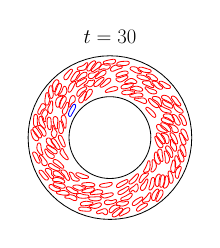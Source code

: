\begin{tikzpicture}[scale=0.3]

\begin{axis}[
  xmin = -21,
  xmax = 21,
  ymin = -21,
  ymax = 21,
  scale only axis,
  axis equal image,
  hide axis,
  title = {\Huge$t=30$}
  ]

% outer solid wall
\addplot [mark=none,black,line width=1.0] table{
2.0e+01 -5.517e-16
1.99e+01 1.96e+00
1.962e+01 3.902e+00
1.914e+01 5.806e+00
1.848e+01 7.654e+00
1.764e+01 9.428e+00
1.663e+01 1.111e+01
1.546e+01 1.269e+01
1.414e+01 1.414e+01
1.269e+01 1.546e+01
1.111e+01 1.663e+01
9.428e+00 1.764e+01
7.654e+00 1.848e+01
5.806e+00 1.914e+01
3.902e+00 1.962e+01
1.96e+00 1.99e+01
2.328e-15 2.0e+01
-1.96e+00 1.99e+01
-3.902e+00 1.962e+01
-5.806e+00 1.914e+01
-7.654e+00 1.848e+01
-9.428e+00 1.764e+01
-1.111e+01 1.663e+01
-1.269e+01 1.546e+01
-1.414e+01 1.414e+01
-1.546e+01 1.269e+01
-1.663e+01 1.111e+01
-1.764e+01 9.428e+00
-1.848e+01 7.654e+00
-1.914e+01 5.806e+00
-1.962e+01 3.902e+00
-1.99e+01 1.96e+00
-2.0e+01 3.001e-15
-1.99e+01 -1.96e+00
-1.962e+01 -3.902e+00
-1.914e+01 -5.806e+00
-1.848e+01 -7.654e+00
-1.764e+01 -9.428e+00
-1.663e+01 -1.111e+01
-1.546e+01 -1.269e+01
-1.414e+01 -1.414e+01
-1.269e+01 -1.546e+01
-1.111e+01 -1.663e+01
-9.428e+00 -1.764e+01
-7.654e+00 -1.848e+01
-5.806e+00 -1.914e+01
-3.902e+00 -1.962e+01
-1.96e+00 -1.99e+01
-4.777e-15 -2.0e+01
1.96e+00 -1.99e+01
3.902e+00 -1.962e+01
5.806e+00 -1.914e+01
7.654e+00 -1.848e+01
9.428e+00 -1.764e+01
1.111e+01 -1.663e+01
1.269e+01 -1.546e+01
1.414e+01 -1.414e+01
1.546e+01 -1.269e+01
1.663e+01 -1.111e+01
1.764e+01 -9.428e+00
1.848e+01 -7.654e+00
1.914e+01 -5.806e+00
1.962e+01 -3.902e+00
1.99e+01 -1.96e+00
2.0e+01 -5.517e-16
};

% inner solid wall
\addplot [mark=none,black,line width=1.0] table{
1.0e+01 2.759e-16
9.952e+00 -9.802e-01
9.808e+00 -1.951e+00
9.569e+00 -2.903e+00
9.239e+00 -3.827e+00
8.819e+00 -4.714e+00
8.315e+00 -5.556e+00
7.73e+00 -6.344e+00
7.071e+00 -7.071e+00
6.344e+00 -7.73e+00
5.556e+00 -8.315e+00
4.714e+00 -8.819e+00
3.827e+00 -9.239e+00
2.903e+00 -9.569e+00
1.951e+00 -9.808e+00
9.802e-01 -9.952e+00
1.164e-15 -1.0e+01
-9.802e-01 -9.952e+00
-1.951e+00 -9.808e+00
-2.903e+00 -9.569e+00
-3.827e+00 -9.239e+00
-4.714e+00 -8.819e+00
-5.556e+00 -8.315e+00
-6.344e+00 -7.73e+00
-7.071e+00 -7.071e+00
-7.73e+00 -6.344e+00
-8.315e+00 -5.556e+00
-8.819e+00 -4.714e+00
-9.239e+00 -3.827e+00
-9.569e+00 -2.903e+00
-9.808e+00 -1.951e+00
-9.952e+00 -9.802e-01
-1.0e+01 -1.5e-15
-9.952e+00 9.802e-01
-9.808e+00 1.951e+00
-9.569e+00 2.903e+00
-9.239e+00 3.827e+00
-8.819e+00 4.714e+00
-8.315e+00 5.556e+00
-7.73e+00 6.344e+00
-7.071e+00 7.071e+00
-6.344e+00 7.73e+00
-5.556e+00 8.315e+00
-4.714e+00 8.819e+00
-3.827e+00 9.239e+00
-2.903e+00 9.569e+00
-1.951e+00 9.808e+00
-9.802e-01 9.952e+00
-2.389e-15 1.0e+01
9.802e-01 9.952e+00
1.951e+00 9.808e+00
2.903e+00 9.569e+00
3.827e+00 9.239e+00
4.714e+00 8.819e+00
5.556e+00 8.315e+00
6.344e+00 7.73e+00
7.071e+00 7.071e+00
7.73e+00 6.344e+00
8.315e+00 5.556e+00
8.819e+00 4.714e+00
9.239e+00 3.827e+00
9.569e+00 2.903e+00
9.808e+00 1.951e+00
9.952e+00 9.802e-01
1.0e+01 2.759e-16
};

% vesicle 1
\addplot [mark=none,red,line width=1.0] table{
1.592e+01 8.454e+00
1.598e+01 8.397e+00
1.605e+01 8.333e+00
1.613e+01 8.261e+00
1.622e+01 8.178e+00
1.633e+01 8.085e+00
1.645e+01 7.987e+00
1.659e+01 7.885e+00
1.676e+01 7.79e+00
1.694e+01 7.729e+00
1.714e+01 7.74e+00
1.73e+01 7.87e+00
1.733e+01 8.068e+00
1.725e+01 8.255e+00
1.714e+01 8.415e+00
1.702e+01 8.563e+00
1.692e+01 8.701e+00
1.683e+01 8.829e+00
1.675e+01 8.95e+00
1.668e+01 9.056e+00
1.662e+01 9.148e+00
1.656e+01 9.23e+00
1.651e+01 9.3e+00
1.647e+01 9.363e+00
1.642e+01 9.425e+00
1.637e+01 9.49e+00
1.631e+01 9.565e+00
1.623e+01 9.651e+00
1.614e+01 9.745e+00
1.603e+01 9.846e+00
1.591e+01 9.947e+00
1.577e+01 1.004e+01
1.561e+01 1.011e+01
1.542e+01 1.015e+01
1.523e+01 1.013e+01
1.507e+01 1.002e+01
1.501e+01 9.826e+00
1.506e+01 9.633e+00
1.516e+01 9.473e+00
1.528e+01 9.333e+00
1.538e+01 9.197e+00
1.548e+01 9.062e+00
1.556e+01 8.935e+00
1.563e+01 8.817e+00
1.57e+01 8.715e+00
1.577e+01 8.633e+00
1.582e+01 8.564e+00
1.587e+01 8.507e+00
1.592e+01 8.454e+00
};

% vesicle 2
\addplot [mark=none,red,line width=1.0] table{
-3.877e+00 -1.129e+01
-3.948e+00 -1.125e+01
-4.035e+00 -1.12e+01
-4.141e+00 -1.116e+01
-4.262e+00 -1.112e+01
-4.398e+00 -1.108e+01
-4.546e+00 -1.105e+01
-4.708e+00 -1.102e+01
-4.891e+00 -1.1e+01
-5.087e+00 -1.099e+01
-5.289e+00 -1.099e+01
-5.501e+00 -1.099e+01
-5.708e+00 -1.101e+01
-5.914e+00 -1.102e+01
-6.118e+00 -1.104e+01
-6.307e+00 -1.106e+01
-6.481e+00 -1.109e+01
-6.638e+00 -1.113e+01
-6.772e+00 -1.12e+01
-6.868e+00 -1.13e+01
-6.897e+00 -1.141e+01
-6.868e+00 -1.151e+01
-6.807e+00 -1.158e+01
-6.738e+00 -1.162e+01
-6.666e+00 -1.165e+01
-6.586e+00 -1.167e+01
-6.495e+00 -1.169e+01
-6.388e+00 -1.172e+01
-6.263e+00 -1.175e+01
-6.126e+00 -1.18e+01
-5.981e+00 -1.187e+01
-5.821e+00 -1.194e+01
-5.644e+00 -1.199e+01
-5.451e+00 -1.202e+01
-5.245e+00 -1.202e+01
-5.035e+00 -1.201e+01
-4.827e+00 -1.199e+01
-4.62e+00 -1.197e+01
-4.42e+00 -1.196e+01
-4.235e+00 -1.195e+01
-4.063e+00 -1.193e+01
-3.906e+00 -1.188e+01
-3.78e+00 -1.18e+01
-3.704e+00 -1.169e+01
-3.686e+00 -1.157e+01
-3.713e+00 -1.147e+01
-3.76e+00 -1.139e+01
-3.815e+00 -1.134e+01
-3.877e+00 -1.129e+01
};

% vesicle 3
\addplot [mark=none,red,line width=1.0] table{
-1.352e+01 -2.565e+00
-1.344e+01 -2.541e+00
-1.337e+01 -2.477e+00
-1.334e+01 -2.369e+00
-1.338e+01 -2.248e+00
-1.346e+01 -2.132e+00
-1.355e+01 -2.014e+00
-1.365e+01 -1.889e+00
-1.377e+01 -1.747e+00
-1.389e+01 -1.594e+00
-1.403e+01 -1.434e+00
-1.415e+01 -1.266e+00
-1.427e+01 -1.091e+00
-1.435e+01 -8.994e-01
-1.439e+01 -6.996e-01
-1.443e+01 -5.107e-01
-1.451e+01 -3.482e-01
-1.462e+01 -2.314e-01
-1.474e+01 -1.54e-01
-1.487e+01 -1.074e-01
-1.499e+01 -8.932e-02
-1.509e+01 -9.187e-02
-1.518e+01 -1.091e-01
-1.525e+01 -1.363e-01
-1.531e+01 -1.72e-01
-1.538e+01 -2.248e-01
-1.544e+01 -2.96e-01
-1.549e+01 -3.876e-01
-1.553e+01 -5.042e-01
-1.555e+01 -6.391e-01
-1.555e+01 -7.947e-01
-1.552e+01 -9.747e-01
-1.546e+01 -1.155e+00
-1.538e+01 -1.33e+00
-1.527e+01 -1.499e+00
-1.513e+01 -1.65e+00
-1.496e+01 -1.769e+00
-1.478e+01 -1.866e+00
-1.462e+01 -1.964e+00
-1.446e+01 -2.068e+00
-1.431e+01 -2.169e+00
-1.418e+01 -2.264e+00
-1.405e+01 -2.348e+00
-1.395e+01 -2.417e+00
-1.385e+01 -2.476e+00
-1.375e+01 -2.522e+00
-1.367e+01 -2.551e+00
-1.359e+01 -2.566e+00
-1.352e+01 -2.565e+00
};

% vesicle 4
\addplot [mark=none,red,line width=1.0] table{
-2.2e+00 1.232e+01
-2.118e+00 1.231e+01
-2.026e+00 1.232e+01
-1.922e+00 1.235e+01
-1.807e+00 1.239e+01
-1.679e+00 1.244e+01
-1.54e+00 1.251e+01
-1.394e+00 1.259e+01
-1.236e+00 1.269e+01
-1.063e+00 1.279e+01
-8.92e-01 1.29e+01
-7.29e-01 1.301e+01
-5.664e-01 1.313e+01
-3.988e-01 1.325e+01
-2.384e-01 1.339e+01
-9.596e-02 1.352e+01
2.603e-02 1.366e+01
1.202e-01 1.38e+01
1.813e-01 1.393e+01
2.082e-01 1.406e+01
2.015e-01 1.418e+01
1.687e-01 1.427e+01
1.206e-01 1.435e+01
6.474e-02 1.44e+01
2.042e-03 1.444e+01
-7.167e-02 1.447e+01
-1.604e-01 1.449e+01
-2.664e-01 1.449e+01
-3.907e-01 1.448e+01
-5.284e-01 1.443e+01
-6.731e-01 1.436e+01
-8.221e-01 1.427e+01
-9.649e-01 1.414e+01
-1.097e+00 1.4e+01
-1.226e+00 1.385e+01
-1.36e+00 1.369e+01
-1.495e+00 1.353e+01
-1.633e+00 1.338e+01
-1.776e+00 1.324e+01
-1.919e+00 1.312e+01
-2.06e+00 1.3e+01
-2.191e+00 1.29e+01
-2.302e+00 1.279e+01
-2.378e+00 1.268e+01
-2.406e+00 1.256e+01
-2.386e+00 1.246e+01
-2.336e+00 1.239e+01
-2.272e+00 1.234e+01
-2.2e+00 1.232e+01
};

% vesicle 5
\addplot [mark=none,red,line width=1.0] table{
9.174e+00 1.591e+01
9.25e+00 1.591e+01
9.339e+00 1.591e+01
9.443e+00 1.591e+01
9.562e+00 1.591e+01
9.698e+00 1.593e+01
9.851e+00 1.597e+01
9.996e+00 1.606e+01
1.007e+01 1.623e+01
1.002e+01 1.642e+01
9.87e+00 1.656e+01
9.682e+00 1.664e+01
9.484e+00 1.67e+01
9.283e+00 1.676e+01
9.09e+00 1.682e+01
8.908e+00 1.687e+01
8.738e+00 1.693e+01
8.582e+00 1.698e+01
8.44e+00 1.702e+01
8.31e+00 1.706e+01
8.197e+00 1.71e+01
8.102e+00 1.712e+01
8.021e+00 1.714e+01
7.95e+00 1.716e+01
7.881e+00 1.718e+01
7.804e+00 1.719e+01
7.713e+00 1.72e+01
7.603e+00 1.721e+01
7.476e+00 1.721e+01
7.334e+00 1.719e+01
7.187e+00 1.713e+01
7.06e+00 1.702e+01
7.012e+00 1.684e+01
7.084e+00 1.667e+01
7.231e+00 1.655e+01
7.41e+00 1.645e+01
7.588e+00 1.636e+01
7.761e+00 1.626e+01
7.934e+00 1.616e+01
8.105e+00 1.608e+01
8.28e+00 1.602e+01
8.449e+00 1.598e+01
8.599e+00 1.595e+01
8.732e+00 1.594e+01
8.847e+00 1.593e+01
8.946e+00 1.592e+01
9.029e+00 1.592e+01
9.103e+00 1.592e+01
9.174e+00 1.591e+01
};

% vesicle 6
\addplot [mark=none,red,line width=1.0] table{
1.159e+01 -1.762e+00
1.163e+01 -1.834e+00
1.168e+01 -1.917e+00
1.175e+01 -2.011e+00
1.183e+01 -2.115e+00
1.192e+01 -2.225e+00
1.204e+01 -2.333e+00
1.22e+01 -2.427e+00
1.238e+01 -2.485e+00
1.259e+01 -2.476e+00
1.279e+01 -2.379e+00
1.293e+01 -2.209e+00
1.298e+01 -2.007e+00
1.294e+01 -1.805e+00
1.285e+01 -1.631e+00
1.272e+01 -1.488e+00
1.259e+01 -1.359e+00
1.248e+01 -1.242e+00
1.238e+01 -1.135e+00
1.229e+01 -1.036e+00
1.221e+01 -9.471e-01
1.215e+01 -8.699e-01
1.209e+01 -8.03e-01
1.204e+01 -7.433e-01
1.2e+01 -6.847e-01
1.195e+01 -6.207e-01
1.19e+01 -5.454e-01
1.183e+01 -4.554e-01
1.176e+01 -3.501e-01
1.168e+01 -2.301e-01
1.159e+01 -9.631e-02
1.149e+01 5.079e-02
1.138e+01 1.98e-01
1.122e+01 2.968e-01
1.104e+01 2.436e-01
1.098e+01 5.481e-02
1.1e+01 -1.511e-01
1.106e+01 -3.556e-01
1.111e+01 -5.513e-01
1.118e+01 -7.426e-01
1.123e+01 -9.18e-01
1.129e+01 -1.078e+00
1.135e+01 -1.22e+00
1.139e+01 -1.344e+00
1.144e+01 -1.452e+00
1.148e+01 -1.545e+00
1.152e+01 -1.625e+00
1.156e+01 -1.695e+00
1.159e+01 -1.762e+00
};

% vesicle 7
\addplot [mark=none,red,line width=1.0] table{
4.36e+00 -1.397e+01
4.291e+00 -1.401e+01
4.212e+00 -1.406e+01
4.12e+00 -1.411e+01
4.013e+00 -1.417e+01
3.893e+00 -1.424e+01
3.758e+00 -1.431e+01
3.601e+00 -1.438e+01
3.435e+00 -1.446e+01
3.258e+00 -1.454e+01
3.065e+00 -1.462e+01
2.883e+00 -1.473e+01
2.733e+00 -1.485e+01
2.642e+00 -1.503e+01
2.668e+00 -1.522e+01
2.815e+00 -1.535e+01
2.996e+00 -1.538e+01
3.165e+00 -1.537e+01
3.316e+00 -1.533e+01
3.445e+00 -1.53e+01
3.557e+00 -1.528e+01
3.655e+00 -1.526e+01
3.738e+00 -1.524e+01
3.812e+00 -1.523e+01
3.884e+00 -1.521e+01
3.962e+00 -1.52e+01
4.054e+00 -1.519e+01
4.163e+00 -1.517e+01
4.285e+00 -1.515e+01
4.42e+00 -1.511e+01
4.564e+00 -1.504e+01
4.714e+00 -1.496e+01
4.86e+00 -1.484e+01
4.997e+00 -1.471e+01
5.13e+00 -1.456e+01
5.262e+00 -1.439e+01
5.371e+00 -1.42e+01
5.439e+00 -1.401e+01
5.438e+00 -1.381e+01
5.33e+00 -1.366e+01
5.162e+00 -1.361e+01
5.0e+00 -1.363e+01
4.859e+00 -1.369e+01
4.739e+00 -1.375e+01
4.64e+00 -1.38e+01
4.557e+00 -1.385e+01
4.485e+00 -1.389e+01
4.421e+00 -1.393e+01
4.36e+00 -1.397e+01
};

% vesicle 8
\addplot [mark=none,red,line width=1.0] table{
1.493e+01 -4.831e+00
1.5e+01 -4.865e+00
1.509e+01 -4.872e+00
1.519e+01 -4.833e+00
1.526e+01 -4.745e+00
1.532e+01 -4.62e+00
1.534e+01 -4.467e+00
1.536e+01 -4.291e+00
1.536e+01 -4.097e+00
1.534e+01 -3.894e+00
1.53e+01 -3.691e+00
1.525e+01 -3.493e+00
1.517e+01 -3.294e+00
1.508e+01 -3.101e+00
1.499e+01 -2.921e+00
1.489e+01 -2.761e+00
1.48e+01 -2.613e+00
1.47e+01 -2.483e+00
1.46e+01 -2.373e+00
1.451e+01 -2.278e+00
1.442e+01 -2.201e+00
1.434e+01 -2.141e+00
1.427e+01 -2.095e+00
1.42e+01 -2.063e+00
1.413e+01 -2.039e+00
1.405e+01 -2.025e+00
1.395e+01 -2.026e+00
1.385e+01 -2.054e+00
1.375e+01 -2.12e+00
1.366e+01 -2.228e+00
1.361e+01 -2.37e+00
1.36e+01 -2.537e+00
1.363e+01 -2.72e+00
1.371e+01 -2.904e+00
1.383e+01 -3.075e+00
1.397e+01 -3.238e+00
1.411e+01 -3.397e+00
1.425e+01 -3.554e+00
1.436e+01 -3.701e+00
1.447e+01 -3.852e+00
1.456e+01 -4.006e+00
1.463e+01 -4.161e+00
1.468e+01 -4.305e+00
1.472e+01 -4.434e+00
1.476e+01 -4.547e+00
1.479e+01 -4.643e+00
1.483e+01 -4.719e+00
1.487e+01 -4.781e+00
1.493e+01 -4.831e+00
};

% vesicle 9
\addplot [mark=none,red,line width=1.0] table{
-6.586e+00 -1.26e+01
-6.511e+00 -1.257e+01
-6.423e+00 -1.254e+01
-6.319e+00 -1.252e+01
-6.198e+00 -1.248e+01
-6.067e+00 -1.243e+01
-5.958e+00 -1.233e+01
-5.963e+00 -1.217e+01
-6.111e+00 -1.208e+01
-6.31e+00 -1.207e+01
-6.524e+00 -1.206e+01
-6.73e+00 -1.202e+01
-6.916e+00 -1.193e+01
-7.085e+00 -1.183e+01
-7.254e+00 -1.173e+01
-7.432e+00 -1.167e+01
-7.612e+00 -1.163e+01
-7.782e+00 -1.161e+01
-7.935e+00 -1.16e+01
-8.069e+00 -1.16e+01
-8.186e+00 -1.16e+01
-8.286e+00 -1.16e+01
-8.372e+00 -1.16e+01
-8.447e+00 -1.161e+01
-8.52e+00 -1.162e+01
-8.599e+00 -1.163e+01
-8.691e+00 -1.165e+01
-8.796e+00 -1.168e+01
-8.909e+00 -1.174e+01
-9.011e+00 -1.184e+01
-9.057e+00 -1.2e+01
-9.006e+00 -1.216e+01
-8.873e+00 -1.229e+01
-8.705e+00 -1.238e+01
-8.526e+00 -1.246e+01
-8.338e+00 -1.254e+01
-8.153e+00 -1.262e+01
-7.979e+00 -1.271e+01
-7.802e+00 -1.279e+01
-7.618e+00 -1.285e+01
-7.445e+00 -1.288e+01
-7.281e+00 -1.288e+01
-7.133e+00 -1.285e+01
-7.002e+00 -1.281e+01
-6.891e+00 -1.276e+01
-6.799e+00 -1.271e+01
-6.722e+00 -1.266e+01
-6.653e+00 -1.263e+01
-6.586e+00 -1.26e+01
};

% vesicle 10
\addplot [mark=none,red,line width=1.0] table{
-8.608e+00 1.402e+01
-8.544e+00 1.407e+01
-8.479e+00 1.413e+01
-8.412e+00 1.421e+01
-8.348e+00 1.432e+01
-8.284e+00 1.445e+01
-8.217e+00 1.46e+01
-8.14e+00 1.475e+01
-8.05e+00 1.491e+01
-7.943e+00 1.507e+01
-7.821e+00 1.523e+01
-7.685e+00 1.538e+01
-7.543e+00 1.553e+01
-7.425e+00 1.57e+01
-7.376e+00 1.589e+01
-7.428e+00 1.607e+01
-7.561e+00 1.618e+01
-7.723e+00 1.622e+01
-7.876e+00 1.621e+01
-8.007e+00 1.617e+01
-8.114e+00 1.613e+01
-8.2e+00 1.608e+01
-8.268e+00 1.603e+01
-8.326e+00 1.599e+01
-8.381e+00 1.594e+01
-8.438e+00 1.589e+01
-8.503e+00 1.583e+01
-8.575e+00 1.575e+01
-8.654e+00 1.565e+01
-8.739e+00 1.554e+01
-8.83e+00 1.541e+01
-8.924e+00 1.527e+01
-9.019e+00 1.512e+01
-9.119e+00 1.496e+01
-9.223e+00 1.479e+01
-9.328e+00 1.462e+01
-9.432e+00 1.444e+01
-9.522e+00 1.425e+01
-9.576e+00 1.406e+01
-9.55e+00 1.387e+01
-9.425e+00 1.374e+01
-9.264e+00 1.372e+01
-9.121e+00 1.376e+01
-9.002e+00 1.382e+01
-8.902e+00 1.387e+01
-8.815e+00 1.391e+01
-8.738e+00 1.395e+01
-8.671e+00 1.398e+01
-8.608e+00 1.402e+01
};

% vesicle 11
\addplot [mark=none,red,line width=1.0] table{
-1.676e+01 1.273e-01
-1.673e+01 1.987e-01
-1.672e+01 2.861e-01
-1.672e+01 3.897e-01
-1.675e+01 5.082e-01
-1.68e+01 6.385e-01
-1.688e+01 7.778e-01
-1.698e+01 9.273e-01
-1.708e+01 1.085e+00
-1.719e+01 1.244e+00
-1.731e+01 1.408e+00
-1.742e+01 1.58e+00
-1.754e+01 1.756e+00
-1.766e+01 1.928e+00
-1.778e+01 2.093e+00
-1.79e+01 2.244e+00
-1.802e+01 2.375e+00
-1.815e+01 2.475e+00
-1.829e+01 2.538e+00
-1.842e+01 2.559e+00
-1.853e+01 2.546e+00
-1.862e+01 2.512e+00
-1.869e+01 2.465e+00
-1.874e+01 2.412e+00
-1.878e+01 2.352e+00
-1.881e+01 2.279e+00
-1.883e+01 2.188e+00
-1.883e+01 2.079e+00
-1.879e+01 1.96e+00
-1.873e+01 1.836e+00
-1.865e+01 1.706e+00
-1.855e+01 1.568e+00
-1.844e+01 1.421e+00
-1.832e+01 1.269e+00
-1.819e+01 1.115e+00
-1.806e+01 9.581e-01
-1.794e+01 7.933e-01
-1.782e+01 6.245e-01
-1.771e+01 4.586e-01
-1.761e+01 2.956e-01
-1.75e+01 1.439e-01
-1.739e+01 1.999e-02
-1.726e+01 -5.865e-02
-1.712e+01 -8.588e-02
-1.7e+01 -7.221e-02
-1.691e+01 -3.439e-02
-1.685e+01 1.416e-02
-1.68e+01 6.763e-02
-1.676e+01 1.273e-01
};

% vesicle 12
\addplot [mark=none,red,line width=1.0] table{
-1.503e+01 -6.673e+00
-1.503e+01 -6.75e+00
-1.502e+01 -6.84e+00
-1.498e+01 -6.943e+00
-1.492e+01 -7.05e+00
-1.482e+01 -7.159e+00
-1.471e+01 -7.265e+00
-1.457e+01 -7.369e+00
-1.442e+01 -7.471e+00
-1.425e+01 -7.572e+00
-1.407e+01 -7.667e+00
-1.388e+01 -7.757e+00
-1.369e+01 -7.835e+00
-1.351e+01 -7.905e+00
-1.332e+01 -7.972e+00
-1.313e+01 -8.034e+00
-1.296e+01 -8.083e+00
-1.28e+01 -8.119e+00
-1.265e+01 -8.14e+00
-1.252e+01 -8.143e+00
-1.24e+01 -8.125e+00
-1.231e+01 -8.086e+00
-1.224e+01 -8.031e+00
-1.22e+01 -7.967e+00
-1.219e+01 -7.898e+00
-1.219e+01 -7.816e+00
-1.223e+01 -7.729e+00
-1.229e+01 -7.641e+00
-1.239e+01 -7.553e+00
-1.251e+01 -7.468e+00
-1.265e+01 -7.384e+00
-1.281e+01 -7.3e+00
-1.296e+01 -7.218e+00
-1.313e+01 -7.133e+00
-1.33e+01 -7.036e+00
-1.348e+01 -6.926e+00
-1.365e+01 -6.806e+00
-1.381e+01 -6.681e+00
-1.397e+01 -6.564e+00
-1.413e+01 -6.46e+00
-1.43e+01 -6.383e+00
-1.446e+01 -6.345e+00
-1.461e+01 -6.341e+00
-1.474e+01 -6.365e+00
-1.484e+01 -6.412e+00
-1.492e+01 -6.472e+00
-1.498e+01 -6.537e+00
-1.501e+01 -6.603e+00
-1.503e+01 -6.673e+00
};

% vesicle 13
\addplot [mark=none,red,line width=1.0] table{
-1.308e+01 -2.565e+00
-1.302e+01 -2.626e+00
-1.296e+01 -2.692e+00
-1.288e+01 -2.765e+00
-1.277e+01 -2.839e+00
-1.264e+01 -2.901e+00
-1.248e+01 -2.925e+00
-1.232e+01 -2.872e+00
-1.22e+01 -2.725e+00
-1.219e+01 -2.53e+00
-1.224e+01 -2.337e+00
-1.233e+01 -2.15e+00
-1.244e+01 -1.967e+00
-1.254e+01 -1.792e+00
-1.265e+01 -1.621e+00
-1.275e+01 -1.462e+00
-1.284e+01 -1.312e+00
-1.293e+01 -1.17e+00
-1.301e+01 -1.038e+00
-1.309e+01 -9.219e-01
-1.316e+01 -8.233e-01
-1.322e+01 -7.412e-01
-1.328e+01 -6.727e-01
-1.333e+01 -6.14e-01
-1.338e+01 -5.591e-01
-1.344e+01 -5.024e-01
-1.351e+01 -4.41e-01
-1.359e+01 -3.76e-01
-1.371e+01 -3.126e-01
-1.384e+01 -2.615e-01
-1.4e+01 -2.433e-01
-1.417e+01 -2.913e-01
-1.428e+01 -4.273e-01
-1.429e+01 -6.212e-01
-1.422e+01 -8.19e-01
-1.413e+01 -1.006e+00
-1.403e+01 -1.179e+00
-1.393e+01 -1.346e+00
-1.381e+01 -1.508e+00
-1.369e+01 -1.659e+00
-1.357e+01 -1.797e+00
-1.346e+01 -1.929e+00
-1.338e+01 -2.057e+00
-1.331e+01 -2.177e+00
-1.326e+01 -2.282e+00
-1.321e+01 -2.369e+00
-1.317e+01 -2.443e+00
-1.312e+01 -2.506e+00
-1.308e+01 -2.565e+00
};

% vesicle 14
\addplot [mark=none,red,line width=1.0] table{
9.819e+00 -6.796e+00
9.819e+00 -6.718e+00
9.819e+00 -6.626e+00
9.817e+00 -6.517e+00
9.812e+00 -6.398e+00
9.805e+00 -6.258e+00
9.791e+00 -6.095e+00
9.763e+00 -5.921e+00
9.689e+00 -5.74e+00
9.512e+00 -5.641e+00
9.341e+00 -5.74e+00
9.248e+00 -5.926e+00
9.18e+00 -6.133e+00
9.114e+00 -6.334e+00
9.047e+00 -6.529e+00
8.978e+00 -6.713e+00
8.912e+00 -6.879e+00
8.845e+00 -7.033e+00
8.779e+00 -7.176e+00
8.72e+00 -7.297e+00
8.665e+00 -7.401e+00
8.618e+00 -7.487e+00
8.575e+00 -7.563e+00
8.537e+00 -7.628e+00
8.501e+00 -7.689e+00
8.458e+00 -7.759e+00
8.411e+00 -7.837e+00
8.357e+00 -7.927e+00
8.296e+00 -8.041e+00
8.245e+00 -8.174e+00
8.23e+00 -8.327e+00
8.307e+00 -8.479e+00
8.479e+00 -8.529e+00
8.664e+00 -8.477e+00
8.858e+00 -8.409e+00
9.061e+00 -8.365e+00
9.255e+00 -8.314e+00
9.428e+00 -8.212e+00
9.562e+00 -8.058e+00
9.649e+00 -7.885e+00
9.707e+00 -7.708e+00
9.746e+00 -7.543e+00
9.771e+00 -7.395e+00
9.79e+00 -7.259e+00
9.802e+00 -7.14e+00
9.809e+00 -7.037e+00
9.814e+00 -6.951e+00
9.817e+00 -6.874e+00
9.819e+00 -6.796e+00
};

% vesicle 15
\addplot [mark=none,red,line width=1.0] table{
8.069e+00 -1.131e+01
8.012e+00 -1.137e+01
7.946e+00 -1.144e+01
7.87e+00 -1.151e+01
7.786e+00 -1.161e+01
7.697e+00 -1.172e+01
7.61e+00 -1.185e+01
7.533e+00 -1.2e+01
7.474e+00 -1.218e+01
7.446e+00 -1.238e+01
7.471e+00 -1.257e+01
7.567e+00 -1.276e+01
7.744e+00 -1.289e+01
7.949e+00 -1.291e+01
8.137e+00 -1.286e+01
8.295e+00 -1.275e+01
8.425e+00 -1.263e+01
8.525e+00 -1.251e+01
8.603e+00 -1.24e+01
8.668e+00 -1.228e+01
8.72e+00 -1.219e+01
8.761e+00 -1.21e+01
8.795e+00 -1.202e+01
8.824e+00 -1.195e+01
8.851e+00 -1.188e+01
8.88e+00 -1.181e+01
8.912e+00 -1.173e+01
8.949e+00 -1.163e+01
8.991e+00 -1.151e+01
9.04e+00 -1.137e+01
9.094e+00 -1.122e+01
9.15e+00 -1.106e+01
9.208e+00 -1.088e+01
9.259e+00 -1.069e+01
9.292e+00 -1.049e+01
9.267e+00 -1.028e+01
9.123e+00 -1.013e+01
8.93e+00 -1.015e+01
8.793e+00 -1.028e+01
8.695e+00 -1.044e+01
8.608e+00 -1.06e+01
8.524e+00 -1.074e+01
8.444e+00 -1.087e+01
8.367e+00 -1.097e+01
8.296e+00 -1.106e+01
8.231e+00 -1.114e+01
8.174e+00 -1.12e+01
8.121e+00 -1.126e+01
8.069e+00 -1.131e+01
};

% vesicle 16
\addplot [mark=none,red,line width=1.0] table{
7.88e+00 -1.07e+01
7.925e+00 -1.065e+01
7.979e+00 -1.057e+01
8.045e+00 -1.048e+01
8.117e+00 -1.038e+01
8.201e+00 -1.026e+01
8.303e+00 -1.013e+01
8.413e+00 -9.998e+00
8.54e+00 -9.868e+00
8.682e+00 -9.738e+00
8.836e+00 -9.605e+00
8.991e+00 -9.461e+00
9.139e+00 -9.307e+00
9.271e+00 -9.144e+00
9.368e+00 -8.978e+00
9.407e+00 -8.797e+00
9.332e+00 -8.631e+00
9.178e+00 -8.581e+00
9.035e+00 -8.619e+00
8.91e+00 -8.68e+00
8.804e+00 -8.726e+00
8.714e+00 -8.755e+00
8.628e+00 -8.774e+00
8.554e+00 -8.784e+00
8.488e+00 -8.792e+00
8.406e+00 -8.803e+00
8.318e+00 -8.818e+00
8.221e+00 -8.846e+00
8.106e+00 -8.896e+00
7.988e+00 -8.972e+00
7.87e+00 -9.072e+00
7.751e+00 -9.203e+00
7.643e+00 -9.352e+00
7.539e+00 -9.524e+00
7.443e+00 -9.706e+00
7.353e+00 -9.894e+00
7.268e+00 -1.009e+01
7.194e+00 -1.028e+01
7.139e+00 -1.048e+01
7.116e+00 -1.067e+01
7.152e+00 -1.085e+01
7.262e+00 -1.098e+01
7.413e+00 -1.102e+01
7.542e+00 -1.1e+01
7.646e+00 -1.094e+01
7.727e+00 -1.087e+01
7.784e+00 -1.082e+01
7.832e+00 -1.076e+01
7.88e+00 -1.07e+01
};

% vesicle 17
\addplot [mark=none,red,line width=1.0] table{
9.325e+00 1.385e+01
9.244e+00 1.385e+01
9.151e+00 1.385e+01
9.043e+00 1.385e+01
8.921e+00 1.385e+01
8.781e+00 1.386e+01
8.623e+00 1.385e+01
8.46e+00 1.384e+01
8.286e+00 1.381e+01
8.113e+00 1.374e+01
7.979e+00 1.361e+01
7.941e+00 1.342e+01
8.029e+00 1.324e+01
8.188e+00 1.311e+01
8.363e+00 1.301e+01
8.534e+00 1.293e+01
8.7e+00 1.286e+01
8.853e+00 1.28e+01
8.992e+00 1.275e+01
9.116e+00 1.27e+01
9.224e+00 1.266e+01
9.316e+00 1.262e+01
9.396e+00 1.259e+01
9.466e+00 1.257e+01
9.534e+00 1.254e+01
9.61e+00 1.251e+01
9.698e+00 1.247e+01
9.801e+00 1.242e+01
9.92e+00 1.237e+01
1.005e+01 1.231e+01
1.02e+01 1.226e+01
1.036e+01 1.222e+01
1.054e+01 1.223e+01
1.071e+01 1.233e+01
1.075e+01 1.252e+01
1.063e+01 1.269e+01
1.044e+01 1.278e+01
1.026e+01 1.288e+01
1.013e+01 1.302e+01
1.005e+01 1.318e+01
1.001e+01 1.335e+01
9.957e+00 1.352e+01
9.878e+00 1.365e+01
9.778e+00 1.374e+01
9.671e+00 1.38e+01
9.568e+00 1.382e+01
9.481e+00 1.384e+01
9.402e+00 1.384e+01
9.325e+00 1.385e+01
};

% vesicle 18
\addplot [mark=none,red,line width=1.0] table{
9.874e+00 -1.28e+01
9.952e+00 -1.278e+01
1.003e+01 -1.274e+01
1.012e+01 -1.268e+01
1.02e+01 -1.259e+01
1.029e+01 -1.249e+01
1.039e+01 -1.237e+01
1.049e+01 -1.222e+01
1.058e+01 -1.206e+01
1.067e+01 -1.188e+01
1.073e+01 -1.17e+01
1.078e+01 -1.15e+01
1.081e+01 -1.13e+01
1.083e+01 -1.109e+01
1.085e+01 -1.088e+01
1.087e+01 -1.068e+01
1.089e+01 -1.05e+01
1.09e+01 -1.033e+01
1.09e+01 -1.018e+01
1.088e+01 -1.005e+01
1.084e+01 -9.942e+00
1.078e+01 -9.858e+00
1.072e+01 -9.8e+00
1.065e+01 -9.764e+00
1.057e+01 -9.749e+00
1.049e+01 -9.756e+00
1.04e+01 -9.789e+00
1.031e+01 -9.851e+00
1.024e+01 -9.943e+00
1.016e+01 -1.006e+01
1.011e+01 -1.02e+01
1.006e+01 -1.036e+01
1.001e+01 -1.055e+01
9.975e+00 -1.074e+01
9.938e+00 -1.095e+01
9.895e+00 -1.116e+01
9.844e+00 -1.137e+01
9.785e+00 -1.158e+01
9.724e+00 -1.177e+01
9.661e+00 -1.195e+01
9.605e+00 -1.211e+01
9.561e+00 -1.227e+01
9.539e+00 -1.242e+01
9.546e+00 -1.255e+01
9.585e+00 -1.266e+01
9.649e+00 -1.274e+01
9.724e+00 -1.279e+01
9.799e+00 -1.281e+01
9.874e+00 -1.28e+01
};

% vesicle 19
\addplot [mark=none,red,line width=1.0] table{
-1.909e+01 5.846e-01
-1.907e+01 5.148e-01
-1.904e+01 4.292e-01
-1.901e+01 3.246e-01
-1.896e+01 2.114e-01
-1.89e+01 8.076e-02
-1.883e+01 -6.457e-02
-1.874e+01 -2.092e-01
-1.863e+01 -3.573e-01
-1.85e+01 -5.022e-01
-1.834e+01 -6.252e-01
-1.815e+01 -7.182e-01
-1.795e+01 -7.669e-01
-1.776e+01 -7.559e-01
-1.758e+01 -6.755e-01
-1.745e+01 -5.329e-01
-1.739e+01 -3.668e-01
-1.74e+01 -2.003e-01
-1.746e+01 -5.91e-02
-1.754e+01 5.164e-02
-1.762e+01 1.372e-01
-1.769e+01 2.045e-01
-1.775e+01 2.649e-01
-1.781e+01 3.164e-01
-1.786e+01 3.642e-01
-1.791e+01 4.228e-01
-1.798e+01 4.894e-01
-1.804e+01 5.668e-01
-1.812e+01 6.654e-01
-1.821e+01 7.793e-01
-1.83e+01 9.092e-01
-1.839e+01 1.061e+00
-1.848e+01 1.222e+00
-1.857e+01 1.389e+00
-1.867e+01 1.567e+00
-1.878e+01 1.742e+00
-1.891e+01 1.889e+00
-1.911e+01 1.93e+00
-1.927e+01 1.814e+00
-1.931e+01 1.632e+00
-1.93e+01 1.446e+00
-1.927e+01 1.283e+00
-1.924e+01 1.137e+00
-1.921e+01 1.009e+00
-1.918e+01 8.984e-01
-1.915e+01 8.006e-01
-1.913e+01 7.247e-01
-1.911e+01 6.553e-01
-1.909e+01 5.846e-01
};

% vesicle 20
\addplot [mark=none,red,line width=1.0] table{
4.926e+00 1.041e+01
4.867e+00 1.035e+01
4.83e+00 1.027e+01
4.834e+00 1.017e+01
4.895e+00 1.006e+01
5.006e+00 9.983e+00
5.149e+00 9.932e+00
5.32e+00 9.897e+00
5.509e+00 9.873e+00
5.712e+00 9.861e+00
5.938e+00 9.864e+00
6.173e+00 9.883e+00
6.394e+00 9.906e+00
6.599e+00 9.926e+00
6.799e+00 9.942e+00
6.994e+00 9.953e+00
7.179e+00 9.96e+00
7.352e+00 9.967e+00
7.503e+00 9.976e+00
7.63e+00 9.99e+00
7.74e+00 1.001e+01
7.833e+00 1.005e+01
7.907e+00 1.009e+01
7.967e+00 1.014e+01
8.015e+00 1.02e+01
8.049e+00 1.028e+01
8.062e+00 1.037e+01
8.043e+00 1.048e+01
7.984e+00 1.059e+01
7.88e+00 1.069e+01
7.744e+00 1.077e+01
7.581e+00 1.083e+01
7.398e+00 1.087e+01
7.205e+00 1.089e+01
7.009e+00 1.091e+01
6.799e+00 1.091e+01
6.578e+00 1.089e+01
6.368e+00 1.086e+01
6.16e+00 1.081e+01
5.966e+00 1.075e+01
5.794e+00 1.069e+01
5.639e+00 1.063e+01
5.498e+00 1.059e+01
5.366e+00 1.056e+01
5.249e+00 1.053e+01
5.15e+00 1.051e+01
5.063e+00 1.048e+01
4.99e+00 1.045e+01
4.926e+00 1.041e+01
};

% vesicle 21
\addplot [mark=none,red,line width=1.0] table{
1.053e+01 6.419e+00
1.047e+01 6.476e+00
1.04e+01 6.544e+00
1.031e+01 6.622e+00
1.022e+01 6.708e+00
1.01e+01 6.802e+00
9.98e+00 6.905e+00
9.842e+00 7.014e+00
9.693e+00 7.126e+00
9.535e+00 7.235e+00
9.356e+00 7.337e+00
9.161e+00 7.404e+00
8.967e+00 7.399e+00
8.815e+00 7.29e+00
8.773e+00 7.103e+00
8.838e+00 6.922e+00
8.947e+00 6.766e+00
9.061e+00 6.63e+00
9.164e+00 6.512e+00
9.256e+00 6.409e+00
9.336e+00 6.318e+00
9.405e+00 6.241e+00
9.466e+00 6.173e+00
9.518e+00 6.115e+00
9.568e+00 6.06e+00
9.622e+00 5.999e+00
9.683e+00 5.932e+00
9.753e+00 5.854e+00
9.841e+00 5.758e+00
9.944e+00 5.646e+00
1.006e+01 5.524e+00
1.019e+01 5.393e+00
1.033e+01 5.26e+00
1.048e+01 5.131e+00
1.066e+01 5.015e+00
1.086e+01 4.946e+00
1.107e+01 4.983e+00
1.119e+01 5.147e+00
1.12e+01 5.346e+00
1.115e+01 5.53e+00
1.107e+01 5.695e+00
1.099e+01 5.842e+00
1.091e+01 5.969e+00
1.083e+01 6.078e+00
1.075e+01 6.171e+00
1.069e+01 6.247e+00
1.063e+01 6.31e+00
1.058e+01 6.365e+00
1.053e+01 6.419e+00
};

% vesicle 22
\addplot [mark=none,red,line width=1.0] table{
1.605e+00 -1.188e+01
1.614e+00 -1.196e+01
1.646e+00 -1.204e+01
1.71e+00 -1.213e+01
1.812e+00 -1.219e+01
1.951e+00 -1.222e+01
2.115e+00 -1.22e+01
2.285e+00 -1.214e+01
2.454e+00 -1.207e+01
2.629e+00 -1.198e+01
2.806e+00 -1.188e+01
2.988e+00 -1.178e+01
3.168e+00 -1.167e+01
3.346e+00 -1.156e+01
3.518e+00 -1.146e+01
3.685e+00 -1.136e+01
3.839e+00 -1.126e+01
3.977e+00 -1.117e+01
4.098e+00 -1.107e+01
4.199e+00 -1.098e+01
4.276e+00 -1.089e+01
4.333e+00 -1.081e+01
4.373e+00 -1.073e+01
4.397e+00 -1.066e+01
4.409e+00 -1.059e+01
4.407e+00 -1.052e+01
4.383e+00 -1.043e+01
4.321e+00 -1.034e+01
4.21e+00 -1.028e+01
4.065e+00 -1.027e+01
3.91e+00 -1.032e+01
3.748e+00 -1.038e+01
3.572e+00 -1.046e+01
3.387e+00 -1.055e+01
3.194e+00 -1.063e+01
2.996e+00 -1.072e+01
2.797e+00 -1.081e+01
2.61e+00 -1.09e+01
2.437e+00 -1.099e+01
2.28e+00 -1.108e+01
2.131e+00 -1.117e+01
1.994e+00 -1.127e+01
1.875e+00 -1.137e+01
1.78e+00 -1.147e+01
1.709e+00 -1.157e+01
1.658e+00 -1.166e+01
1.627e+00 -1.174e+01
1.61e+00 -1.181e+01
1.605e+00 -1.188e+01
};

% vesicle 23
\addplot [mark=none,red,line width=1.0] table{
1.587e+00 1.24e+01
1.51e+00 1.242e+01
1.419e+00 1.244e+01
1.311e+00 1.245e+01
1.184e+00 1.246e+01
1.036e+00 1.246e+01
8.749e-01 1.244e+01
6.996e-01 1.24e+01
5.205e-01 1.234e+01
3.374e-01 1.228e+01
1.569e-01 1.22e+01
-1.809e-02 1.212e+01
-2.041e-01 1.202e+01
-3.832e-01 1.192e+01
-5.574e-01 1.183e+01
-7.191e-01 1.173e+01
-8.648e-01 1.163e+01
-9.902e-01 1.152e+01
-1.082e+00 1.141e+01
-1.122e+00 1.128e+01
-1.099e+00 1.117e+01
-1.033e+00 1.11e+01
-9.536e-01 1.106e+01
-8.769e-01 1.105e+01
-8.022e-01 1.105e+01
-7.208e-01 1.106e+01
-6.288e-01 1.107e+01
-5.232e-01 1.109e+01
-4.015e-01 1.112e+01
-2.636e-01 1.115e+01
-1.063e-01 1.118e+01
7.071e-02 1.122e+01
2.562e-01 1.125e+01
4.428e-01 1.129e+01
6.386e-01 1.133e+01
8.405e-01 1.137e+01
1.051e+00 1.141e+01
1.255e+00 1.147e+01
1.441e+00 1.153e+01
1.613e+00 1.161e+01
1.761e+00 1.171e+01
1.869e+00 1.183e+01
1.922e+00 1.197e+01
1.916e+00 1.21e+01
1.867e+00 1.22e+01
1.798e+00 1.228e+01
1.727e+00 1.233e+01
1.658e+00 1.237e+01
1.587e+00 1.24e+01
};

% vesicle 24
\addplot [mark=none,red,line width=1.0] table{
-9.172e-02 -1.448e+01
-1.63e-02 -1.445e+01
7.007e-02 -1.442e+01
1.703e-01 -1.438e+01
2.842e-01 -1.433e+01
4.121e-01 -1.427e+01
5.512e-01 -1.419e+01
6.899e-01 -1.408e+01
7.987e-01 -1.393e+01
8.183e-01 -1.375e+01
7.06e-01 -1.359e+01
5.134e-01 -1.351e+01
3.067e-01 -1.35e+01
1.014e-01 -1.352e+01
-1.009e-01 -1.354e+01
-2.947e-01 -1.357e+01
-4.732e-01 -1.359e+01
-6.359e-01 -1.362e+01
-7.831e-01 -1.365e+01
-9.147e-01 -1.367e+01
-1.03e+00 -1.37e+01
-1.128e+00 -1.372e+01
-1.212e+00 -1.374e+01
-1.286e+00 -1.376e+01
-1.357e+00 -1.378e+01
-1.434e+00 -1.38e+01
-1.522e+00 -1.383e+01
-1.625e+00 -1.386e+01
-1.742e+00 -1.389e+01
-1.873e+00 -1.392e+01
-2.017e+00 -1.395e+01
-2.171e+00 -1.402e+01
-2.281e+00 -1.416e+01
-2.233e+00 -1.434e+01
-2.064e+00 -1.445e+01
-1.88e+00 -1.453e+01
-1.703e+00 -1.463e+01
-1.519e+00 -1.472e+01
-1.323e+00 -1.476e+01
-1.13e+00 -1.475e+01
-9.533e-01 -1.472e+01
-7.969e-01 -1.468e+01
-6.545e-01 -1.465e+01
-5.264e-01 -1.461e+01
-4.142e-01 -1.458e+01
-3.177e-01 -1.455e+01
-2.352e-01 -1.452e+01
-1.622e-01 -1.45e+01
-9.172e-02 -1.448e+01
};

% vesicle 25
\addplot [mark=none,red,line width=1.0] table{
1.03e+01 9.201e+00
1.025e+01 9.257e+00
1.018e+01 9.32e+00
1.01e+01 9.39e+00
9.994e+00 9.463e+00
9.861e+00 9.527e+00
9.699e+00 9.558e+00
9.527e+00 9.515e+00
9.411e+00 9.372e+00
9.408e+00 9.18e+00
9.477e+00 8.998e+00
9.569e+00 8.826e+00
9.671e+00 8.653e+00
9.779e+00 8.491e+00
9.898e+00 8.338e+00
1.003e+01 8.194e+00
1.016e+01 8.066e+00
1.029e+01 7.956e+00
1.04e+01 7.863e+00
1.05e+01 7.783e+00
1.06e+01 7.714e+00
1.068e+01 7.656e+00
1.076e+01 7.608e+00
1.082e+01 7.568e+00
1.088e+01 7.53e+00
1.095e+01 7.491e+00
1.103e+01 7.448e+00
1.113e+01 7.403e+00
1.125e+01 7.359e+00
1.139e+01 7.326e+00
1.154e+01 7.315e+00
1.171e+01 7.349e+00
1.185e+01 7.458e+00
1.19e+01 7.646e+00
1.184e+01 7.836e+00
1.173e+01 7.999e+00
1.159e+01 8.147e+00
1.144e+01 8.287e+00
1.128e+01 8.415e+00
1.113e+01 8.53e+00
1.099e+01 8.634e+00
1.086e+01 8.731e+00
1.074e+01 8.82e+00
1.064e+01 8.901e+00
1.055e+01 8.975e+00
1.047e+01 9.041e+00
1.041e+01 9.099e+00
1.036e+01 9.151e+00
1.03e+01 9.201e+00
};

% vesicle 26
\addplot [mark=none,red,line width=1.0] table{
5.844e-01 -1.537e+01
5.022e-01 -1.539e+01
4.086e-01 -1.54e+01
3.013e-01 -1.541e+01
1.765e-01 -1.54e+01
4.205e-02 -1.538e+01
-1.004e-01 -1.534e+01
-2.627e-01 -1.529e+01
-4.461e-01 -1.526e+01
-6.364e-01 -1.526e+01
-8.355e-01 -1.53e+01
-1.025e+00 -1.538e+01
-1.193e+00 -1.551e+01
-1.308e+00 -1.567e+01
-1.345e+00 -1.586e+01
-1.297e+00 -1.604e+01
-1.186e+00 -1.619e+01
-1.05e+00 -1.628e+01
-9.127e-01 -1.634e+01
-7.866e-01 -1.637e+01
-6.715e-01 -1.639e+01
-5.706e-01 -1.639e+01
-4.894e-01 -1.639e+01
-4.166e-01 -1.639e+01
-3.443e-01 -1.638e+01
-2.701e-01 -1.636e+01
-1.813e-01 -1.635e+01
-7.388e-02 -1.633e+01
4.844e-02 -1.63e+01
1.916e-01 -1.627e+01
3.517e-01 -1.623e+01
5.193e-01 -1.619e+01
7.009e-01 -1.615e+01
8.886e-01 -1.609e+01
1.074e+00 -1.601e+01
1.257e+00 -1.592e+01
1.423e+00 -1.58e+01
1.56e+00 -1.566e+01
1.634e+00 -1.548e+01
1.606e+00 -1.53e+01
1.47e+00 -1.518e+01
1.303e+00 -1.515e+01
1.154e+00 -1.518e+01
1.021e+00 -1.522e+01
9.088e-01 -1.526e+01
8.146e-01 -1.53e+01
7.291e-01 -1.533e+01
6.549e-01 -1.535e+01
5.844e-01 -1.537e+01
};

% vesicle 27
\addplot [mark=none,red,line width=1.0] table{
-1.274e+01 -6.796e+00
-1.268e+01 -6.845e+00
-1.26e+01 -6.902e+00
-1.252e+01 -6.97e+00
-1.241e+01 -7.05e+00
-1.23e+01 -7.14e+00
-1.217e+01 -7.239e+00
-1.203e+01 -7.345e+00
-1.187e+01 -7.442e+00
-1.168e+01 -7.507e+00
-1.148e+01 -7.493e+00
-1.132e+01 -7.368e+00
-1.129e+01 -7.167e+00
-1.135e+01 -6.99e+00
-1.145e+01 -6.836e+00
-1.158e+01 -6.69e+00
-1.17e+01 -6.561e+00
-1.181e+01 -6.441e+00
-1.192e+01 -6.331e+00
-1.201e+01 -6.237e+00
-1.209e+01 -6.156e+00
-1.217e+01 -6.087e+00
-1.223e+01 -6.029e+00
-1.229e+01 -5.978e+00
-1.234e+01 -5.928e+00
-1.24e+01 -5.876e+00
-1.247e+01 -5.817e+00
-1.256e+01 -5.752e+00
-1.265e+01 -5.682e+00
-1.276e+01 -5.602e+00
-1.29e+01 -5.518e+00
-1.306e+01 -5.442e+00
-1.324e+01 -5.381e+00
-1.345e+01 -5.359e+00
-1.365e+01 -5.402e+00
-1.381e+01 -5.526e+00
-1.389e+01 -5.711e+00
-1.387e+01 -5.908e+00
-1.377e+01 -6.072e+00
-1.363e+01 -6.198e+00
-1.349e+01 -6.301e+00
-1.335e+01 -6.389e+00
-1.323e+01 -6.468e+00
-1.311e+01 -6.541e+00
-1.302e+01 -6.605e+00
-1.294e+01 -6.66e+00
-1.286e+01 -6.709e+00
-1.28e+01 -6.753e+00
-1.274e+01 -6.796e+00
};

% vesicle 28
\addplot [mark=none,red,line width=1.0] table{
-7.141e+00 1.285e+01
-7.075e+00 1.29e+01
-7.0e+00 1.296e+01
-6.913e+00 1.302e+01
-6.81e+00 1.309e+01
-6.692e+00 1.317e+01
-6.562e+00 1.326e+01
-6.416e+00 1.336e+01
-6.262e+00 1.346e+01
-6.11e+00 1.358e+01
-5.969e+00 1.372e+01
-5.851e+00 1.388e+01
-5.762e+00 1.407e+01
-5.731e+00 1.428e+01
-5.794e+00 1.447e+01
-5.953e+00 1.457e+01
-6.13e+00 1.454e+01
-6.276e+00 1.446e+01
-6.4e+00 1.437e+01
-6.505e+00 1.429e+01
-6.599e+00 1.423e+01
-6.684e+00 1.418e+01
-6.756e+00 1.414e+01
-6.822e+00 1.41e+01
-6.891e+00 1.407e+01
-6.963e+00 1.403e+01
-7.048e+00 1.399e+01
-7.148e+00 1.395e+01
-7.259e+00 1.391e+01
-7.386e+00 1.386e+01
-7.529e+00 1.381e+01
-7.684e+00 1.375e+01
-7.848e+00 1.367e+01
-7.999e+00 1.353e+01
-8.101e+00 1.335e+01
-8.167e+00 1.315e+01
-8.214e+00 1.295e+01
-8.233e+00 1.275e+01
-8.194e+00 1.256e+01
-8.073e+00 1.243e+01
-7.9e+00 1.239e+01
-7.739e+00 1.243e+01
-7.609e+00 1.25e+01
-7.503e+00 1.258e+01
-7.411e+00 1.265e+01
-7.332e+00 1.271e+01
-7.262e+00 1.276e+01
-7.2e+00 1.281e+01
-7.141e+00 1.285e+01
};

% vesicle 29
\addplot [mark=none,red,line width=1.0] table{
2.659e+00 -1.389e+01
2.736e+00 -1.386e+01
2.824e+00 -1.383e+01
2.925e+00 -1.379e+01
3.037e+00 -1.374e+01
3.159e+00 -1.368e+01
3.294e+00 -1.361e+01
3.444e+00 -1.351e+01
3.605e+00 -1.341e+01
3.771e+00 -1.329e+01
3.938e+00 -1.317e+01
4.104e+00 -1.303e+01
4.263e+00 -1.289e+01
4.412e+00 -1.273e+01
4.537e+00 -1.258e+01
4.626e+00 -1.242e+01
4.671e+00 -1.226e+01
4.647e+00 -1.21e+01
4.553e+00 -1.198e+01
4.428e+00 -1.194e+01
4.311e+00 -1.196e+01
4.214e+00 -1.199e+01
4.136e+00 -1.202e+01
4.069e+00 -1.206e+01
4.006e+00 -1.21e+01
3.938e+00 -1.214e+01
3.859e+00 -1.219e+01
3.766e+00 -1.224e+01
3.659e+00 -1.231e+01
3.537e+00 -1.238e+01
3.399e+00 -1.246e+01
3.249e+00 -1.254e+01
3.088e+00 -1.263e+01
2.913e+00 -1.272e+01
2.727e+00 -1.281e+01
2.536e+00 -1.291e+01
2.353e+00 -1.301e+01
2.19e+00 -1.312e+01
2.052e+00 -1.326e+01
1.962e+00 -1.342e+01
1.941e+00 -1.36e+01
1.995e+00 -1.375e+01
2.097e+00 -1.385e+01
2.215e+00 -1.39e+01
2.328e+00 -1.392e+01
2.428e+00 -1.393e+01
2.513e+00 -1.392e+01
2.587e+00 -1.39e+01
2.659e+00 -1.389e+01
};

% vesicle 30
\addplot [mark=none,red,line width=1.0] table{
-1.393e+01 1.002e+01
-1.391e+01 1.01e+01
-1.389e+01 1.018e+01
-1.387e+01 1.029e+01
-1.386e+01 1.041e+01
-1.386e+01 1.055e+01
-1.386e+01 1.071e+01
-1.387e+01 1.089e+01
-1.391e+01 1.107e+01
-1.396e+01 1.127e+01
-1.402e+01 1.146e+01
-1.407e+01 1.165e+01
-1.41e+01 1.185e+01
-1.411e+01 1.206e+01
-1.412e+01 1.226e+01
-1.414e+01 1.244e+01
-1.421e+01 1.26e+01
-1.435e+01 1.268e+01
-1.45e+01 1.268e+01
-1.461e+01 1.262e+01
-1.469e+01 1.253e+01
-1.475e+01 1.245e+01
-1.478e+01 1.237e+01
-1.481e+01 1.231e+01
-1.484e+01 1.224e+01
-1.486e+01 1.217e+01
-1.489e+01 1.208e+01
-1.491e+01 1.198e+01
-1.494e+01 1.185e+01
-1.496e+01 1.172e+01
-1.498e+01 1.156e+01
-1.499e+01 1.138e+01
-1.499e+01 1.12e+01
-1.496e+01 1.101e+01
-1.491e+01 1.081e+01
-1.484e+01 1.061e+01
-1.478e+01 1.041e+01
-1.473e+01 1.021e+01
-1.468e+01 1.001e+01
-1.463e+01 9.833e+00
-1.454e+01 9.678e+00
-1.44e+01 9.589e+00
-1.426e+01 9.587e+00
-1.414e+01 9.648e+00
-1.406e+01 9.732e+00
-1.401e+01 9.814e+00
-1.397e+01 9.889e+00
-1.395e+01 9.956e+00
-1.393e+01 1.002e+01
};

% vesicle 31
\addplot [mark=none,red,line width=1.0] table{
1.321e+01 3.77e+00
1.328e+01 3.741e+00
1.336e+01 3.709e+00
1.346e+01 3.67e+00
1.358e+01 3.623e+00
1.371e+01 3.569e+00
1.386e+01 3.508e+00
1.403e+01 3.444e+00
1.421e+01 3.391e+00
1.44e+01 3.361e+00
1.459e+01 3.352e+00
1.48e+01 3.332e+00
1.501e+01 3.282e+00
1.522e+01 3.24e+00
1.54e+01 3.302e+00
1.548e+01 3.472e+00
1.543e+01 3.633e+00
1.533e+01 3.757e+00
1.522e+01 3.85e+00
1.512e+01 3.923e+00
1.502e+01 3.986e+00
1.494e+01 4.039e+00
1.487e+01 4.083e+00
1.481e+01 4.122e+00
1.475e+01 4.159e+00
1.468e+01 4.196e+00
1.46e+01 4.239e+00
1.45e+01 4.286e+00
1.44e+01 4.336e+00
1.427e+01 4.392e+00
1.412e+01 4.452e+00
1.397e+01 4.515e+00
1.379e+01 4.588e+00
1.361e+01 4.671e+00
1.342e+01 4.755e+00
1.322e+01 4.824e+00
1.302e+01 4.844e+00
1.282e+01 4.792e+00
1.266e+01 4.675e+00
1.257e+01 4.511e+00
1.256e+01 4.324e+00
1.262e+01 4.163e+00
1.271e+01 4.044e+00
1.281e+01 3.959e+00
1.291e+01 3.9e+00
1.3e+01 3.857e+00
1.307e+01 3.823e+00
1.314e+01 3.796e+00
1.321e+01 3.77e+00
};

% vesicle 32
\addplot [mark=none,red,line width=1.0] table{
8.736e+00 8.4e+00
8.804e+00 8.443e+00
8.871e+00 8.507e+00
8.931e+00 8.6e+00
8.97e+00 8.722e+00
8.976e+00 8.867e+00
8.944e+00 9.026e+00
8.873e+00 9.186e+00
8.762e+00 9.34e+00
8.612e+00 9.479e+00
8.437e+00 9.586e+00
8.248e+00 9.657e+00
8.051e+00 9.691e+00
7.851e+00 9.69e+00
7.651e+00 9.667e+00
7.456e+00 9.637e+00
7.266e+00 9.612e+00
7.093e+00 9.598e+00
6.945e+00 9.593e+00
6.815e+00 9.595e+00
6.703e+00 9.6e+00
6.607e+00 9.606e+00
6.522e+00 9.613e+00
6.446e+00 9.618e+00
6.372e+00 9.623e+00
6.288e+00 9.624e+00
6.191e+00 9.617e+00
6.081e+00 9.588e+00
5.979e+00 9.506e+00
5.955e+00 9.364e+00
6.055e+00 9.238e+00
6.221e+00 9.165e+00
6.403e+00 9.11e+00
6.585e+00 9.053e+00
6.772e+00 8.987e+00
6.963e+00 8.912e+00
7.148e+00 8.834e+00
7.329e+00 8.753e+00
7.508e+00 8.67e+00
7.681e+00 8.59e+00
7.848e+00 8.516e+00
8.007e+00 8.45e+00
8.155e+00 8.398e+00
8.287e+00 8.364e+00
8.403e+00 8.346e+00
8.505e+00 8.343e+00
8.591e+00 8.352e+00
8.666e+00 8.371e+00
8.736e+00 8.4e+00
};

% vesicle 33
\addplot [mark=none,red,line width=1.0] table{
-5.883e+00 -9.228e+00
-5.962e+00 -9.201e+00
-6.051e+00 -9.171e+00
-6.152e+00 -9.135e+00
-6.268e+00 -9.094e+00
-6.402e+00 -9.045e+00
-6.554e+00 -8.988e+00
-6.719e+00 -8.925e+00
-6.898e+00 -8.855e+00
-7.085e+00 -8.784e+00
-7.28e+00 -8.714e+00
-7.491e+00 -8.65e+00
-7.703e+00 -8.605e+00
-7.904e+00 -8.59e+00
-8.085e+00 -8.619e+00
-8.239e+00 -8.71e+00
-8.316e+00 -8.865e+00
-8.291e+00 -9.026e+00
-8.206e+00 -9.152e+00
-8.108e+00 -9.242e+00
-8.016e+00 -9.31e+00
-7.932e+00 -9.366e+00
-7.858e+00 -9.412e+00
-7.792e+00 -9.453e+00
-7.727e+00 -9.492e+00
-7.658e+00 -9.535e+00
-7.577e+00 -9.584e+00
-7.483e+00 -9.642e+00
-7.372e+00 -9.709e+00
-7.243e+00 -9.782e+00
-7.097e+00 -9.853e+00
-6.939e+00 -9.912e+00
-6.763e+00 -9.959e+00
-6.559e+00 -9.993e+00
-6.342e+00 -1.001e+01
-6.127e+00 -1.001e+01
-5.919e+00 -1.0e+01
-5.724e+00 -9.981e+00
-5.539e+00 -9.944e+00
-5.365e+00 -9.874e+00
-5.24e+00 -9.748e+00
-5.231e+00 -9.583e+00
-5.325e+00 -9.461e+00
-5.444e+00 -9.389e+00
-5.556e+00 -9.342e+00
-5.653e+00 -9.306e+00
-5.736e+00 -9.277e+00
-5.811e+00 -9.252e+00
-5.883e+00 -9.228e+00
};

% vesicle 34
\addplot [mark=none,red,line width=1.0] table{
-8.093e+00 1.05e+01
-8.085e+00 1.042e+01
-8.062e+00 1.033e+01
-8.016e+00 1.023e+01
-7.934e+00 1.014e+01
-7.803e+00 1.008e+01
-7.642e+00 1.01e+01
-7.499e+00 1.02e+01
-7.382e+00 1.034e+01
-7.273e+00 1.049e+01
-7.157e+00 1.065e+01
-7.024e+00 1.082e+01
-6.877e+00 1.098e+01
-6.722e+00 1.113e+01
-6.565e+00 1.125e+01
-6.407e+00 1.135e+01
-6.253e+00 1.143e+01
-6.108e+00 1.152e+01
-5.984e+00 1.16e+01
-5.883e+00 1.169e+01
-5.805e+00 1.178e+01
-5.746e+00 1.186e+01
-5.705e+00 1.194e+01
-5.679e+00 1.201e+01
-5.665e+00 1.208e+01
-5.668e+00 1.216e+01
-5.697e+00 1.225e+01
-5.766e+00 1.233e+01
-5.877e+00 1.238e+01
-6.016e+00 1.239e+01
-6.171e+00 1.237e+01
-6.338e+00 1.233e+01
-6.515e+00 1.227e+01
-6.698e+00 1.219e+01
-6.88e+00 1.21e+01
-7.058e+00 1.2e+01
-7.232e+00 1.189e+01
-7.4e+00 1.176e+01
-7.555e+00 1.163e+01
-7.691e+00 1.148e+01
-7.805e+00 1.134e+01
-7.896e+00 1.119e+01
-7.963e+00 1.106e+01
-8.013e+00 1.095e+01
-8.048e+00 1.084e+01
-8.072e+00 1.074e+01
-8.086e+00 1.066e+01
-8.093e+00 1.058e+01
-8.093e+00 1.05e+01
};

% vesicle 35
\addplot [mark=none,red,line width=1.0] table{
4.782e+00 1.156e+01
4.701e+00 1.159e+01
4.606e+00 1.16e+01
4.497e+00 1.161e+01
4.371e+00 1.161e+01
4.232e+00 1.16e+01
4.074e+00 1.158e+01
3.898e+00 1.155e+01
3.712e+00 1.151e+01
3.516e+00 1.147e+01
3.313e+00 1.141e+01
3.125e+00 1.133e+01
2.968e+00 1.119e+01
2.884e+00 1.1e+01
2.926e+00 1.08e+01
3.059e+00 1.066e+01
3.215e+00 1.059e+01
3.369e+00 1.055e+01
3.512e+00 1.052e+01
3.641e+00 1.05e+01
3.756e+00 1.05e+01
3.857e+00 1.049e+01
3.943e+00 1.049e+01
4.019e+00 1.048e+01
4.095e+00 1.048e+01
4.176e+00 1.048e+01
4.268e+00 1.049e+01
4.373e+00 1.049e+01
4.493e+00 1.051e+01
4.632e+00 1.053e+01
4.788e+00 1.058e+01
4.951e+00 1.064e+01
5.127e+00 1.071e+01
5.321e+00 1.078e+01
5.517e+00 1.084e+01
5.712e+00 1.088e+01
5.911e+00 1.095e+01
6.048e+00 1.11e+01
6.01e+00 1.129e+01
5.842e+00 1.137e+01
5.666e+00 1.137e+01
5.49e+00 1.136e+01
5.332e+00 1.137e+01
5.197e+00 1.14e+01
5.088e+00 1.143e+01
4.999e+00 1.147e+01
4.921e+00 1.15e+01
4.852e+00 1.153e+01
4.782e+00 1.156e+01
};

% vesicle 36
\addplot [mark=none,red,line width=1.0] table{
1.009e+01 -7.794e+00
1.006e+01 -7.869e+00
1.004e+01 -7.956e+00
1.002e+01 -8.062e+00
1.002e+01 -8.188e+00
1.009e+01 -8.316e+00
1.022e+01 -8.401e+00
1.038e+01 -8.403e+00
1.055e+01 -8.328e+00
1.069e+01 -8.209e+00
1.083e+01 -8.069e+00
1.097e+01 -7.912e+00
1.109e+01 -7.744e+00
1.119e+01 -7.563e+00
1.128e+01 -7.38e+00
1.133e+01 -7.193e+00
1.135e+01 -7.001e+00
1.135e+01 -6.82e+00
1.133e+01 -6.664e+00
1.13e+01 -6.535e+00
1.127e+01 -6.426e+00
1.124e+01 -6.332e+00
1.121e+01 -6.251e+00
1.118e+01 -6.18e+00
1.116e+01 -6.112e+00
1.113e+01 -6.04e+00
1.109e+01 -5.96e+00
1.104e+01 -5.868e+00
1.098e+01 -5.764e+00
1.09e+01 -5.646e+00
1.081e+01 -5.521e+00
1.067e+01 -5.417e+00
1.049e+01 -5.397e+00
1.034e+01 -5.519e+00
1.03e+01 -5.722e+00
1.031e+01 -5.939e+00
1.033e+01 -6.15e+00
1.034e+01 -6.354e+00
1.035e+01 -6.546e+00
1.035e+01 -6.736e+00
1.034e+01 -6.916e+00
1.032e+01 -7.087e+00
1.029e+01 -7.241e+00
1.026e+01 -7.371e+00
1.022e+01 -7.482e+00
1.018e+01 -7.577e+00
1.015e+01 -7.657e+00
1.012e+01 -7.727e+00
1.009e+01 -7.794e+00
};

% vesicle 37
\addplot [mark=none,red,line width=1.0] table{
1.306e+01 -1.46e+00
1.314e+01 -1.485e+00
1.323e+01 -1.486e+00
1.333e+01 -1.451e+00
1.341e+01 -1.364e+00
1.345e+01 -1.229e+00
1.344e+01 -1.07e+00
1.339e+01 -9.007e-01
1.332e+01 -7.281e-01
1.324e+01 -5.549e-01
1.315e+01 -3.784e-01
1.305e+01 -1.969e-01
1.293e+01 -1.741e-02
1.282e+01 1.556e-01
1.271e+01 3.227e-01
1.261e+01 4.877e-01
1.251e+01 6.437e-01
1.242e+01 7.829e-01
1.231e+01 8.946e-01
1.22e+01 9.771e-01
1.211e+01 1.038e+00
1.202e+01 1.081e+00
1.194e+01 1.11e+00
1.186e+01 1.13e+00
1.178e+01 1.143e+00
1.17e+01 1.146e+00
1.161e+01 1.134e+00
1.151e+01 1.096e+00
1.141e+01 1.017e+00
1.134e+01 8.962e-01
1.131e+01 7.554e-01
1.134e+01 5.97e-01
1.141e+01 4.31e-01
1.153e+01 2.748e-01
1.167e+01 1.175e-01
1.181e+01 -3.956e-02
1.194e+01 -1.99e-01
1.207e+01 -3.594e-01
1.219e+01 -5.123e-01
1.231e+01 -6.615e-01
1.242e+01 -8.003e-01
1.252e+01 -9.263e-01
1.262e+01 -1.043e+00
1.271e+01 -1.152e+00
1.279e+01 -1.245e+00
1.286e+01 -1.319e+00
1.293e+01 -1.379e+00
1.299e+01 -1.425e+00
1.306e+01 -1.46e+00
};

% vesicle 38
\addplot [mark=none,red,line width=1.0] table{
5.54e+00 -1.289e+01
5.615e+00 -1.286e+01
5.705e+00 -1.287e+01
5.799e+00 -1.292e+01
5.879e+00 -1.302e+01
5.949e+00 -1.314e+01
6.053e+00 -1.326e+01
6.216e+00 -1.331e+01
6.393e+00 -1.325e+01
6.546e+00 -1.312e+01
6.674e+00 -1.296e+01
6.783e+00 -1.279e+01
6.864e+00 -1.261e+01
6.907e+00 -1.242e+01
6.907e+00 -1.221e+01
6.882e+00 -1.203e+01
6.854e+00 -1.186e+01
6.831e+00 -1.169e+01
6.803e+00 -1.153e+01
6.745e+00 -1.141e+01
6.653e+00 -1.133e+01
6.552e+00 -1.131e+01
6.466e+00 -1.133e+01
6.397e+00 -1.137e+01
6.336e+00 -1.141e+01
6.277e+00 -1.147e+01
6.212e+00 -1.153e+01
6.139e+00 -1.161e+01
6.052e+00 -1.17e+01
5.949e+00 -1.18e+01
5.826e+00 -1.19e+01
5.684e+00 -1.2e+01
5.524e+00 -1.211e+01
5.356e+00 -1.222e+01
5.196e+00 -1.234e+01
5.051e+00 -1.247e+01
4.918e+00 -1.262e+01
4.798e+00 -1.279e+01
4.711e+00 -1.298e+01
4.708e+00 -1.317e+01
4.823e+00 -1.331e+01
4.98e+00 -1.333e+01
5.113e+00 -1.328e+01
5.216e+00 -1.32e+01
5.297e+00 -1.311e+01
5.363e+00 -1.304e+01
5.422e+00 -1.297e+01
5.478e+00 -1.292e+01
5.54e+00 -1.289e+01
};

% vesicle 39
\addplot [mark=none,red,line width=1.0] table{
1.488e+01 4.254e+00
1.494e+01 4.206e+00
1.501e+01 4.15e+00
1.509e+01 4.085e+00
1.52e+01 4.01e+00
1.532e+01 3.94e+00
1.548e+01 3.91e+00
1.563e+01 3.992e+00
1.566e+01 4.165e+00
1.56e+01 4.344e+00
1.551e+01 4.521e+00
1.542e+01 4.703e+00
1.534e+01 4.885e+00
1.526e+01 5.067e+00
1.519e+01 5.254e+00
1.511e+01 5.427e+00
1.5e+01 5.558e+00
1.486e+01 5.646e+00
1.471e+01 5.699e+00
1.458e+01 5.727e+00
1.447e+01 5.744e+00
1.437e+01 5.755e+00
1.429e+01 5.763e+00
1.422e+01 5.769e+00
1.415e+01 5.776e+00
1.407e+01 5.782e+00
1.398e+01 5.788e+00
1.387e+01 5.793e+00
1.375e+01 5.794e+00
1.36e+01 5.785e+00
1.345e+01 5.756e+00
1.329e+01 5.692e+00
1.314e+01 5.575e+00
1.305e+01 5.399e+00
1.307e+01 5.197e+00
1.321e+01 5.042e+00
1.34e+01 4.965e+00
1.36e+01 4.925e+00
1.38e+01 4.882e+00
1.399e+01 4.823e+00
1.415e+01 4.751e+00
1.429e+01 4.674e+00
1.442e+01 4.598e+00
1.452e+01 4.524e+00
1.462e+01 4.455e+00
1.47e+01 4.394e+00
1.476e+01 4.342e+00
1.482e+01 4.297e+00
1.488e+01 4.254e+00
};

% vesicle 40
\addplot [mark=none,red,line width=1.0] table{
1.86e+01 3.919e+00
1.857e+01 3.99e+00
1.854e+01 4.073e+00
1.851e+01 4.172e+00
1.846e+01 4.29e+00
1.841e+01 4.422e+00
1.835e+01 4.566e+00
1.827e+01 4.719e+00
1.818e+01 4.879e+00
1.808e+01 5.042e+00
1.795e+01 5.205e+00
1.781e+01 5.358e+00
1.764e+01 5.488e+00
1.747e+01 5.588e+00
1.728e+01 5.651e+00
1.709e+01 5.652e+00
1.694e+01 5.568e+00
1.687e+01 5.425e+00
1.688e+01 5.277e+00
1.692e+01 5.154e+00
1.698e+01 5.055e+00
1.704e+01 4.974e+00
1.709e+01 4.907e+00
1.713e+01 4.848e+00
1.717e+01 4.791e+00
1.721e+01 4.729e+00
1.726e+01 4.655e+00
1.732e+01 4.565e+00
1.738e+01 4.458e+00
1.744e+01 4.332e+00
1.751e+01 4.186e+00
1.756e+01 4.022e+00
1.762e+01 3.843e+00
1.766e+01 3.654e+00
1.771e+01 3.461e+00
1.779e+01 3.272e+00
1.791e+01 3.106e+00
1.808e+01 2.989e+00
1.828e+01 2.945e+00
1.847e+01 2.979e+00
1.861e+01 3.082e+00
1.869e+01 3.226e+00
1.872e+01 3.373e+00
1.871e+01 3.504e+00
1.869e+01 3.616e+00
1.867e+01 3.708e+00
1.864e+01 3.787e+00
1.862e+01 3.854e+00
1.86e+01 3.919e+00
};

% vesicle 41
\addplot [mark=none,red,line width=1.0] table{
-1.44e+01 -7.927e+00
-1.446e+01 -7.873e+00
-1.453e+01 -7.817e+00
-1.462e+01 -7.757e+00
-1.473e+01 -7.696e+00
-1.486e+01 -7.633e+00
-1.501e+01 -7.574e+00
-1.518e+01 -7.527e+00
-1.536e+01 -7.508e+00
-1.555e+01 -7.544e+00
-1.571e+01 -7.657e+00
-1.58e+01 -7.843e+00
-1.578e+01 -8.05e+00
-1.57e+01 -8.235e+00
-1.558e+01 -8.396e+00
-1.546e+01 -8.541e+00
-1.534e+01 -8.678e+00
-1.524e+01 -8.805e+00
-1.514e+01 -8.924e+00
-1.506e+01 -9.031e+00
-1.499e+01 -9.126e+00
-1.493e+01 -9.207e+00
-1.488e+01 -9.277e+00
-1.484e+01 -9.339e+00
-1.481e+01 -9.398e+00
-1.477e+01 -9.464e+00
-1.472e+01 -9.539e+00
-1.466e+01 -9.627e+00
-1.458e+01 -9.724e+00
-1.448e+01 -9.821e+00
-1.436e+01 -9.906e+00
-1.42e+01 -9.963e+00
-1.402e+01 -9.969e+00
-1.385e+01 -9.906e+00
-1.372e+01 -9.754e+00
-1.373e+01 -9.558e+00
-1.386e+01 -9.402e+00
-1.402e+01 -9.282e+00
-1.417e+01 -9.136e+00
-1.425e+01 -8.952e+00
-1.426e+01 -8.768e+00
-1.425e+01 -8.603e+00
-1.423e+01 -8.454e+00
-1.422e+01 -8.32e+00
-1.424e+01 -8.205e+00
-1.427e+01 -8.112e+00
-1.431e+01 -8.039e+00
-1.436e+01 -7.98e+00
-1.44e+01 -7.927e+00
};

% vesicle 42
\addplot [mark=none,red,line width=1.0] table{
1.206e+01 -5.428e+00
1.203e+01 -5.36e+00
1.198e+01 -5.281e+00
1.193e+01 -5.185e+00
1.188e+01 -5.07e+00
1.182e+01 -4.936e+00
1.176e+01 -4.786e+00
1.171e+01 -4.62e+00
1.166e+01 -4.435e+00
1.162e+01 -4.237e+00
1.159e+01 -4.032e+00
1.156e+01 -3.83e+00
1.148e+01 -3.647e+00
1.131e+01 -3.529e+00
1.111e+01 -3.567e+00
1.099e+01 -3.718e+00
1.092e+01 -3.896e+00
1.089e+01 -4.061e+00
1.087e+01 -4.208e+00
1.086e+01 -4.341e+00
1.086e+01 -4.456e+00
1.085e+01 -4.554e+00
1.085e+01 -4.638e+00
1.085e+01 -4.712e+00
1.086e+01 -4.784e+00
1.087e+01 -4.863e+00
1.087e+01 -4.955e+00
1.089e+01 -5.064e+00
1.092e+01 -5.191e+00
1.096e+01 -5.335e+00
1.101e+01 -5.492e+00
1.107e+01 -5.663e+00
1.115e+01 -5.84e+00
1.124e+01 -6.015e+00
1.135e+01 -6.18e+00
1.149e+01 -6.331e+00
1.167e+01 -6.45e+00
1.186e+01 -6.506e+00
1.206e+01 -6.48e+00
1.221e+01 -6.374e+00
1.229e+01 -6.231e+00
1.232e+01 -6.08e+00
1.23e+01 -5.938e+00
1.227e+01 -5.817e+00
1.222e+01 -5.715e+00
1.218e+01 -5.628e+00
1.214e+01 -5.554e+00
1.21e+01 -5.489e+00
1.206e+01 -5.428e+00
};

% vesicle 43
\addplot [mark=none,red,line width=1.0] table{
6.166e+00 -9.278e+00
6.11e+00 -9.335e+00
6.045e+00 -9.402e+00
5.968e+00 -9.481e+00
5.876e+00 -9.575e+00
5.772e+00 -9.682e+00
5.658e+00 -9.796e+00
5.535e+00 -9.917e+00
5.403e+00 -1.004e+01
5.259e+00 -1.018e+01
5.112e+00 -1.032e+01
4.963e+00 -1.046e+01
4.818e+00 -1.063e+01
4.705e+00 -1.081e+01
4.656e+00 -1.102e+01
4.7e+00 -1.121e+01
4.835e+00 -1.133e+01
4.997e+00 -1.135e+01
5.139e+00 -1.133e+01
5.262e+00 -1.128e+01
5.368e+00 -1.123e+01
5.458e+00 -1.118e+01
5.534e+00 -1.114e+01
5.599e+00 -1.11e+01
5.662e+00 -1.107e+01
5.729e+00 -1.102e+01
5.807e+00 -1.097e+01
5.896e+00 -1.091e+01
5.995e+00 -1.083e+01
6.097e+00 -1.074e+01
6.203e+00 -1.064e+01
6.312e+00 -1.051e+01
6.422e+00 -1.036e+01
6.527e+00 -1.02e+01
6.63e+00 -1.002e+01
6.734e+00 -9.83e+00
6.836e+00 -9.635e+00
6.927e+00 -9.443e+00
6.994e+00 -9.242e+00
7.003e+00 -9.047e+00
6.916e+00 -8.893e+00
6.758e+00 -8.844e+00
6.61e+00 -8.889e+00
6.494e+00 -8.968e+00
6.404e+00 -9.046e+00
6.331e+00 -9.114e+00
6.27e+00 -9.174e+00
6.217e+00 -9.227e+00
6.166e+00 -9.278e+00
};

% vesicle 44
\addplot [mark=none,red,line width=1.0] table{
-1.472e+01 9.13e+00
-1.472e+01 9.205e+00
-1.471e+01 9.294e+00
-1.472e+01 9.399e+00
-1.476e+01 9.519e+00
-1.481e+01 9.648e+00
-1.488e+01 9.788e+00
-1.496e+01 9.942e+00
-1.503e+01 1.012e+01
-1.507e+01 1.031e+01
-1.508e+01 1.051e+01
-1.51e+01 1.072e+01
-1.517e+01 1.091e+01
-1.535e+01 1.1e+01
-1.553e+01 1.092e+01
-1.563e+01 1.076e+01
-1.568e+01 1.059e+01
-1.57e+01 1.043e+01
-1.573e+01 1.028e+01
-1.574e+01 1.015e+01
-1.576e+01 1.004e+01
-1.578e+01 9.942e+00
-1.579e+01 9.859e+00
-1.58e+01 9.786e+00
-1.581e+01 9.716e+00
-1.583e+01 9.64e+00
-1.584e+01 9.55e+00
-1.585e+01 9.445e+00
-1.587e+01 9.321e+00
-1.588e+01 9.179e+00
-1.589e+01 9.019e+00
-1.589e+01 8.846e+00
-1.587e+01 8.664e+00
-1.584e+01 8.48e+00
-1.579e+01 8.291e+00
-1.569e+01 8.109e+00
-1.555e+01 7.965e+00
-1.536e+01 7.914e+00
-1.518e+01 7.98e+00
-1.506e+01 8.121e+00
-1.498e+01 8.283e+00
-1.493e+01 8.439e+00
-1.489e+01 8.583e+00
-1.485e+01 8.71e+00
-1.481e+01 8.82e+00
-1.478e+01 8.913e+00
-1.476e+01 8.992e+00
-1.474e+01 9.061e+00
-1.472e+01 9.13e+00
};

% vesicle 45
\addplot [mark=none,red,line width=1.0] table{
-1.326e+01 1.204e+01
-1.323e+01 1.211e+01
-1.321e+01 1.22e+01
-1.317e+01 1.23e+01
-1.312e+01 1.241e+01
-1.306e+01 1.254e+01
-1.299e+01 1.268e+01
-1.29e+01 1.283e+01
-1.279e+01 1.298e+01
-1.267e+01 1.312e+01
-1.255e+01 1.329e+01
-1.248e+01 1.349e+01
-1.248e+01 1.369e+01
-1.256e+01 1.388e+01
-1.269e+01 1.403e+01
-1.285e+01 1.411e+01
-1.303e+01 1.413e+01
-1.319e+01 1.409e+01
-1.332e+01 1.401e+01
-1.342e+01 1.393e+01
-1.35e+01 1.384e+01
-1.357e+01 1.377e+01
-1.362e+01 1.37e+01
-1.367e+01 1.363e+01
-1.371e+01 1.357e+01
-1.375e+01 1.351e+01
-1.379e+01 1.343e+01
-1.385e+01 1.334e+01
-1.39e+01 1.323e+01
-1.395e+01 1.31e+01
-1.399e+01 1.295e+01
-1.402e+01 1.278e+01
-1.402e+01 1.26e+01
-1.399e+01 1.241e+01
-1.395e+01 1.221e+01
-1.392e+01 1.201e+01
-1.39e+01 1.18e+01
-1.39e+01 1.16e+01
-1.387e+01 1.141e+01
-1.376e+01 1.127e+01
-1.36e+01 1.124e+01
-1.346e+01 1.133e+01
-1.339e+01 1.147e+01
-1.335e+01 1.16e+01
-1.333e+01 1.172e+01
-1.331e+01 1.181e+01
-1.329e+01 1.19e+01
-1.327e+01 1.197e+01
-1.326e+01 1.204e+01
};

% vesicle 46
\addplot [mark=none,red,line width=1.0] table{
1.041e+01 9.851e+00
1.037e+01 9.784e+00
1.035e+01 9.696e+00
1.036e+01 9.589e+00
1.041e+01 9.478e+00
1.051e+01 9.377e+00
1.064e+01 9.289e+00
1.078e+01 9.206e+00
1.095e+01 9.118e+00
1.112e+01 9.024e+00
1.129e+01 8.921e+00
1.145e+01 8.807e+00
1.161e+01 8.677e+00
1.176e+01 8.529e+00
1.189e+01 8.37e+00
1.199e+01 8.211e+00
1.208e+01 8.063e+00
1.217e+01 7.935e+00
1.229e+01 7.846e+00
1.242e+01 7.82e+00
1.254e+01 7.852e+00
1.261e+01 7.914e+00
1.266e+01 7.985e+00
1.268e+01 8.054e+00
1.268e+01 8.124e+00
1.268e+01 8.201e+00
1.266e+01 8.289e+00
1.262e+01 8.39e+00
1.258e+01 8.507e+00
1.253e+01 8.641e+00
1.249e+01 8.79e+00
1.246e+01 8.955e+00
1.243e+01 9.135e+00
1.237e+01 9.322e+00
1.227e+01 9.5e+00
1.214e+01 9.659e+00
1.197e+01 9.789e+00
1.179e+01 9.886e+00
1.16e+01 9.954e+00
1.142e+01 10.0e+00
1.125e+01 1.003e+01
1.108e+01 1.004e+01
1.093e+01 1.004e+01
1.08e+01 1.003e+01
1.068e+01 1.001e+01
1.059e+01 9.983e+00
1.051e+01 9.946e+00
1.045e+01 9.903e+00
1.041e+01 9.851e+00
};

% vesicle 47
\addplot [mark=none,red,line width=1.0] table{
-1.345e+01 5.472e-03
-1.338e+01 3.788e-02
-1.331e+01 9.21e-02
-1.324e+01 1.73e-01
-1.319e+01 2.816e-01
-1.314e+01 4.144e-01
-1.309e+01 5.645e-01
-1.302e+01 7.254e-01
-1.294e+01 8.991e-01
-1.291e+01 1.095e+00
-1.295e+01 1.3e+00
-1.304e+01 1.494e+00
-1.315e+01 1.662e+00
-1.327e+01 1.818e+00
-1.341e+01 1.973e+00
-1.352e+01 2.133e+00
-1.361e+01 2.291e+00
-1.367e+01 2.451e+00
-1.37e+01 2.598e+00
-1.374e+01 2.725e+00
-1.378e+01 2.832e+00
-1.385e+01 2.909e+00
-1.392e+01 2.947e+00
-1.4e+01 2.948e+00
-1.406e+01 2.917e+00
-1.411e+01 2.859e+00
-1.413e+01 2.776e+00
-1.413e+01 2.672e+00
-1.411e+01 2.551e+00
-1.407e+01 2.415e+00
-1.404e+01 2.263e+00
-1.401e+01 2.094e+00
-1.401e+01 1.916e+00
-1.406e+01 1.736e+00
-1.418e+01 1.565e+00
-1.43e+01 1.38e+00
-1.435e+01 1.171e+00
-1.434e+01 9.674e-01
-1.43e+01 7.717e-01
-1.424e+01 5.854e-01
-1.416e+01 4.23e-01
-1.408e+01 2.866e-01
-1.398e+01 1.735e-01
-1.388e+01 8.799e-02
-1.378e+01 3.033e-02
-1.368e+01 -2.056e-03
-1.36e+01 -1.401e-02
-1.352e+01 -1.093e-02
-1.345e+01 5.472e-03
};

% vesicle 48
\addplot [mark=none,red,line width=1.0] table{
1.143e+01 2.914e+00
1.141e+01 2.84e+00
1.141e+01 2.75e+00
1.141e+01 2.641e+00
1.143e+01 2.518e+00
1.147e+01 2.384e+00
1.153e+01 2.237e+00
1.163e+01 2.086e+00
1.174e+01 1.944e+00
1.187e+01 1.812e+00
1.203e+01 1.69e+00
1.222e+01 1.581e+00
1.241e+01 1.491e+00
1.26e+01 1.422e+00
1.28e+01 1.372e+00
1.298e+01 1.334e+00
1.315e+01 1.298e+00
1.331e+01 1.261e+00
1.345e+01 1.224e+00
1.358e+01 1.194e+00
1.37e+01 1.179e+00
1.38e+01 1.183e+00
1.388e+01 1.209e+00
1.394e+01 1.254e+00
1.398e+01 1.316e+00
1.399e+01 1.396e+00
1.397e+01 1.487e+00
1.391e+01 1.578e+00
1.382e+01 1.663e+00
1.371e+01 1.744e+00
1.358e+01 1.827e+00
1.343e+01 1.92e+00
1.327e+01 2.022e+00
1.311e+01 2.135e+00
1.295e+01 2.262e+00
1.279e+01 2.396e+00
1.266e+01 2.534e+00
1.253e+01 2.683e+00
1.241e+01 2.847e+00
1.229e+01 3.005e+00
1.216e+01 3.128e+00
1.201e+01 3.204e+00
1.186e+01 3.228e+00
1.173e+01 3.209e+00
1.162e+01 3.162e+00
1.155e+01 3.103e+00
1.15e+01 3.041e+00
1.146e+01 2.979e+00
1.143e+01 2.914e+00
};

% vesicle 49
\addplot [mark=none,red,line width=1.0] table{
-3.508e+00 -1.617e+01
-3.58e+00 -1.619e+01
-3.664e+00 -1.622e+01
-3.761e+00 -1.626e+01
-3.873e+00 -1.631e+01
-4.002e+00 -1.637e+01
-4.147e+00 -1.644e+01
-4.307e+00 -1.651e+01
-4.485e+00 -1.656e+01
-4.676e+00 -1.658e+01
-4.87e+00 -1.66e+01
-5.048e+00 -1.669e+01
-5.089e+00 -1.687e+01
-4.945e+00 -1.7e+01
-4.752e+00 -1.706e+01
-4.569e+00 -1.71e+01
-4.399e+00 -1.716e+01
-4.24e+00 -1.722e+01
-4.094e+00 -1.726e+01
-3.964e+00 -1.728e+01
-3.851e+00 -1.73e+01
-3.755e+00 -1.73e+01
-3.673e+00 -1.73e+01
-3.601e+00 -1.73e+01
-3.532e+00 -1.729e+01
-3.457e+00 -1.728e+01
-3.368e+00 -1.727e+01
-3.265e+00 -1.724e+01
-3.145e+00 -1.721e+01
-3.011e+00 -1.717e+01
-2.865e+00 -1.712e+01
-2.71e+00 -1.704e+01
-2.547e+00 -1.695e+01
-2.386e+00 -1.684e+01
-2.241e+00 -1.67e+01
-2.131e+00 -1.653e+01
-2.087e+00 -1.633e+01
-2.146e+00 -1.613e+01
-2.297e+00 -1.6e+01
-2.482e+00 -1.595e+01
-2.66e+00 -1.595e+01
-2.823e+00 -1.598e+01
-2.969e+00 -1.601e+01
-3.096e+00 -1.604e+01
-3.204e+00 -1.607e+01
-3.295e+00 -1.61e+01
-3.373e+00 -1.612e+01
-3.441e+00 -1.614e+01
-3.508e+00 -1.617e+01
};

% vesicle 50
\addplot [mark=none,red,line width=1.0] table{
-3.476e+00 1.355e+01
-3.531e+00 1.349e+01
-3.594e+00 1.343e+01
-3.668e+00 1.335e+01
-3.75e+00 1.326e+01
-3.833e+00 1.315e+01
-3.906e+00 1.302e+01
-3.944e+00 1.285e+01
-3.908e+00 1.267e+01
-3.773e+00 1.253e+01
-3.575e+00 1.248e+01
-3.368e+00 1.251e+01
-3.17e+00 1.258e+01
-2.984e+00 1.266e+01
-2.812e+00 1.277e+01
-2.668e+00 1.29e+01
-2.548e+00 1.302e+01
-2.444e+00 1.314e+01
-2.349e+00 1.325e+01
-2.261e+00 1.335e+01
-2.182e+00 1.344e+01
-2.115e+00 1.351e+01
-2.057e+00 1.357e+01
-2.005e+00 1.363e+01
-1.955e+00 1.368e+01
-1.901e+00 1.373e+01
-1.838e+00 1.38e+01
-1.766e+00 1.388e+01
-1.683e+00 1.397e+01
-1.592e+00 1.408e+01
-1.503e+00 1.421e+01
-1.44e+00 1.437e+01
-1.45e+00 1.454e+01
-1.575e+00 1.468e+01
-1.767e+00 1.47e+01
-1.956e+00 1.464e+01
-2.135e+00 1.455e+01
-2.308e+00 1.444e+01
-2.472e+00 1.433e+01
-2.632e+00 1.423e+01
-2.779e+00 1.413e+01
-2.914e+00 1.403e+01
-3.039e+00 1.394e+01
-3.149e+00 1.385e+01
-3.24e+00 1.378e+01
-3.314e+00 1.371e+01
-3.374e+00 1.365e+01
-3.426e+00 1.36e+01
-3.476e+00 1.355e+01
};

% vesicle 51
\addplot [mark=none,red,line width=1.0] table{
-1.499e+01 6.185e+00
-1.495e+01 6.12e+00
-1.49e+01 6.048e+00
-1.482e+01 5.974e+00
-1.472e+01 5.913e+00
-1.458e+01 5.891e+00
-1.443e+01 5.935e+00
-1.43e+01 6.049e+00
-1.42e+01 6.207e+00
-1.412e+01 6.382e+00
-1.406e+01 6.567e+00
-1.402e+01 6.762e+00
-1.399e+01 6.963e+00
-1.398e+01 7.17e+00
-1.398e+01 7.376e+00
-1.399e+01 7.569e+00
-1.399e+01 7.749e+00
-1.4e+01 7.918e+00
-1.4e+01 8.07e+00
-1.4e+01 8.203e+00
-1.4e+01 8.319e+00
-1.4e+01 8.417e+00
-1.4e+01 8.5e+00
-1.401e+01 8.573e+00
-1.401e+01 8.643e+00
-1.403e+01 8.719e+00
-1.405e+01 8.804e+00
-1.411e+01 8.895e+00
-1.421e+01 8.963e+00
-1.435e+01 8.955e+00
-1.446e+01 8.846e+00
-1.452e+01 8.682e+00
-1.457e+01 8.502e+00
-1.461e+01 8.317e+00
-1.467e+01 8.131e+00
-1.476e+01 7.945e+00
-1.486e+01 7.758e+00
-1.496e+01 7.578e+00
-1.505e+01 7.401e+00
-1.512e+01 7.224e+00
-1.516e+01 7.05e+00
-1.518e+01 6.89e+00
-1.517e+01 6.743e+00
-1.515e+01 6.609e+00
-1.512e+01 6.492e+00
-1.508e+01 6.394e+00
-1.505e+01 6.315e+00
-1.502e+01 6.248e+00
-1.499e+01 6.185e+00
};

% vesicle 52
\addplot [mark=none,red,line width=1.0] table{
1.494e+01 6.104e+00
1.497e+01 6.176e+00
1.498e+01 6.264e+00
1.496e+01 6.365e+00
1.49e+01 6.472e+00
1.482e+01 6.579e+00
1.47e+01 6.679e+00
1.455e+01 6.771e+00
1.439e+01 6.855e+00
1.421e+01 6.934e+00
1.402e+01 7.011e+00
1.383e+01 7.086e+00
1.364e+01 7.162e+00
1.345e+01 7.241e+00
1.327e+01 7.324e+00
1.309e+01 7.409e+00
1.293e+01 7.492e+00
1.278e+01 7.565e+00
1.264e+01 7.62e+00
1.252e+01 7.649e+00
1.24e+01 7.65e+00
1.231e+01 7.624e+00
1.224e+01 7.58e+00
1.219e+01 7.527e+00
1.216e+01 7.463e+00
1.214e+01 7.387e+00
1.215e+01 7.297e+00
1.218e+01 7.194e+00
1.224e+01 7.085e+00
1.232e+01 6.968e+00
1.242e+01 6.844e+00
1.253e+01 6.714e+00
1.266e+01 6.585e+00
1.28e+01 6.462e+00
1.296e+01 6.352e+00
1.315e+01 6.263e+00
1.335e+01 6.197e+00
1.355e+01 6.152e+00
1.374e+01 6.118e+00
1.393e+01 6.087e+00
1.411e+01 6.054e+00
1.427e+01 6.02e+00
1.442e+01 5.987e+00
1.455e+01 5.964e+00
1.467e+01 5.958e+00
1.477e+01 5.972e+00
1.484e+01 6.004e+00
1.49e+01 6.048e+00
1.494e+01 6.104e+00
};

% vesicle 53
\addplot [mark=none,red,line width=1.0] table{
1.572e+01 -1.076e+00
1.577e+01 -1.142e+00
1.582e+01 -1.219e+00
1.589e+01 -1.306e+00
1.597e+01 -1.402e+00
1.608e+01 -1.493e+00
1.623e+01 -1.552e+00
1.64e+01 -1.535e+00
1.653e+01 -1.414e+00
1.657e+01 -1.229e+00
1.655e+01 -1.028e+00
1.649e+01 -8.256e-01
1.643e+01 -6.255e-01
1.635e+01 -4.32e-01
1.628e+01 -2.535e-01
1.622e+01 -8.577e-02
1.615e+01 7.003e-02
1.609e+01 2.116e-01
1.602e+01 3.415e-01
1.595e+01 4.546e-01
1.589e+01 5.503e-01
1.583e+01 6.311e-01
1.577e+01 6.983e-01
1.572e+01 7.549e-01
1.567e+01 8.07e-01
1.562e+01 8.61e-01
1.555e+01 9.203e-01
1.546e+01 9.854e-01
1.536e+01 1.054e+00
1.524e+01 1.123e+00
1.508e+01 1.176e+00
1.491e+01 1.179e+00
1.475e+01 1.083e+00
1.469e+01 9.001e-01
1.472e+01 7.06e-01
1.479e+01 5.24e-01
1.488e+01 3.381e-01
1.497e+01 1.545e-01
1.506e+01 -1.739e-02
1.515e+01 -1.767e-01
1.524e+01 -3.259e-01
1.533e+01 -4.652e-01
1.541e+01 -5.916e-01
1.548e+01 -7.032e-01
1.555e+01 -7.999e-01
1.56e+01 -8.825e-01
1.564e+01 -9.529e-01
1.568e+01 -1.015e+00
1.572e+01 -1.076e+00
};

% vesicle 54
\addplot [mark=none,red,line width=1.0] table{
5.462e+00 1.442e+01
5.385e+00 1.443e+01
5.294e+00 1.444e+01
5.186e+00 1.444e+01
5.062e+00 1.443e+01
4.922e+00 1.44e+01
4.771e+00 1.434e+01
4.613e+00 1.427e+01
4.451e+00 1.417e+01
4.286e+00 1.407e+01
4.118e+00 1.395e+01
3.953e+00 1.383e+01
3.8e+00 1.371e+01
3.673e+00 1.357e+01
3.613e+00 1.338e+01
3.693e+00 1.322e+01
3.861e+00 1.317e+01
4.026e+00 1.319e+01
4.173e+00 1.322e+01
4.304e+00 1.325e+01
4.42e+00 1.327e+01
4.519e+00 1.329e+01
4.603e+00 1.331e+01
4.676e+00 1.332e+01
4.747e+00 1.334e+01
4.823e+00 1.335e+01
4.912e+00 1.337e+01
5.019e+00 1.339e+01
5.146e+00 1.34e+01
5.292e+00 1.34e+01
5.448e+00 1.337e+01
5.612e+00 1.331e+01
5.788e+00 1.323e+01
5.981e+00 1.32e+01
6.176e+00 1.321e+01
6.365e+00 1.327e+01
6.522e+00 1.34e+01
6.582e+00 1.359e+01
6.514e+00 1.377e+01
6.382e+00 1.391e+01
6.24e+00 1.402e+01
6.108e+00 1.411e+01
5.987e+00 1.419e+01
5.875e+00 1.425e+01
5.774e+00 1.431e+01
5.684e+00 1.435e+01
5.604e+00 1.438e+01
5.532e+00 1.44e+01
5.462e+00 1.442e+01
};

% vesicle 55
\addplot [mark=none,red,line width=1.0] table{
-6.184e-01 1.887e+01
-6.918e-01 1.886e+01
-7.779e-01 1.883e+01
-8.797e-01 1.881e+01
-9.97e-01 1.877e+01
-1.13e+00 1.873e+01
-1.278e+00 1.868e+01
-1.432e+00 1.86e+01
-1.569e+00 1.847e+01
-1.624e+00 1.828e+01
-1.532e+00 1.811e+01
-1.344e+00 1.803e+01
-1.136e+00 1.803e+01
-9.307e-01 1.806e+01
-7.337e-01 1.808e+01
-5.476e-01 1.808e+01
-3.717e-01 1.807e+01
-2.081e-01 1.804e+01
-6.018e-02 1.801e+01
7.063e-02 1.798e+01
1.838e-01 1.797e+01
2.801e-01 1.797e+01
3.622e-01 1.797e+01
4.34e-01 1.798e+01
5.029e-01 1.798e+01
5.784e-01 1.8e+01
6.657e-01 1.802e+01
7.671e-01 1.805e+01
8.829e-01 1.81e+01
1.009e+00 1.817e+01
1.137e+00 1.825e+01
1.256e+00 1.838e+01
1.347e+00 1.854e+01
1.386e+00 1.873e+01
1.338e+00 1.893e+01
1.194e+00 1.907e+01
1.002e+00 1.913e+01
8.0e-01 1.914e+01
6.016e-01 1.911e+01
4.124e-01 1.908e+01
2.347e-01 1.905e+01
7.101e-02 1.902e+01
-7.561e-02 1.899e+01
-2.031e-01 1.897e+01
-3.121e-01 1.895e+01
-4.043e-01 1.893e+01
-4.822e-01 1.891e+01
-5.511e-01 1.889e+01
-6.184e-01 1.887e+01
};

% vesicle 56
\addplot [mark=none,red,line width=1.0] table{
-6.063e+00 -1.345e+01
-5.984e+00 -1.346e+01
-5.89e+00 -1.347e+01
-5.78e+00 -1.348e+01
-5.652e+00 -1.349e+01
-5.511e+00 -1.35e+01
-5.357e+00 -1.35e+01
-5.191e+00 -1.349e+01
-5.01e+00 -1.346e+01
-4.822e+00 -1.34e+01
-4.636e+00 -1.331e+01
-4.462e+00 -1.321e+01
-4.287e+00 -1.311e+01
-4.11e+00 -1.3e+01
-3.948e+00 -1.289e+01
-3.827e+00 -1.274e+01
-3.787e+00 -1.257e+01
-3.84e+00 -1.242e+01
-3.949e+00 -1.232e+01
-4.069e+00 -1.228e+01
-4.183e+00 -1.227e+01
-4.283e+00 -1.226e+01
-4.369e+00 -1.227e+01
-4.444e+00 -1.228e+01
-4.515e+00 -1.228e+01
-4.592e+00 -1.229e+01
-4.68e+00 -1.23e+01
-4.785e+00 -1.232e+01
-4.91e+00 -1.234e+01
-5.054e+00 -1.236e+01
-5.214e+00 -1.238e+01
-5.385e+00 -1.242e+01
-5.566e+00 -1.246e+01
-5.75e+00 -1.253e+01
-5.936e+00 -1.261e+01
-6.121e+00 -1.27e+01
-6.307e+00 -1.277e+01
-6.494e+00 -1.284e+01
-6.68e+00 -1.291e+01
-6.827e+00 -1.303e+01
-6.855e+00 -1.32e+01
-6.763e+00 -1.333e+01
-6.634e+00 -1.339e+01
-6.509e+00 -1.341e+01
-6.396e+00 -1.343e+01
-6.297e+00 -1.344e+01
-6.211e+00 -1.344e+01
-6.136e+00 -1.345e+01
-6.063e+00 -1.345e+01
};

% vesicle 57
\addplot [mark=none,red,line width=1.0] table{
-4.658e+00 -1.351e+01
-4.716e+00 -1.356e+01
-4.767e+00 -1.364e+01
-4.791e+00 -1.374e+01
-4.754e+00 -1.386e+01
-4.641e+00 -1.394e+01
-4.485e+00 -1.397e+01
-4.315e+00 -1.395e+01
-4.135e+00 -1.393e+01
-3.941e+00 -1.39e+01
-3.741e+00 -1.388e+01
-3.536e+00 -1.386e+01
-3.331e+00 -1.385e+01
-3.132e+00 -1.383e+01
-2.937e+00 -1.382e+01
-2.746e+00 -1.38e+01
-2.569e+00 -1.378e+01
-2.405e+00 -1.375e+01
-2.259e+00 -1.372e+01
-2.131e+00 -1.368e+01
-2.023e+00 -1.363e+01
-1.937e+00 -1.358e+01
-1.87e+00 -1.353e+01
-1.819e+00 -1.348e+01
-1.779e+00 -1.342e+01
-1.748e+00 -1.335e+01
-1.735e+00 -1.325e+01
-1.753e+00 -1.315e+01
-1.814e+00 -1.304e+01
-1.921e+00 -1.295e+01
-2.063e+00 -1.288e+01
-2.224e+00 -1.283e+01
-2.4e+00 -1.279e+01
-2.587e+00 -1.276e+01
-2.78e+00 -1.273e+01
-2.983e+00 -1.272e+01
-3.192e+00 -1.273e+01
-3.393e+00 -1.277e+01
-3.577e+00 -1.285e+01
-3.74e+00 -1.295e+01
-3.883e+00 -1.306e+01
-4.015e+00 -1.316e+01
-4.142e+00 -1.325e+01
-4.261e+00 -1.332e+01
-4.368e+00 -1.337e+01
-4.458e+00 -1.341e+01
-4.535e+00 -1.344e+01
-4.599e+00 -1.347e+01
-4.658e+00 -1.351e+01
};

% vesicle 58
\addplot [mark=none,red,line width=1.0] table{
1.137e+01 1.089e+01
1.141e+01 1.096e+01
1.144e+01 1.105e+01
1.143e+01 1.115e+01
1.139e+01 1.127e+01
1.13e+01 1.138e+01
1.117e+01 1.148e+01
1.102e+01 1.157e+01
1.085e+01 1.165e+01
1.066e+01 1.172e+01
1.047e+01 1.178e+01
1.027e+01 1.183e+01
1.007e+01 1.189e+01
9.876e+00 1.196e+01
9.692e+00 1.203e+01
9.519e+00 1.211e+01
9.364e+00 1.22e+01
9.222e+00 1.229e+01
9.089e+00 1.236e+01
8.963e+00 1.24e+01
8.849e+00 1.241e+01
8.754e+00 1.239e+01
8.683e+00 1.235e+01
8.635e+00 1.23e+01
8.605e+00 1.223e+01
8.595e+00 1.216e+01
8.611e+00 1.207e+01
8.66e+00 1.197e+01
8.739e+00 1.188e+01
8.84e+00 1.178e+01
8.953e+00 1.167e+01
9.069e+00 1.154e+01
9.188e+00 1.141e+01
9.318e+00 1.126e+01
9.462e+00 1.112e+01
9.621e+00 1.099e+01
9.797e+00 1.089e+01
9.982e+00 1.08e+01
1.017e+01 1.075e+01
1.036e+01 1.071e+01
1.054e+01 1.069e+01
1.071e+01 1.069e+01
1.086e+01 1.069e+01
1.099e+01 1.071e+01
1.11e+01 1.073e+01
1.119e+01 1.076e+01
1.127e+01 1.08e+01
1.133e+01 1.084e+01
1.137e+01 1.089e+01
};

% vesicle 59
\addplot [mark=none,red,line width=1.0] table{
-1.22e+01 -3.584e+00
-1.219e+01 -3.662e+00
-1.217e+01 -3.75e+00
-1.214e+01 -3.849e+00
-1.208e+01 -3.96e+00
-1.2e+01 -4.079e+00
-1.191e+01 -4.204e+00
-1.181e+01 -4.337e+00
-1.169e+01 -4.482e+00
-1.156e+01 -4.629e+00
-1.142e+01 -4.777e+00
-1.126e+01 -4.924e+00
-1.11e+01 -5.068e+00
-1.093e+01 -5.2e+00
-1.076e+01 -5.313e+00
-1.058e+01 -5.392e+00
-1.041e+01 -5.411e+00
-1.026e+01 -5.343e+00
-1.019e+01 -5.211e+00
-1.02e+01 -5.076e+00
-1.024e+01 -4.964e+00
-1.028e+01 -4.873e+00
-1.032e+01 -4.799e+00
-1.036e+01 -4.735e+00
-1.04e+01 -4.674e+00
-1.044e+01 -4.608e+00
-1.049e+01 -4.531e+00
-1.054e+01 -4.441e+00
-1.061e+01 -4.339e+00
-1.069e+01 -4.223e+00
-1.078e+01 -4.093e+00
-1.088e+01 -3.95e+00
-1.098e+01 -3.793e+00
-1.109e+01 -3.62e+00
-1.119e+01 -3.441e+00
-1.127e+01 -3.252e+00
-1.134e+01 -3.054e+00
-1.142e+01 -2.861e+00
-1.155e+01 -2.71e+00
-1.173e+01 -2.667e+00
-1.188e+01 -2.763e+00
-1.195e+01 -2.918e+00
-1.199e+01 -3.061e+00
-1.204e+01 -3.179e+00
-1.21e+01 -3.277e+00
-1.214e+01 -3.364e+00
-1.218e+01 -3.442e+00
-1.219e+01 -3.514e+00
-1.22e+01 -3.584e+00
};

% vesicle 60
\addplot [mark=none,red,line width=1.0] table{
-1.278e+01 -8.251e+00
-1.285e+01 -8.222e+00
-1.294e+01 -8.192e+00
-1.304e+01 -8.165e+00
-1.316e+01 -8.144e+00
-1.33e+01 -8.136e+00
-1.346e+01 -8.154e+00
-1.362e+01 -8.211e+00
-1.377e+01 -8.325e+00
-1.386e+01 -8.498e+00
-1.387e+01 -8.694e+00
-1.382e+01 -8.886e+00
-1.372e+01 -9.071e+00
-1.359e+01 -9.232e+00
-1.342e+01 -9.345e+00
-1.323e+01 -9.41e+00
-1.306e+01 -9.442e+00
-1.29e+01 -9.46e+00
-1.276e+01 -9.476e+00
-1.263e+01 -9.494e+00
-1.252e+01 -9.515e+00
-1.242e+01 -9.538e+00
-1.234e+01 -9.562e+00
-1.226e+01 -9.585e+00
-1.22e+01 -9.61e+00
-1.212e+01 -9.64e+00
-1.204e+01 -9.679e+00
-1.195e+01 -9.73e+00
-1.184e+01 -9.793e+00
-1.171e+01 -9.865e+00
-1.157e+01 -9.935e+00
-1.141e+01 -9.971e+00
-1.123e+01 -9.915e+00
-1.116e+01 -9.746e+00
-1.123e+01 -9.56e+00
-1.138e+01 -9.414e+00
-1.154e+01 -9.286e+00
-1.169e+01 -9.158e+00
-1.184e+01 -9.027e+00
-1.197e+01 -8.897e+00
-1.209e+01 -8.768e+00
-1.22e+01 -8.651e+00
-1.23e+01 -8.55e+00
-1.24e+01 -8.466e+00
-1.249e+01 -8.401e+00
-1.258e+01 -8.351e+00
-1.265e+01 -8.312e+00
-1.272e+01 -8.28e+00
-1.278e+01 -8.251e+00
};

% vesicle 61
\addplot [mark=none,red,line width=1.0] table{
4.049e-01 -1.831e+01
4.743e-01 -1.828e+01
5.502e-01 -1.823e+01
6.338e-01 -1.816e+01
7.251e-01 -1.808e+01
8.241e-01 -1.798e+01
9.311e-01 -1.788e+01
1.047e+00 -1.776e+01
1.181e+00 -1.764e+01
1.338e+00 -1.751e+01
1.512e+00 -1.739e+01
1.7e+00 -1.729e+01
1.895e+00 -1.722e+01
2.086e+00 -1.717e+01
2.27e+00 -1.712e+01
2.429e+00 -1.702e+01
2.494e+00 -1.685e+01
2.414e+00 -1.671e+01
2.276e+00 -1.666e+01
2.148e+00 -1.665e+01
2.038e+00 -1.665e+01
1.944e+00 -1.664e+01
1.863e+00 -1.663e+01
1.793e+00 -1.661e+01
1.726e+00 -1.658e+01
1.654e+00 -1.655e+01
1.57e+00 -1.652e+01
1.469e+00 -1.649e+01
1.347e+00 -1.648e+01
1.205e+00 -1.649e+01
1.049e+00 -1.653e+01
8.865e-01 -1.66e+01
7.212e-01 -1.668e+01
5.565e-01 -1.679e+01
3.978e-01 -1.691e+01
2.502e-01 -1.705e+01
1.121e-01 -1.72e+01
-1.142e-02 -1.736e+01
-1.066e-01 -1.754e+01
-1.656e-01 -1.772e+01
-1.852e-01 -1.79e+01
-1.612e-01 -1.806e+01
-9.745e-02 -1.819e+01
-8.629e-03 -1.828e+01
8.921e-02 -1.833e+01
1.832e-01 -1.835e+01
2.661e-01 -1.835e+01
3.38e-01 -1.834e+01
4.049e-01 -1.831e+01
};

% vesicle 62
\addplot [mark=none,red,line width=1.0] table{
-2.894e-01 -1.197e+01
-2.157e-01 -1.194e+01
-1.305e-01 -1.19e+01
-3.154e-02 -1.186e+01
8.129e-02 -1.18e+01
2.061e-01 -1.173e+01
3.361e-01 -1.163e+01
4.598e-01 -1.15e+01
5.512e-01 -1.134e+01
5.521e-01 -1.114e+01
4.21e-01 -1.1e+01
2.196e-01 -1.096e+01
1.029e-02 -1.097e+01
-1.962e-01 -1.101e+01
-3.963e-01 -1.104e+01
-5.86e-01 -1.107e+01
-7.612e-01 -1.11e+01
-9.234e-01 -1.113e+01
-1.072e+00 -1.115e+01
-1.206e+00 -1.117e+01
-1.323e+00 -1.119e+01
-1.422e+00 -1.121e+01
-1.504e+00 -1.122e+01
-1.576e+00 -1.123e+01
-1.645e+00 -1.125e+01
-1.721e+00 -1.126e+01
-1.81e+00 -1.128e+01
-1.916e+00 -1.131e+01
-2.038e+00 -1.134e+01
-2.172e+00 -1.139e+01
-2.315e+00 -1.145e+01
-2.454e+00 -1.155e+01
-2.545e+00 -1.171e+01
-2.498e+00 -1.189e+01
-2.34e+00 -1.201e+01
-2.147e+00 -1.207e+01
-1.949e+00 -1.211e+01
-1.75e+00 -1.213e+01
-1.552e+00 -1.215e+01
-1.36e+00 -1.215e+01
-1.176e+00 -1.215e+01
-1.008e+00 -1.213e+01
-8.567e-01 -1.211e+01
-7.239e-01 -1.209e+01
-6.087e-01 -1.206e+01
-5.108e-01 -1.204e+01
-4.287e-01 -1.201e+01
-3.576e-01 -1.199e+01
-2.894e-01 -1.197e+01
};

% vesicle 63
\addplot [mark=none,red,line width=1.0] table{
-1.182e+01 5.1e+00
-1.185e+01 5.022e+00
-1.187e+01 4.929e+00
-1.188e+01 4.819e+00
-1.189e+01 4.694e+00
-1.188e+01 4.558e+00
-1.185e+01 4.41e+00
-1.18e+01 4.248e+00
-1.173e+01 4.073e+00
-1.164e+01 3.893e+00
-1.155e+01 3.706e+00
-1.147e+01 3.514e+00
-1.139e+01 3.32e+00
-1.133e+01 3.12e+00
-1.128e+01 2.92e+00
-1.125e+01 2.727e+00
-1.121e+01 2.546e+00
-1.114e+01 2.389e+00
-1.102e+01 2.3e+00
-1.089e+01 2.321e+00
-1.081e+01 2.408e+00
-1.078e+01 2.5e+00
-1.076e+01 2.583e+00
-1.076e+01 2.657e+00
-1.075e+01 2.729e+00
-1.075e+01 2.81e+00
-1.075e+01 2.904e+00
-1.074e+01 3.014e+00
-1.073e+01 3.141e+00
-1.072e+01 3.287e+00
-1.071e+01 3.447e+00
-1.069e+01 3.615e+00
-1.068e+01 3.785e+00
-1.067e+01 3.975e+00
-1.067e+01 4.186e+00
-1.068e+01 4.402e+00
-1.071e+01 4.612e+00
-1.076e+01 4.812e+00
-1.083e+01 5.004e+00
-1.093e+01 5.187e+00
-1.105e+01 5.334e+00
-1.12e+01 5.434e+00
-1.135e+01 5.47e+00
-1.15e+01 5.447e+00
-1.161e+01 5.387e+00
-1.169e+01 5.314e+00
-1.175e+01 5.24e+00
-1.179e+01 5.17e+00
-1.182e+01 5.1e+00
};

% vesicle 64
\addplot [mark=none,red,line width=1.0] table{
-1.371e+01 -3.874e+00
-1.364e+01 -3.908e+00
-1.356e+01 -3.94e+00
-1.345e+01 -3.965e+00
-1.333e+01 -3.971e+00
-1.319e+01 -3.945e+00
-1.306e+01 -3.875e+00
-1.294e+01 -3.752e+00
-1.288e+01 -3.581e+00
-1.29e+01 -3.389e+00
-1.299e+01 -3.207e+00
-1.313e+01 -3.05e+00
-1.328e+01 -2.922e+00
-1.345e+01 -2.815e+00
-1.363e+01 -2.722e+00
-1.38e+01 -2.636e+00
-1.396e+01 -2.552e+00
-1.411e+01 -2.471e+00
-1.423e+01 -2.395e+00
-1.435e+01 -2.325e+00
-1.444e+01 -2.262e+00
-1.452e+01 -2.208e+00
-1.459e+01 -2.161e+00
-1.465e+01 -2.12e+00
-1.471e+01 -2.079e+00
-1.477e+01 -2.034e+00
-1.484e+01 -1.982e+00
-1.494e+01 -1.924e+00
-1.505e+01 -1.872e+00
-1.519e+01 -1.853e+00
-1.534e+01 -1.906e+00
-1.544e+01 -2.039e+00
-1.547e+01 -2.215e+00
-1.542e+01 -2.397e+00
-1.532e+01 -2.564e+00
-1.519e+01 -2.712e+00
-1.503e+01 -2.847e+00
-1.488e+01 -2.974e+00
-1.472e+01 -3.098e+00
-1.458e+01 -3.218e+00
-1.444e+01 -3.33e+00
-1.431e+01 -3.435e+00
-1.419e+01 -3.531e+00
-1.408e+01 -3.618e+00
-1.399e+01 -3.691e+00
-1.391e+01 -3.751e+00
-1.384e+01 -3.799e+00
-1.378e+01 -3.838e+00
-1.371e+01 -3.874e+00
};

% vesicle 65
\addplot [mark=none,red,line width=1.0] table{
-5.029e+00 1.174e+01
-5.098e+00 1.17e+01
-5.173e+00 1.165e+01
-5.258e+00 1.158e+01
-5.35e+00 1.149e+01
-5.441e+00 1.137e+01
-5.524e+00 1.124e+01
-5.597e+00 1.109e+01
-5.655e+00 1.092e+01
-5.705e+00 1.074e+01
-5.759e+00 1.055e+01
-5.82e+00 1.035e+01
-5.888e+00 1.016e+01
-5.963e+00 9.965e+00
-6.047e+00 9.78e+00
-6.133e+00 9.609e+00
-6.206e+00 9.453e+00
-6.235e+00 9.292e+00
-6.171e+00 9.154e+00
-6.047e+00 9.105e+00
-5.933e+00 9.131e+00
-5.849e+00 9.182e+00
-5.785e+00 9.235e+00
-5.732e+00 9.285e+00
-5.682e+00 9.335e+00
-5.628e+00 9.391e+00
-5.565e+00 9.456e+00
-5.489e+00 9.534e+00
-5.401e+00 9.624e+00
-5.301e+00 9.724e+00
-5.19e+00 9.837e+00
-5.068e+00 9.963e+00
-4.938e+00 1.01e+01
-4.806e+00 1.025e+01
-4.68e+00 1.041e+01
-4.564e+00 1.058e+01
-4.459e+00 1.075e+01
-4.373e+00 1.094e+01
-4.315e+00 1.112e+01
-4.292e+00 1.13e+01
-4.309e+00 1.147e+01
-4.372e+00 1.162e+01
-4.476e+00 1.173e+01
-4.595e+00 1.179e+01
-4.708e+00 1.181e+01
-4.807e+00 1.181e+01
-4.892e+00 1.179e+01
-4.963e+00 1.177e+01
-5.029e+00 1.174e+01
};

% vesicle 66
\addplot [mark=none,red,line width=1.0] table{
1.248e+01 3.151e+00
1.252e+01 3.088e+00
1.258e+01 3.022e+00
1.266e+01 2.95e+00
1.276e+01 2.872e+00
1.287e+01 2.785e+00
1.3e+01 2.688e+00
1.313e+01 2.585e+00
1.328e+01 2.475e+00
1.344e+01 2.354e+00
1.36e+01 2.224e+00
1.375e+01 2.084e+00
1.389e+01 1.932e+00
1.402e+01 1.772e+00
1.415e+01 1.617e+00
1.429e+01 1.492e+00
1.446e+01 1.419e+00
1.462e+01 1.412e+00
1.476e+01 1.471e+00
1.484e+01 1.571e+00
1.488e+01 1.68e+00
1.489e+01 1.781e+00
1.488e+01 1.866e+00
1.487e+01 1.939e+00
1.485e+01 2.008e+00
1.482e+01 2.081e+00
1.479e+01 2.164e+00
1.474e+01 2.259e+00
1.468e+01 2.366e+00
1.461e+01 2.481e+00
1.452e+01 2.602e+00
1.443e+01 2.73e+00
1.431e+01 2.874e+00
1.417e+01 3.027e+00
1.401e+01 3.163e+00
1.384e+01 3.272e+00
1.365e+01 3.368e+00
1.348e+01 3.446e+00
1.33e+01 3.517e+00
1.312e+01 3.579e+00
1.295e+01 3.623e+00
1.278e+01 3.638e+00
1.263e+01 3.611e+00
1.252e+01 3.545e+00
1.245e+01 3.457e+00
1.242e+01 3.365e+00
1.243e+01 3.284e+00
1.245e+01 3.214e+00
1.248e+01 3.151e+00
};

% vesicle 67
\addplot [mark=none,red,line width=1.0] table{
-1.171e+01 -7.938e+00
-1.178e+01 -7.97e+00
-1.185e+01 -8.023e+00
-1.192e+01 -8.107e+00
-1.195e+01 -8.225e+00
-1.193e+01 -8.364e+00
-1.186e+01 -8.502e+00
-1.175e+01 -8.637e+00
-1.162e+01 -8.774e+00
-1.149e+01 -8.91e+00
-1.135e+01 -9.052e+00
-1.121e+01 -9.206e+00
-1.109e+01 -9.374e+00
-1.1e+01 -9.555e+00
-1.092e+01 -9.737e+00
-1.083e+01 -9.907e+00
-1.074e+01 -1.006e+01
-1.063e+01 -1.02e+01
-1.052e+01 -1.03e+01
-1.042e+01 -1.038e+01
-1.031e+01 -1.043e+01
-1.021e+01 -1.045e+01
-1.013e+01 -1.045e+01
-1.006e+01 -1.043e+01
-9.999e+00 -1.04e+01
-9.938e+00 -1.036e+01
-9.882e+00 -1.029e+01
-9.842e+00 -1.019e+01
-9.834e+00 -1.007e+01
-9.864e+00 -9.924e+00
-9.927e+00 -9.777e+00
-1.001e+01 -9.627e+00
-1.009e+01 -9.471e+00
-1.018e+01 -9.305e+00
-1.025e+01 -9.122e+00
-1.032e+01 -8.925e+00
-1.04e+01 -8.728e+00
-1.049e+01 -8.543e+00
-1.06e+01 -8.376e+00
-1.074e+01 -8.233e+00
-1.088e+01 -8.117e+00
-1.102e+01 -8.028e+00
-1.116e+01 -7.965e+00
-1.128e+01 -7.926e+00
-1.139e+01 -7.906e+00
-1.149e+01 -7.9e+00
-1.157e+01 -7.905e+00
-1.164e+01 -7.917e+00
-1.171e+01 -7.938e+00
};

% vesicle 68
\addplot [mark=none,red,line width=1.0] table{
-1.171e+01 -1.238e+01
-1.163e+01 -1.238e+01
-1.154e+01 -1.238e+01
-1.144e+01 -1.237e+01
-1.132e+01 -1.234e+01
-1.119e+01 -1.23e+01
-1.106e+01 -1.222e+01
-1.096e+01 -1.21e+01
-1.091e+01 -1.192e+01
-1.096e+01 -1.173e+01
-1.107e+01 -1.156e+01
-1.123e+01 -1.143e+01
-1.143e+01 -1.134e+01
-1.163e+01 -1.129e+01
-1.183e+01 -1.125e+01
-1.201e+01 -1.123e+01
-1.219e+01 -1.121e+01
-1.236e+01 -1.118e+01
-1.251e+01 -1.116e+01
-1.264e+01 -1.114e+01
-1.275e+01 -1.112e+01
-1.284e+01 -1.11e+01
-1.292e+01 -1.109e+01
-1.299e+01 -1.108e+01
-1.306e+01 -1.106e+01
-1.314e+01 -1.105e+01
-1.322e+01 -1.103e+01
-1.333e+01 -1.102e+01
-1.345e+01 -1.101e+01
-1.358e+01 -1.102e+01
-1.373e+01 -1.106e+01
-1.385e+01 -1.117e+01
-1.389e+01 -1.135e+01
-1.381e+01 -1.152e+01
-1.365e+01 -1.164e+01
-1.346e+01 -1.172e+01
-1.326e+01 -1.18e+01
-1.306e+01 -1.187e+01
-1.287e+01 -1.194e+01
-1.27e+01 -1.2e+01
-1.253e+01 -1.208e+01
-1.238e+01 -1.215e+01
-1.225e+01 -1.222e+01
-1.214e+01 -1.227e+01
-1.203e+01 -1.232e+01
-1.194e+01 -1.235e+01
-1.185e+01 -1.237e+01
-1.178e+01 -1.238e+01
-1.171e+01 -1.238e+01
};

% vesicle 69
\addplot [mark=none,red,line width=1.0] table{
-3.01e+00 -1.542e+01
-2.935e+00 -1.541e+01
-2.847e+00 -1.54e+01
-2.744e+00 -1.537e+01
-2.621e+00 -1.534e+01
-2.482e+00 -1.53e+01
-2.338e+00 -1.523e+01
-2.204e+00 -1.512e+01
-2.118e+00 -1.496e+01
-2.131e+00 -1.477e+01
-2.249e+00 -1.461e+01
-2.425e+00 -1.451e+01
-2.629e+00 -1.446e+01
-2.836e+00 -1.445e+01
-3.035e+00 -1.445e+01
-3.222e+00 -1.446e+01
-3.396e+00 -1.447e+01
-3.556e+00 -1.448e+01
-3.701e+00 -1.449e+01
-3.831e+00 -1.45e+01
-3.944e+00 -1.45e+01
-4.041e+00 -1.451e+01
-4.124e+00 -1.451e+01
-4.197e+00 -1.451e+01
-4.269e+00 -1.451e+01
-4.347e+00 -1.451e+01
-4.438e+00 -1.451e+01
-4.545e+00 -1.451e+01
-4.668e+00 -1.451e+01
-4.806e+00 -1.452e+01
-4.956e+00 -1.456e+01
-5.1e+00 -1.465e+01
-5.184e+00 -1.481e+01
-5.151e+00 -1.5e+01
-5.01e+00 -1.515e+01
-4.821e+00 -1.524e+01
-4.623e+00 -1.53e+01
-4.428e+00 -1.534e+01
-4.24e+00 -1.539e+01
-4.058e+00 -1.543e+01
-3.882e+00 -1.546e+01
-3.715e+00 -1.547e+01
-3.567e+00 -1.547e+01
-3.438e+00 -1.547e+01
-3.328e+00 -1.546e+01
-3.233e+00 -1.545e+01
-3.152e+00 -1.544e+01
-3.08e+00 -1.543e+01
-3.01e+00 -1.542e+01
};

% vesicle 70
\addplot [mark=none,red,line width=1.0] table{
-6.022e+00 -1.798e+01
-5.945e+00 -1.798e+01
-5.856e+00 -1.799e+01
-5.749e+00 -1.799e+01
-5.625e+00 -1.8e+01
-5.483e+00 -1.8e+01
-5.324e+00 -1.8e+01
-5.149e+00 -1.799e+01
-4.962e+00 -1.796e+01
-4.774e+00 -1.79e+01
-4.618e+00 -1.776e+01
-4.569e+00 -1.757e+01
-4.658e+00 -1.74e+01
-4.819e+00 -1.728e+01
-4.998e+00 -1.72e+01
-5.174e+00 -1.713e+01
-5.344e+00 -1.708e+01
-5.503e+00 -1.705e+01
-5.65e+00 -1.704e+01
-5.782e+00 -1.703e+01
-5.897e+00 -1.702e+01
-5.994e+00 -1.702e+01
-6.077e+00 -1.702e+01
-6.149e+00 -1.702e+01
-6.218e+00 -1.702e+01
-6.294e+00 -1.701e+01
-6.383e+00 -1.701e+01
-6.489e+00 -1.7e+01
-6.612e+00 -1.699e+01
-6.753e+00 -1.698e+01
-6.909e+00 -1.698e+01
-7.078e+00 -1.699e+01
-7.254e+00 -1.702e+01
-7.425e+00 -1.71e+01
-7.568e+00 -1.723e+01
-7.642e+00 -1.742e+01
-7.591e+00 -1.762e+01
-7.444e+00 -1.776e+01
-7.264e+00 -1.783e+01
-7.079e+00 -1.787e+01
-6.899e+00 -1.789e+01
-6.731e+00 -1.791e+01
-6.583e+00 -1.792e+01
-6.455e+00 -1.794e+01
-6.344e+00 -1.795e+01
-6.248e+00 -1.796e+01
-6.165e+00 -1.796e+01
-6.093e+00 -1.797e+01
-6.022e+00 -1.798e+01
};

% vesicle 71
\addplot [mark=none,red,line width=1.0] table{
-1.387e+01 4.232e+00
-1.386e+01 4.154e+00
-1.385e+01 4.062e+00
-1.383e+01 3.954e+00
-1.381e+01 3.828e+00
-1.378e+01 3.683e+00
-1.374e+01 3.521e+00
-1.369e+01 3.347e+00
-1.364e+01 3.167e+00
-1.357e+01 2.982e+00
-1.35e+01 2.8e+00
-1.343e+01 2.617e+00
-1.337e+01 2.428e+00
-1.328e+01 2.248e+00
-1.315e+01 2.116e+00
-1.297e+01 2.1e+00
-1.285e+01 2.22e+00
-1.281e+01 2.384e+00
-1.282e+01 2.535e+00
-1.283e+01 2.667e+00
-1.284e+01 2.783e+00
-1.284e+01 2.884e+00
-1.285e+01 2.971e+00
-1.285e+01 3.048e+00
-1.285e+01 3.123e+00
-1.284e+01 3.205e+00
-1.284e+01 3.298e+00
-1.283e+01 3.405e+00
-1.282e+01 3.525e+00
-1.279e+01 3.659e+00
-1.276e+01 3.81e+00
-1.274e+01 3.981e+00
-1.272e+01 4.167e+00
-1.272e+01 4.365e+00
-1.276e+01 4.571e+00
-1.283e+01 4.766e+00
-1.294e+01 4.931e+00
-1.309e+01 5.059e+00
-1.327e+01 5.131e+00
-1.347e+01 5.127e+00
-1.363e+01 5.053e+00
-1.375e+01 4.935e+00
-1.382e+01 4.802e+00
-1.385e+01 4.673e+00
-1.387e+01 4.558e+00
-1.388e+01 4.46e+00
-1.387e+01 4.376e+00
-1.387e+01 4.303e+00
-1.387e+01 4.232e+00
};

% vesicle 72
\addplot [mark=none,red,line width=1.0] table{
-2.354e+00 1.745e+01
-2.309e+00 1.752e+01
-2.261e+00 1.76e+01
-2.214e+00 1.769e+01
-2.175e+00 1.781e+01
-2.156e+00 1.795e+01
-2.176e+00 1.81e+01
-2.252e+00 1.826e+01
-2.388e+00 1.838e+01
-2.568e+00 1.844e+01
-2.768e+00 1.844e+01
-2.965e+00 1.838e+01
-3.138e+00 1.827e+01
-3.278e+00 1.812e+01
-3.395e+00 1.796e+01
-3.5e+00 1.78e+01
-3.598e+00 1.765e+01
-3.692e+00 1.752e+01
-3.783e+00 1.739e+01
-3.866e+00 1.729e+01
-3.94e+00 1.72e+01
-4.004e+00 1.713e+01
-4.06e+00 1.707e+01
-4.109e+00 1.702e+01
-4.157e+00 1.696e+01
-4.211e+00 1.691e+01
-4.273e+00 1.684e+01
-4.346e+00 1.677e+01
-4.425e+00 1.667e+01
-4.501e+00 1.656e+01
-4.549e+00 1.642e+01
-4.527e+00 1.626e+01
-4.391e+00 1.614e+01
-4.201e+00 1.614e+01
-4.017e+00 1.621e+01
-3.845e+00 1.632e+01
-3.677e+00 1.644e+01
-3.512e+00 1.655e+01
-3.345e+00 1.667e+01
-3.184e+00 1.677e+01
-3.034e+00 1.687e+01
-2.897e+00 1.696e+01
-2.774e+00 1.705e+01
-2.666e+00 1.713e+01
-2.577e+00 1.721e+01
-2.505e+00 1.728e+01
-2.447e+00 1.734e+01
-2.399e+00 1.74e+01
-2.354e+00 1.745e+01
};

% vesicle 73
\addplot [mark=none,red,line width=1.0] table{
-5.864e+00 1.123e+01
-5.937e+00 1.125e+01
-6.026e+00 1.125e+01
-6.123e+00 1.121e+01
-6.218e+00 1.113e+01
-6.312e+00 1.103e+01
-6.41e+00 1.091e+01
-6.514e+00 1.077e+01
-6.624e+00 1.062e+01
-6.741e+00 1.047e+01
-6.869e+00 1.031e+01
-7.008e+00 1.017e+01
-7.161e+00 1.003e+01
-7.311e+00 9.889e+00
-7.441e+00 9.745e+00
-7.535e+00 9.585e+00
-7.593e+00 9.416e+00
-7.62e+00 9.251e+00
-7.621e+00 9.097e+00
-7.604e+00 8.96e+00
-7.572e+00 8.846e+00
-7.533e+00 8.756e+00
-7.49e+00 8.686e+00
-7.445e+00 8.63e+00
-7.393e+00 8.582e+00
-7.327e+00 8.538e+00
-7.242e+00 8.504e+00
-7.136e+00 8.489e+00
-7.013e+00 8.507e+00
-6.884e+00 8.564e+00
-6.757e+00 8.657e+00
-6.638e+00 8.778e+00
-6.527e+00 8.918e+00
-6.426e+00 9.079e+00
-6.341e+00 9.265e+00
-6.283e+00 9.468e+00
-6.233e+00 9.672e+00
-6.175e+00 9.87e+00
-6.108e+00 1.006e+01
-6.036e+00 1.024e+01
-5.964e+00 1.041e+01
-5.896e+00 1.056e+01
-5.834e+00 1.071e+01
-5.784e+00 1.083e+01
-5.753e+00 1.094e+01
-5.749e+00 1.104e+01
-5.769e+00 1.112e+01
-5.808e+00 1.118e+01
-5.864e+00 1.123e+01
};

% vesicle 74
\addplot [mark=none,red,line width=1.0] table{
1.22e+01 -5.144e+00
1.222e+01 -5.217e+00
1.225e+01 -5.303e+00
1.229e+01 -5.403e+00
1.234e+01 -5.517e+00
1.24e+01 -5.646e+00
1.25e+01 -5.772e+00
1.267e+01 -5.847e+00
1.285e+01 -5.799e+00
1.296e+01 -5.639e+00
1.299e+01 -5.444e+00
1.298e+01 -5.244e+00
1.295e+01 -5.045e+00
1.291e+01 -4.843e+00
1.287e+01 -4.639e+00
1.283e+01 -4.442e+00
1.281e+01 -4.257e+00
1.279e+01 -4.09e+00
1.278e+01 -3.942e+00
1.277e+01 -3.815e+00
1.276e+01 -3.704e+00
1.276e+01 -3.607e+00
1.275e+01 -3.522e+00
1.274e+01 -3.446e+00
1.273e+01 -3.373e+00
1.272e+01 -3.296e+00
1.269e+01 -3.209e+00
1.265e+01 -3.113e+00
1.259e+01 -3.01e+00
1.249e+01 -2.909e+00
1.236e+01 -2.829e+00
1.219e+01 -2.806e+00
1.201e+01 -2.862e+00
1.186e+01 -2.988e+00
1.174e+01 -3.161e+00
1.168e+01 -3.359e+00
1.167e+01 -3.567e+00
1.17e+01 -3.77e+00
1.176e+01 -3.963e+00
1.182e+01 -4.144e+00
1.189e+01 -4.315e+00
1.195e+01 -4.471e+00
1.2e+01 -4.61e+00
1.205e+01 -4.733e+00
1.209e+01 -4.838e+00
1.212e+01 -4.929e+00
1.215e+01 -5.007e+00
1.218e+01 -5.076e+00
1.22e+01 -5.144e+00
};

% vesicle 75
\addplot [mark=none,red,line width=1.0] table{
-1.377e+01 -1.067e+01
-1.37e+01 -1.069e+01
-1.361e+01 -1.071e+01
-1.35e+01 -1.073e+01
-1.338e+01 -1.073e+01
-1.324e+01 -1.073e+01
-1.308e+01 -1.073e+01
-1.29e+01 -1.073e+01
-1.272e+01 -1.074e+01
-1.252e+01 -1.077e+01
-1.232e+01 -1.081e+01
-1.212e+01 -1.087e+01
-1.193e+01 -1.095e+01
-1.175e+01 -1.103e+01
-1.157e+01 -1.11e+01
-1.138e+01 -1.113e+01
-1.12e+01 -1.109e+01
-1.109e+01 -1.097e+01
-1.105e+01 -1.083e+01
-1.107e+01 -1.07e+01
-1.111e+01 -1.059e+01
-1.116e+01 -1.051e+01
-1.121e+01 -1.045e+01
-1.127e+01 -1.039e+01
-1.132e+01 -1.034e+01
-1.138e+01 -1.03e+01
-1.145e+01 -1.024e+01
-1.155e+01 -1.019e+01
-1.166e+01 -1.013e+01
-1.179e+01 -1.007e+01
-1.194e+01 -1.0e+01
-1.21e+01 -9.938e+00
-1.227e+01 -9.879e+00
-1.246e+01 -9.828e+00
-1.265e+01 -9.789e+00
-1.285e+01 -9.767e+00
-1.305e+01 -9.76e+00
-1.325e+01 -9.775e+00
-1.345e+01 -9.814e+00
-1.363e+01 -9.878e+00
-1.378e+01 -9.964e+00
-1.391e+01 -1.007e+01
-1.399e+01 -1.02e+01
-1.401e+01 -1.032e+01
-1.399e+01 -1.044e+01
-1.395e+01 -1.052e+01
-1.389e+01 -1.059e+01
-1.383e+01 -1.063e+01
-1.377e+01 -1.067e+01
};

% vesicle 76
\addplot [mark=none,red,line width=1.0] table{
-1.846e+00 1.506e+01
-1.772e+00 1.509e+01
-1.687e+00 1.512e+01
-1.591e+00 1.517e+01
-1.483e+00 1.523e+01
-1.364e+00 1.531e+01
-1.242e+00 1.541e+01
-1.125e+00 1.554e+01
-1.022e+00 1.569e+01
-9.508e-01 1.587e+01
-9.386e-01 1.607e+01
-1.014e+00 1.626e+01
-1.164e+00 1.639e+01
-1.358e+00 1.644e+01
-1.554e+00 1.643e+01
-1.736e+00 1.637e+01
-1.9e+00 1.629e+01
-2.04e+00 1.621e+01
-2.159e+00 1.613e+01
-2.263e+00 1.605e+01
-2.355e+00 1.597e+01
-2.431e+00 1.591e+01
-2.492e+00 1.585e+01
-2.545e+00 1.58e+01
-2.594e+00 1.575e+01
-2.647e+00 1.569e+01
-2.709e+00 1.562e+01
-2.783e+00 1.555e+01
-2.872e+00 1.546e+01
-2.977e+00 1.536e+01
-3.101e+00 1.525e+01
-3.241e+00 1.514e+01
-3.39e+00 1.502e+01
-3.528e+00 1.488e+01
-3.607e+00 1.469e+01
-3.552e+00 1.449e+01
-3.368e+00 1.44e+01
-3.167e+00 1.444e+01
-2.992e+00 1.452e+01
-2.832e+00 1.461e+01
-2.676e+00 1.47e+01
-2.527e+00 1.478e+01
-2.392e+00 1.484e+01
-2.27e+00 1.49e+01
-2.163e+00 1.494e+01
-2.069e+00 1.498e+01
-1.988e+00 1.501e+01
-1.916e+00 1.503e+01
-1.846e+00 1.506e+01
};

% vesicle 77
\addplot [mark=none,red,line width=1.0] table{
1.351e+01 -4.905e+00
1.351e+01 -4.982e+00
1.351e+01 -5.072e+00
1.351e+01 -5.178e+00
1.351e+01 -5.303e+00
1.351e+01 -5.447e+00
1.35e+01 -5.607e+00
1.351e+01 -5.778e+00
1.354e+01 -5.957e+00
1.363e+01 -6.13e+00
1.38e+01 -6.253e+00
1.401e+01 -6.271e+00
1.419e+01 -6.178e+00
1.433e+01 -6.025e+00
1.442e+01 -5.849e+00
1.449e+01 -5.669e+00
1.454e+01 -5.493e+00
1.456e+01 -5.331e+00
1.456e+01 -5.188e+00
1.455e+01 -5.063e+00
1.454e+01 -4.953e+00
1.451e+01 -4.859e+00
1.449e+01 -4.779e+00
1.446e+01 -4.709e+00
1.444e+01 -4.641e+00
1.441e+01 -4.568e+00
1.438e+01 -4.484e+00
1.434e+01 -4.386e+00
1.429e+01 -4.276e+00
1.423e+01 -4.154e+00
1.417e+01 -4.017e+00
1.409e+01 -3.863e+00
1.4e+01 -3.697e+00
1.39e+01 -3.529e+00
1.376e+01 -3.369e+00
1.358e+01 -3.266e+00
1.338e+01 -3.309e+00
1.328e+01 -3.481e+00
1.327e+01 -3.678e+00
1.331e+01 -3.868e+00
1.335e+01 -4.043e+00
1.339e+01 -4.203e+00
1.342e+01 -4.349e+00
1.345e+01 -4.479e+00
1.347e+01 -4.59e+00
1.349e+01 -4.684e+00
1.349e+01 -4.764e+00
1.35e+01 -4.836e+00
1.351e+01 -4.905e+00
};

% vesicle 78
\addplot [mark=none,blue,line width=1.0] table{
-9.4e+00 5.49e+00
-9.364e+00 5.562e+00
-9.32e+00 5.651e+00
-9.268e+00 5.754e+00
-9.21e+00 5.867e+00
-9.14e+00 5.997e+00
-9.064e+00 6.136e+00
-8.981e+00 6.284e+00
-8.892e+00 6.443e+00
-8.797e+00 6.611e+00
-8.701e+00 6.788e+00
-8.607e+00 6.971e+00
-8.521e+00 7.161e+00
-8.447e+00 7.361e+00
-8.398e+00 7.561e+00
-8.384e+00 7.755e+00
-8.422e+00 7.935e+00
-8.522e+00 8.072e+00
-8.664e+00 8.131e+00
-8.802e+00 8.113e+00
-8.908e+00 8.057e+00
-8.985e+00 7.992e+00
-9.044e+00 7.929e+00
-9.091e+00 7.872e+00
-9.134e+00 7.815e+00
-9.179e+00 7.751e+00
-9.229e+00 7.676e+00
-9.288e+00 7.587e+00
-9.357e+00 7.482e+00
-9.437e+00 7.363e+00
-9.525e+00 7.231e+00
-9.615e+00 7.089e+00
-9.701e+00 6.937e+00
-9.785e+00 6.768e+00
-9.868e+00 6.583e+00
-9.948e+00 6.384e+00
-1.002e+01 6.18e+00
-1.008e+01 5.979e+00
-1.011e+01 5.779e+00
-1.011e+01 5.584e+00
-1.006e+01 5.412e+00
-9.971e+00 5.273e+00
-9.845e+00 5.186e+00
-9.714e+00 5.173e+00
-9.604e+00 5.218e+00
-9.531e+00 5.282e+00
-9.479e+00 5.351e+00
-9.436e+00 5.422e+00
-9.4e+00 5.49e+00
};

% vesicle 79
\addplot [mark=none,red,line width=1.0] table{
-1.17e+01 1.087e+00
-1.164e+01 1.139e+00
-1.158e+01 1.207e+00
-1.152e+01 1.295e+00
-1.146e+01 1.408e+00
-1.141e+01 1.546e+00
-1.138e+01 1.704e+00
-1.136e+01 1.875e+00
-1.137e+01 2.056e+00
-1.14e+01 2.248e+00
-1.145e+01 2.442e+00
-1.151e+01 2.636e+00
-1.157e+01 2.829e+00
-1.162e+01 3.026e+00
-1.167e+01 3.223e+00
-1.172e+01 3.404e+00
-1.178e+01 3.571e+00
-1.184e+01 3.724e+00
-1.191e+01 3.857e+00
-1.199e+01 3.96e+00
-1.209e+01 4.021e+00
-1.218e+01 4.036e+00
-1.226e+01 4.016e+00
-1.232e+01 3.976e+00
-1.237e+01 3.922e+00
-1.24e+01 3.852e+00
-1.242e+01 3.765e+00
-1.243e+01 3.658e+00
-1.243e+01 3.53e+00
-1.242e+01 3.383e+00
-1.24e+01 3.219e+00
-1.239e+01 3.042e+00
-1.238e+01 2.853e+00
-1.238e+01 2.658e+00
-1.24e+01 2.461e+00
-1.245e+01 2.265e+00
-1.25e+01 2.063e+00
-1.253e+01 1.859e+00
-1.252e+01 1.666e+00
-1.248e+01 1.487e+00
-1.242e+01 1.324e+00
-1.233e+01 1.187e+00
-1.224e+01 1.085e+00
-1.213e+01 1.02e+00
-1.202e+01 9.917e-01
-1.192e+01 9.941e-01
-1.183e+01 1.016e+00
-1.176e+01 1.047e+00
-1.17e+01 1.087e+00
};

% vesicle 80
\addplot [mark=none,red,line width=1.0] table{
-5.306e+00 1.522e+01
-5.32e+00 1.514e+01
-5.326e+00 1.504e+01
-5.317e+00 1.494e+01
-5.284e+00 1.481e+01
-5.217e+00 1.469e+01
-5.112e+00 1.457e+01
-4.97e+00 1.447e+01
-4.796e+00 1.441e+01
-4.606e+00 1.44e+01
-4.418e+00 1.443e+01
-4.235e+00 1.451e+01
-4.058e+00 1.462e+01
-3.902e+00 1.476e+01
-3.768e+00 1.491e+01
-3.648e+00 1.507e+01
-3.534e+00 1.521e+01
-3.422e+00 1.533e+01
-3.313e+00 1.543e+01
-3.212e+00 1.551e+01
-3.12e+00 1.558e+01
-3.039e+00 1.563e+01
-2.969e+00 1.568e+01
-2.908e+00 1.573e+01
-2.85e+00 1.577e+01
-2.792e+00 1.582e+01
-2.735e+00 1.589e+01
-2.688e+00 1.599e+01
-2.677e+00 1.611e+01
-2.737e+00 1.623e+01
-2.874e+00 1.629e+01
-3.039e+00 1.627e+01
-3.207e+00 1.619e+01
-3.376e+00 1.61e+01
-3.554e+00 1.599e+01
-3.741e+00 1.59e+01
-3.936e+00 1.582e+01
-4.135e+00 1.578e+01
-4.332e+00 1.577e+01
-4.519e+00 1.578e+01
-4.695e+00 1.577e+01
-4.854e+00 1.573e+01
-4.987e+00 1.567e+01
-5.089e+00 1.559e+01
-5.165e+00 1.551e+01
-5.22e+00 1.543e+01
-5.258e+00 1.536e+01
-5.286e+00 1.529e+01
-5.306e+00 1.522e+01
};

% vesicle 81
\addplot [mark=none,red,line width=1.0] table{
-1.565e+01 5.057e+00
-1.562e+01 5.13e+00
-1.557e+01 5.211e+00
-1.551e+01 5.3e+00
-1.543e+01 5.398e+00
-1.535e+01 5.512e+00
-1.527e+01 5.649e+00
-1.522e+01 5.81e+00
-1.52e+01 5.988e+00
-1.522e+01 6.177e+00
-1.527e+01 6.375e+00
-1.535e+01 6.564e+00
-1.549e+01 6.714e+00
-1.567e+01 6.792e+00
-1.585e+01 6.786e+00
-1.602e+01 6.708e+00
-1.615e+01 6.59e+00
-1.626e+01 6.458e+00
-1.635e+01 6.327e+00
-1.641e+01 6.208e+00
-1.647e+01 6.106e+00
-1.652e+01 6.016e+00
-1.656e+01 5.939e+00
-1.659e+01 5.87e+00
-1.662e+01 5.802e+00
-1.665e+01 5.727e+00
-1.667e+01 5.639e+00
-1.668e+01 5.534e+00
-1.667e+01 5.411e+00
-1.661e+01 5.279e+00
-1.652e+01 5.149e+00
-1.642e+01 5.015e+00
-1.632e+01 4.861e+00
-1.625e+01 4.684e+00
-1.621e+01 4.496e+00
-1.618e+01 4.298e+00
-1.614e+01 4.095e+00
-1.603e+01 3.922e+00
-1.585e+01 3.877e+00
-1.571e+01 4.002e+00
-1.567e+01 4.181e+00
-1.569e+01 4.349e+00
-1.57e+01 4.497e+00
-1.571e+01 4.625e+00
-1.571e+01 4.735e+00
-1.57e+01 4.831e+00
-1.569e+01 4.914e+00
-1.567e+01 4.987e+00
-1.565e+01 5.057e+00
};

% vesicle 82
\addplot [mark=none,red,line width=1.0] table{
-8.922e+00 -1.047e+01
-8.849e+00 -1.05e+01
-8.762e+00 -1.053e+01
-8.656e+00 -1.056e+01
-8.53e+00 -1.059e+01
-8.386e+00 -1.062e+01
-8.227e+00 -1.064e+01
-8.055e+00 -1.064e+01
-7.866e+00 -1.063e+01
-7.673e+00 -1.058e+01
-7.515e+00 -1.046e+01
-7.485e+00 -1.026e+01
-7.614e+00 -1.009e+01
-7.8e+00 -9.985e+00
-7.985e+00 -9.899e+00
-8.156e+00 -9.807e+00
-8.307e+00 -9.706e+00
-8.435e+00 -9.598e+00
-8.538e+00 -9.487e+00
-8.617e+00 -9.378e+00
-8.677e+00 -9.278e+00
-8.723e+00 -9.19e+00
-8.762e+00 -9.115e+00
-8.797e+00 -9.049e+00
-8.834e+00 -8.986e+00
-8.879e+00 -8.919e+00
-8.938e+00 -8.845e+00
-9.015e+00 -8.764e+00
-9.111e+00 -8.682e+00
-9.228e+00 -8.602e+00
-9.366e+00 -8.527e+00
-9.527e+00 -8.466e+00
-9.708e+00 -8.446e+00
-9.882e+00 -8.514e+00
-9.964e+00 -8.686e+00
-9.918e+00 -8.878e+00
-9.809e+00 -9.059e+00
-9.696e+00 -9.245e+00
-9.609e+00 -9.432e+00
-9.546e+00 -9.615e+00
-9.491e+00 -9.788e+00
-9.431e+00 -9.95e+00
-9.358e+00 -1.009e+01
-9.276e+00 -1.02e+01
-9.195e+00 -1.029e+01
-9.119e+00 -1.035e+01
-9.05e+00 -1.04e+01
-8.986e+00 -1.044e+01
-8.922e+00 -1.047e+01
};

% vesicle 83
\addplot [mark=none,red,line width=1.0] table{
1.021e+01 -1.451e+01
1.02e+01 -1.458e+01
1.019e+01 -1.468e+01
1.019e+01 -1.478e+01
1.02e+01 -1.49e+01
1.023e+01 -1.504e+01
1.03e+01 -1.518e+01
1.041e+01 -1.531e+01
1.058e+01 -1.539e+01
1.077e+01 -1.537e+01
1.094e+01 -1.526e+01
1.105e+01 -1.509e+01
1.112e+01 -1.49e+01
1.118e+01 -1.471e+01
1.123e+01 -1.452e+01
1.128e+01 -1.434e+01
1.133e+01 -1.416e+01
1.139e+01 -1.401e+01
1.145e+01 -1.387e+01
1.15e+01 -1.375e+01
1.155e+01 -1.365e+01
1.16e+01 -1.356e+01
1.164e+01 -1.349e+01
1.168e+01 -1.343e+01
1.171e+01 -1.337e+01
1.175e+01 -1.33e+01
1.18e+01 -1.323e+01
1.186e+01 -1.313e+01
1.191e+01 -1.302e+01
1.194e+01 -1.288e+01
1.191e+01 -1.272e+01
1.178e+01 -1.261e+01
1.16e+01 -1.258e+01
1.142e+01 -1.265e+01
1.126e+01 -1.276e+01
1.11e+01 -1.29e+01
1.096e+01 -1.304e+01
1.082e+01 -1.319e+01
1.07e+01 -1.335e+01
1.059e+01 -1.35e+01
1.05e+01 -1.366e+01
1.042e+01 -1.38e+01
1.036e+01 -1.395e+01
1.032e+01 -1.407e+01
1.028e+01 -1.419e+01
1.026e+01 -1.428e+01
1.024e+01 -1.436e+01
1.022e+01 -1.444e+01
1.021e+01 -1.451e+01
};

% vesicle 84
\addplot [mark=none,red,line width=1.0] table{
1.538e+01 -2.812e+00
1.543e+01 -2.879e+00
1.548e+01 -2.956e+00
1.554e+01 -3.047e+00
1.561e+01 -3.148e+00
1.571e+01 -3.252e+00
1.584e+01 -3.333e+00
1.6e+01 -3.341e+00
1.615e+01 -3.242e+00
1.624e+01 -3.069e+00
1.628e+01 -2.871e+00
1.63e+01 -2.662e+00
1.629e+01 -2.452e+00
1.627e+01 -2.248e+00
1.621e+01 -2.059e+00
1.614e+01 -1.89e+00
1.603e+01 -1.736e+00
1.592e+01 -1.612e+00
1.581e+01 -1.508e+00
1.571e+01 -1.418e+00
1.563e+01 -1.338e+00
1.557e+01 -1.266e+00
1.552e+01 -1.2e+00
1.547e+01 -1.139e+00
1.544e+01 -1.076e+00
1.54e+01 -1.006e+00
1.536e+01 -9.216e-01
1.533e+01 -8.213e-01
1.529e+01 -7.047e-01
1.524e+01 -5.737e-01
1.515e+01 -4.487e-01
1.497e+01 -4.261e-01
1.485e+01 -5.655e-01
1.483e+01 -7.604e-01
1.484e+01 -9.573e-01
1.484e+01 -1.158e+00
1.481e+01 -1.362e+00
1.478e+01 -1.562e+00
1.477e+01 -1.749e+00
1.481e+01 -1.925e+00
1.487e+01 -2.083e+00
1.496e+01 -2.224e+00
1.504e+01 -2.347e+00
1.512e+01 -2.453e+00
1.519e+01 -2.544e+00
1.525e+01 -2.623e+00
1.53e+01 -2.691e+00
1.534e+01 -2.752e+00
1.538e+01 -2.812e+00
};

% vesicle 85
\addplot [mark=none,red,line width=1.0] table{
-1.731e+01 3.809e+00
-1.729e+01 3.733e+00
-1.726e+01 3.645e+00
-1.723e+01 3.543e+00
-1.718e+01 3.426e+00
-1.712e+01 3.3e+00
-1.702e+01 3.171e+00
-1.692e+01 3.044e+00
-1.679e+01 2.915e+00
-1.666e+01 2.775e+00
-1.652e+01 2.623e+00
-1.638e+01 2.469e+00
-1.622e+01 2.333e+00
-1.603e+01 2.272e+00
-1.585e+01 2.355e+00
-1.578e+01 2.53e+00
-1.579e+01 2.71e+00
-1.583e+01 2.874e+00
-1.588e+01 3.02e+00
-1.593e+01 3.147e+00
-1.598e+01 3.254e+00
-1.602e+01 3.345e+00
-1.605e+01 3.42e+00
-1.608e+01 3.486e+00
-1.611e+01 3.55e+00
-1.615e+01 3.619e+00
-1.619e+01 3.701e+00
-1.624e+01 3.798e+00
-1.629e+01 3.912e+00
-1.635e+01 4.043e+00
-1.64e+01 4.188e+00
-1.645e+01 4.351e+00
-1.649e+01 4.531e+00
-1.653e+01 4.722e+00
-1.659e+01 4.912e+00
-1.669e+01 5.084e+00
-1.687e+01 5.193e+00
-1.707e+01 5.179e+00
-1.722e+01 5.056e+00
-1.731e+01 4.886e+00
-1.734e+01 4.712e+00
-1.736e+01 4.546e+00
-1.736e+01 4.392e+00
-1.736e+01 4.255e+00
-1.735e+01 4.137e+00
-1.734e+01 4.038e+00
-1.733e+01 3.953e+00
-1.732e+01 3.88e+00
-1.731e+01 3.809e+00
};

% vesicle 86
\addplot [mark=none,red,line width=1.0] table{
1.663e+01 4.66e+00
1.659e+01 4.728e+00
1.655e+01 4.806e+00
1.649e+01 4.899e+00
1.642e+01 5.005e+00
1.634e+01 5.12e+00
1.624e+01 5.242e+00
1.612e+01 5.364e+00
1.597e+01 5.48e+00
1.581e+01 5.581e+00
1.562e+01 5.654e+00
1.542e+01 5.664e+00
1.526e+01 5.548e+00
1.526e+01 5.348e+00
1.536e+01 5.18e+00
1.546e+01 5.022e+00
1.555e+01 4.87e+00
1.562e+01 4.726e+00
1.568e+01 4.589e+00
1.573e+01 4.462e+00
1.575e+01 4.349e+00
1.577e+01 4.251e+00
1.578e+01 4.168e+00
1.579e+01 4.095e+00
1.58e+01 4.025e+00
1.581e+01 3.95e+00
1.584e+01 3.865e+00
1.588e+01 3.767e+00
1.594e+01 3.657e+00
1.602e+01 3.54e+00
1.612e+01 3.42e+00
1.625e+01 3.304e+00
1.639e+01 3.194e+00
1.656e+01 3.099e+00
1.674e+01 3.037e+00
1.694e+01 3.043e+00
1.712e+01 3.158e+00
1.719e+01 3.349e+00
1.718e+01 3.544e+00
1.712e+01 3.723e+00
1.705e+01 3.885e+00
1.698e+01 4.03e+00
1.691e+01 4.161e+00
1.685e+01 4.277e+00
1.679e+01 4.378e+00
1.674e+01 4.463e+00
1.67e+01 4.535e+00
1.666e+01 4.599e+00
1.663e+01 4.66e+00
};

% vesicle 87
\addplot [mark=none,red,line width=1.0] table{
1.523e+01 -6.014e+00
1.521e+01 -6.087e+00
1.519e+01 -6.173e+00
1.516e+01 -6.275e+00
1.513e+01 -6.394e+00
1.509e+01 -6.53e+00
1.504e+01 -6.682e+00
1.499e+01 -6.849e+00
1.494e+01 -7.027e+00
1.49e+01 -7.216e+00
1.486e+01 -7.412e+00
1.485e+01 -7.612e+00
1.487e+01 -7.815e+00
1.492e+01 -8.013e+00
1.501e+01 -8.19e+00
1.512e+01 -8.342e+00
1.525e+01 -8.468e+00
1.539e+01 -8.549e+00
1.554e+01 -8.564e+00
1.566e+01 -8.52e+00
1.575e+01 -8.443e+00
1.58e+01 -8.36e+00
1.583e+01 -8.283e+00
1.585e+01 -8.214e+00
1.586e+01 -8.145e+00
1.588e+01 -8.07e+00
1.589e+01 -7.982e+00
1.591e+01 -7.877e+00
1.593e+01 -7.754e+00
1.595e+01 -7.613e+00
1.595e+01 -7.454e+00
1.595e+01 -7.281e+00
1.594e+01 -7.096e+00
1.593e+01 -6.9e+00
1.594e+01 -6.694e+00
1.594e+01 -6.487e+00
1.592e+01 -6.282e+00
1.59e+01 -6.083e+00
1.588e+01 -5.89e+00
1.584e+01 -5.708e+00
1.575e+01 -5.558e+00
1.56e+01 -5.485e+00
1.546e+01 -5.514e+00
1.536e+01 -5.605e+00
1.531e+01 -5.706e+00
1.528e+01 -5.797e+00
1.526e+01 -5.876e+00
1.524e+01 -5.946e+00
1.523e+01 -6.014e+00
};

% vesicle 88
\addplot [mark=none,red,line width=1.0] table{
1.339e+01 -1.235e+01
1.346e+01 -1.234e+01
1.354e+01 -1.231e+01
1.364e+01 -1.227e+01
1.374e+01 -1.22e+01
1.385e+01 -1.212e+01
1.395e+01 -1.2e+01
1.406e+01 -1.187e+01
1.416e+01 -1.172e+01
1.425e+01 -1.154e+01
1.432e+01 -1.135e+01
1.437e+01 -1.114e+01
1.439e+01 -1.093e+01
1.438e+01 -1.072e+01
1.437e+01 -1.052e+01
1.435e+01 -1.032e+01
1.433e+01 -1.014e+01
1.429e+01 -9.972e+00
1.426e+01 -9.824e+00
1.422e+01 -9.698e+00
1.418e+01 -9.593e+00
1.413e+01 -9.509e+00
1.408e+01 -9.444e+00
1.402e+01 -9.396e+00
1.396e+01 -9.361e+00
1.389e+01 -9.34e+00
1.38e+01 -9.343e+00
1.37e+01 -9.385e+00
1.362e+01 -9.475e+00
1.357e+01 -9.603e+00
1.355e+01 -9.758e+00
1.353e+01 -9.932e+00
1.352e+01 -1.012e+01
1.349e+01 -1.031e+01
1.345e+01 -1.051e+01
1.341e+01 -1.071e+01
1.337e+01 -1.092e+01
1.333e+01 -1.112e+01
1.328e+01 -1.131e+01
1.323e+01 -1.15e+01
1.317e+01 -1.167e+01
1.311e+01 -1.183e+01
1.307e+01 -1.197e+01
1.307e+01 -1.211e+01
1.31e+01 -1.222e+01
1.317e+01 -1.229e+01
1.324e+01 -1.233e+01
1.331e+01 -1.235e+01
1.339e+01 -1.235e+01
};

% vesicle 89
\addplot [mark=none,red,line width=1.0] table{
7.174e+00 1.443e+01
7.243e+00 1.44e+01
7.322e+00 1.436e+01
7.416e+00 1.432e+01
7.529e+00 1.428e+01
7.658e+00 1.423e+01
7.805e+00 1.419e+01
7.972e+00 1.415e+01
8.155e+00 1.411e+01
8.348e+00 1.407e+01
8.552e+00 1.404e+01
8.758e+00 1.401e+01
8.964e+00 1.398e+01
9.172e+00 1.397e+01
9.373e+00 1.398e+01
9.552e+00 1.406e+01
9.645e+00 1.421e+01
9.608e+00 1.437e+01
9.503e+00 1.448e+01
9.388e+00 1.454e+01
9.284e+00 1.46e+01
9.196e+00 1.464e+01
9.123e+00 1.468e+01
9.06e+00 1.471e+01
8.999e+00 1.475e+01
8.935e+00 1.479e+01
8.861e+00 1.484e+01
8.774e+00 1.491e+01
8.673e+00 1.498e+01
8.555e+00 1.505e+01
8.415e+00 1.511e+01
8.256e+00 1.517e+01
8.077e+00 1.522e+01
7.881e+00 1.525e+01
7.68e+00 1.527e+01
7.477e+00 1.529e+01
7.268e+00 1.53e+01
7.061e+00 1.531e+01
6.862e+00 1.528e+01
6.695e+00 1.52e+01
6.607e+00 1.504e+01
6.622e+00 1.488e+01
6.699e+00 1.475e+01
6.796e+00 1.466e+01
6.891e+00 1.459e+01
6.975e+00 1.454e+01
7.048e+00 1.45e+01
7.113e+00 1.446e+01
7.174e+00 1.443e+01
};

% vesicle 90
\addplot [mark=none,red,line width=1.0] table{
9.222e+00 1.499e+01
9.296e+00 1.497e+01
9.382e+00 1.495e+01
9.482e+00 1.491e+01
9.594e+00 1.486e+01
9.707e+00 1.478e+01
9.805e+00 1.466e+01
9.876e+00 1.45e+01
9.942e+00 1.434e+01
1.005e+01 1.417e+01
1.022e+01 1.406e+01
1.041e+01 1.401e+01
1.062e+01 1.398e+01
1.082e+01 1.395e+01
1.101e+01 1.392e+01
1.12e+01 1.39e+01
1.138e+01 1.391e+01
1.153e+01 1.397e+01
1.162e+01 1.408e+01
1.165e+01 1.421e+01
1.163e+01 1.432e+01
1.159e+01 1.441e+01
1.155e+01 1.448e+01
1.15e+01 1.453e+01
1.146e+01 1.458e+01
1.14e+01 1.463e+01
1.133e+01 1.469e+01
1.126e+01 1.476e+01
1.116e+01 1.484e+01
1.106e+01 1.494e+01
1.094e+01 1.504e+01
1.081e+01 1.514e+01
1.065e+01 1.525e+01
1.049e+01 1.535e+01
1.031e+01 1.543e+01
1.012e+01 1.549e+01
9.921e+00 1.553e+01
9.718e+00 1.556e+01
9.52e+00 1.557e+01
9.328e+00 1.557e+01
9.149e+00 1.554e+01
8.998e+00 1.548e+01
8.905e+00 1.536e+01
8.891e+00 1.524e+01
8.94e+00 1.513e+01
9.014e+00 1.507e+01
9.087e+00 1.503e+01
9.155e+00 1.501e+01
9.222e+00 1.499e+01
};

% vesicle 91
\addplot [mark=none,red,line width=1.0] table{
1.163e+01 -9.123e+00
1.157e+01 -9.18e+00
1.151e+01 -9.251e+00
1.145e+01 -9.337e+00
1.138e+01 -9.441e+00
1.131e+01 -9.563e+00
1.124e+01 -9.709e+00
1.118e+01 -9.876e+00
1.114e+01 -1.006e+01
1.111e+01 -1.025e+01
1.109e+01 -1.045e+01
1.107e+01 -1.065e+01
1.106e+01 -1.085e+01
1.106e+01 -1.106e+01
1.107e+01 -1.126e+01
1.11e+01 -1.145e+01
1.115e+01 -1.162e+01
1.124e+01 -1.176e+01
1.135e+01 -1.187e+01
1.146e+01 -1.193e+01
1.158e+01 -1.194e+01
1.167e+01 -1.193e+01
1.174e+01 -1.189e+01
1.18e+01 -1.185e+01
1.184e+01 -1.179e+01
1.188e+01 -1.172e+01
1.191e+01 -1.164e+01
1.194e+01 -1.153e+01
1.195e+01 -1.14e+01
1.197e+01 -1.126e+01
1.198e+01 -1.11e+01
1.2e+01 -1.093e+01
1.201e+01 -1.075e+01
1.203e+01 -1.056e+01
1.206e+01 -1.036e+01
1.209e+01 -1.015e+01
1.213e+01 -9.94e+00
1.218e+01 -9.736e+00
1.224e+01 -9.546e+00
1.229e+01 -9.363e+00
1.23e+01 -9.185e+00
1.225e+01 -9.034e+00
1.213e+01 -8.943e+00
1.2e+01 -8.92e+00
1.189e+01 -8.942e+00
1.181e+01 -8.982e+00
1.174e+01 -9.028e+00
1.168e+01 -9.074e+00
1.163e+01 -9.123e+00
};

% vesicle 92
\addplot [mark=none,red,line width=1.0] table{
1.655e+01 6.348e+00
1.661e+01 6.308e+00
1.669e+01 6.262e+00
1.678e+01 6.211e+00
1.689e+01 6.155e+00
1.702e+01 6.098e+00
1.716e+01 6.044e+00
1.733e+01 5.999e+00
1.751e+01 5.979e+00
1.77e+01 6.015e+00
1.785e+01 6.144e+00
1.789e+01 6.342e+00
1.783e+01 6.536e+00
1.771e+01 6.703e+00
1.758e+01 6.849e+00
1.744e+01 6.979e+00
1.73e+01 7.096e+00
1.717e+01 7.199e+00
1.705e+01 7.288e+00
1.694e+01 7.364e+00
1.685e+01 7.428e+00
1.677e+01 7.482e+00
1.67e+01 7.528e+00
1.664e+01 7.568e+00
1.658e+01 7.608e+00
1.652e+01 7.652e+00
1.645e+01 7.705e+00
1.637e+01 7.769e+00
1.627e+01 7.847e+00
1.617e+01 7.94e+00
1.605e+01 8.046e+00
1.592e+01 8.156e+00
1.576e+01 8.238e+00
1.558e+01 8.212e+00
1.549e+01 8.041e+00
1.553e+01 7.843e+00
1.56e+01 7.65e+00
1.567e+01 7.455e+00
1.573e+01 7.271e+00
1.581e+01 7.1e+00
1.59e+01 6.948e+00
1.6e+01 6.816e+00
1.61e+01 6.706e+00
1.62e+01 6.614e+00
1.629e+01 6.538e+00
1.636e+01 6.478e+00
1.643e+01 6.428e+00
1.649e+01 6.387e+00
1.655e+01 6.348e+00
};

% vesicle 93
\addplot [mark=none,red,line width=1.0] table{
-1.976e+00 1.673e+01
-1.903e+00 1.675e+01
-1.817e+00 1.677e+01
-1.713e+00 1.679e+01
-1.589e+00 1.68e+01
-1.448e+00 1.68e+01
-1.293e+00 1.678e+01
-1.125e+00 1.674e+01
-9.449e-01 1.67e+01
-7.511e-01 1.669e+01
-5.54e-01 1.673e+01
-3.687e-01 1.681e+01
-2.057e-01 1.694e+01
-6.928e-02 1.709e+01
3.526e-02 1.725e+01
9.048e-02 1.743e+01
6.809e-02 1.761e+01
-3.502e-02 1.773e+01
-1.735e-01 1.778e+01
-3.056e-01 1.778e+01
-4.192e-01 1.777e+01
-5.146e-01 1.775e+01
-5.95e-01 1.773e+01
-6.654e-01 1.772e+01
-7.339e-01 1.771e+01
-8.095e-01 1.77e+01
-8.986e-01 1.77e+01
-1.004e+00 1.771e+01
-1.125e+00 1.774e+01
-1.258e+00 1.778e+01
-1.402e+00 1.784e+01
-1.562e+00 1.791e+01
-1.743e+00 1.792e+01
-1.922e+00 1.786e+01
-2.068e+00 1.772e+01
-2.185e+00 1.756e+01
-2.303e+00 1.739e+01
-2.433e+00 1.723e+01
-2.562e+00 1.709e+01
-2.662e+00 1.693e+01
-2.7e+00 1.676e+01
-2.643e+00 1.661e+01
-2.511e+00 1.654e+01
-2.379e+00 1.655e+01
-2.27e+00 1.659e+01
-2.182e+00 1.664e+01
-2.107e+00 1.667e+01
-2.041e+00 1.67e+01
-1.976e+00 1.673e+01
};

% vesicle 94
\addplot [mark=none,red,line width=1.0] table{
-1.107e+01 5.688e+00
-1.1e+01 5.716e+00
-1.092e+01 5.763e+00
-1.084e+01 5.831e+00
-1.076e+01 5.922e+00
-1.068e+01 6.037e+00
-1.06e+01 6.175e+00
-1.053e+01 6.334e+00
-1.046e+01 6.509e+00
-1.039e+01 6.695e+00
-1.032e+01 6.888e+00
-1.026e+01 7.084e+00
-1.021e+01 7.285e+00
-1.017e+01 7.491e+00
-1.014e+01 7.694e+00
-1.012e+01 7.886e+00
-1.01e+01 8.065e+00
-1.009e+01 8.229e+00
-1.01e+01 8.374e+00
-1.014e+01 8.497e+00
-1.021e+01 8.584e+00
-1.03e+01 8.627e+00
-1.038e+01 8.634e+00
-1.045e+01 8.617e+00
-1.051e+01 8.583e+00
-1.057e+01 8.531e+00
-1.063e+01 8.459e+00
-1.068e+01 8.364e+00
-1.073e+01 8.249e+00
-1.078e+01 8.118e+00
-1.084e+01 7.972e+00
-1.09e+01 7.809e+00
-1.098e+01 7.641e+00
-1.107e+01 7.479e+00
-1.117e+01 7.314e+00
-1.13e+01 7.144e+00
-1.143e+01 6.975e+00
-1.153e+01 6.803e+00
-1.16e+01 6.619e+00
-1.163e+01 6.436e+00
-1.162e+01 6.261e+00
-1.159e+01 6.098e+00
-1.153e+01 5.955e+00
-1.146e+01 5.839e+00
-1.138e+01 5.754e+00
-1.129e+01 5.702e+00
-1.121e+01 5.678e+00
-1.114e+01 5.675e+00
-1.107e+01 5.688e+00
};

% vesicle 95
\addplot [mark=none,red,line width=1.0] table{
-1.237e+01 1.115e+01
-1.233e+01 1.121e+01
-1.229e+01 1.129e+01
-1.224e+01 1.139e+01
-1.22e+01 1.15e+01
-1.214e+01 1.163e+01
-1.208e+01 1.177e+01
-1.202e+01 1.194e+01
-1.196e+01 1.211e+01
-1.19e+01 1.229e+01
-1.185e+01 1.249e+01
-1.183e+01 1.269e+01
-1.185e+01 1.29e+01
-1.194e+01 1.308e+01
-1.21e+01 1.319e+01
-1.229e+01 1.321e+01
-1.245e+01 1.314e+01
-1.256e+01 1.302e+01
-1.264e+01 1.29e+01
-1.27e+01 1.278e+01
-1.275e+01 1.268e+01
-1.28e+01 1.259e+01
-1.283e+01 1.252e+01
-1.286e+01 1.245e+01
-1.288e+01 1.239e+01
-1.291e+01 1.232e+01
-1.294e+01 1.223e+01
-1.298e+01 1.214e+01
-1.302e+01 1.202e+01
-1.306e+01 1.188e+01
-1.311e+01 1.174e+01
-1.317e+01 1.158e+01
-1.325e+01 1.141e+01
-1.334e+01 1.124e+01
-1.341e+01 1.105e+01
-1.345e+01 1.086e+01
-1.345e+01 1.065e+01
-1.337e+01 1.047e+01
-1.322e+01 1.034e+01
-1.303e+01 1.034e+01
-1.288e+01 1.043e+01
-1.276e+01 1.055e+01
-1.268e+01 1.067e+01
-1.26e+01 1.078e+01
-1.254e+01 1.087e+01
-1.248e+01 1.095e+01
-1.244e+01 1.102e+01
-1.24e+01 1.109e+01
-1.237e+01 1.115e+01
};

% vesicle 96
\addplot [mark=none,red,line width=1.0] table{
6.479e+00 1.255e+01
6.401e+00 1.255e+01
6.311e+00 1.255e+01
6.204e+00 1.254e+01
6.082e+00 1.252e+01
5.947e+00 1.249e+01
5.8e+00 1.244e+01
5.642e+00 1.237e+01
5.472e+00 1.23e+01
5.295e+00 1.222e+01
5.115e+00 1.213e+01
4.968e+00 1.198e+01
4.991e+00 1.179e+01
5.175e+00 1.17e+01
5.375e+00 1.171e+01
5.565e+00 1.172e+01
5.743e+00 1.171e+01
5.904e+00 1.167e+01
6.044e+00 1.161e+01
6.165e+00 1.156e+01
6.269e+00 1.151e+01
6.36e+00 1.147e+01
6.438e+00 1.145e+01
6.508e+00 1.143e+01
6.576e+00 1.142e+01
6.651e+00 1.14e+01
6.739e+00 1.139e+01
6.845e+00 1.138e+01
6.97e+00 1.137e+01
7.113e+00 1.136e+01
7.27e+00 1.135e+01
7.438e+00 1.134e+01
7.621e+00 1.134e+01
7.809e+00 1.139e+01
7.963e+00 1.151e+01
8.018e+00 1.17e+01
7.952e+00 1.19e+01
7.818e+00 1.205e+01
7.661e+00 1.217e+01
7.499e+00 1.227e+01
7.338e+00 1.235e+01
7.184e+00 1.242e+01
7.042e+00 1.246e+01
6.915e+00 1.25e+01
6.802e+00 1.252e+01
6.705e+00 1.254e+01
6.622e+00 1.254e+01
6.549e+00 1.255e+01
6.479e+00 1.255e+01
};

% vesicle 97
\addplot [mark=none,red,line width=1.0] table{
-1.156e+01 9.944e+00
-1.157e+01 1.002e+01
-1.162e+01 1.009e+01
-1.171e+01 1.014e+01
-1.183e+01 1.014e+01
-1.197e+01 1.011e+01
-1.212e+01 1.005e+01
-1.228e+01 9.999e+00
-1.246e+01 9.94e+00
-1.263e+01 9.854e+00
-1.279e+01 9.735e+00
-1.293e+01 9.587e+00
-1.304e+01 9.418e+00
-1.313e+01 9.236e+00
-1.32e+01 9.048e+00
-1.324e+01 8.863e+00
-1.326e+01 8.687e+00
-1.327e+01 8.523e+00
-1.326e+01 8.375e+00
-1.325e+01 8.244e+00
-1.324e+01 8.13e+00
-1.322e+01 8.033e+00
-1.32e+01 7.953e+00
-1.318e+01 7.883e+00
-1.316e+01 7.818e+00
-1.313e+01 7.747e+00
-1.309e+01 7.668e+00
-1.303e+01 7.58e+00
-1.295e+01 7.492e+00
-1.282e+01 7.428e+00
-1.267e+01 7.429e+00
-1.252e+01 7.521e+00
-1.244e+01 7.681e+00
-1.239e+01 7.87e+00
-1.236e+01 8.067e+00
-1.233e+01 8.267e+00
-1.228e+01 8.465e+00
-1.222e+01 8.658e+00
-1.214e+01 8.843e+00
-1.207e+01 9.019e+00
-1.199e+01 9.182e+00
-1.192e+01 9.329e+00
-1.184e+01 9.459e+00
-1.177e+01 9.568e+00
-1.17e+01 9.66e+00
-1.165e+01 9.739e+00
-1.16e+01 9.809e+00
-1.157e+01 9.876e+00
-1.156e+01 9.944e+00
};

% vesicle 98
\addplot [mark=none,red,line width=1.0] table{
2.01e+00 1.459e+01
1.934e+00 1.459e+01
1.845e+00 1.459e+01
1.74e+00 1.458e+01
1.623e+00 1.454e+01
1.519e+00 1.445e+01
1.473e+00 1.43e+01
1.518e+00 1.413e+01
1.633e+00 1.399e+01
1.784e+00 1.387e+01
1.953e+00 1.376e+01
2.139e+00 1.367e+01
2.34e+00 1.361e+01
2.545e+00 1.36e+01
2.742e+00 1.364e+01
2.924e+00 1.37e+01
3.087e+00 1.378e+01
3.23e+00 1.386e+01
3.355e+00 1.394e+01
3.463e+00 1.402e+01
3.556e+00 1.408e+01
3.636e+00 1.413e+01
3.704e+00 1.418e+01
3.763e+00 1.422e+01
3.821e+00 1.426e+01
3.884e+00 1.43e+01
3.958e+00 1.435e+01
4.044e+00 1.441e+01
4.142e+00 1.448e+01
4.245e+00 1.458e+01
4.341e+00 1.47e+01
4.395e+00 1.486e+01
4.348e+00 1.503e+01
4.188e+00 1.514e+01
3.986e+00 1.515e+01
3.782e+00 1.51e+01
3.583e+00 1.504e+01
3.389e+00 1.498e+01
3.201e+00 1.491e+01
3.021e+00 1.485e+01
2.853e+00 1.479e+01
2.697e+00 1.473e+01
2.556e+00 1.468e+01
2.431e+00 1.464e+01
2.323e+00 1.462e+01
2.23e+00 1.46e+01
2.151e+00 1.459e+01
2.08e+00 1.459e+01
2.01e+00 1.459e+01
};

% vesicle 99
\addplot [mark=none,red,line width=1.0] table{
1.202e+01 1.346e+01
1.204e+01 1.339e+01
1.209e+01 1.331e+01
1.216e+01 1.324e+01
1.226e+01 1.317e+01
1.238e+01 1.309e+01
1.252e+01 1.301e+01
1.265e+01 1.291e+01
1.279e+01 1.279e+01
1.292e+01 1.264e+01
1.304e+01 1.248e+01
1.318e+01 1.233e+01
1.334e+01 1.22e+01
1.352e+01 1.211e+01
1.371e+01 1.205e+01
1.39e+01 1.2e+01
1.407e+01 1.198e+01
1.424e+01 1.198e+01
1.439e+01 1.199e+01
1.452e+01 1.202e+01
1.462e+01 1.207e+01
1.469e+01 1.213e+01
1.474e+01 1.22e+01
1.477e+01 1.226e+01
1.479e+01 1.233e+01
1.478e+01 1.241e+01
1.476e+01 1.249e+01
1.471e+01 1.258e+01
1.462e+01 1.267e+01
1.451e+01 1.276e+01
1.438e+01 1.285e+01
1.424e+01 1.293e+01
1.408e+01 1.303e+01
1.391e+01 1.313e+01
1.374e+01 1.323e+01
1.357e+01 1.333e+01
1.339e+01 1.343e+01
1.321e+01 1.353e+01
1.303e+01 1.361e+01
1.286e+01 1.369e+01
1.269e+01 1.375e+01
1.253e+01 1.378e+01
1.238e+01 1.379e+01
1.225e+01 1.378e+01
1.214e+01 1.373e+01
1.207e+01 1.367e+01
1.203e+01 1.36e+01
1.201e+01 1.353e+01
1.202e+01 1.346e+01
};

% vesicle 100
\addplot [mark=none,red,line width=1.0] table{
-1.665e+01 2.616e+00
-1.671e+01 2.667e+00
-1.677e+01 2.726e+00
-1.685e+01 2.796e+00
-1.695e+01 2.872e+00
-1.707e+01 2.944e+00
-1.722e+01 2.989e+00
-1.738e+01 2.973e+00
-1.753e+01 2.867e+00
-1.759e+01 2.684e+00
-1.755e+01 2.486e+00
-1.745e+01 2.306e+00
-1.733e+01 2.138e+00
-1.72e+01 1.976e+00
-1.708e+01 1.818e+00
-1.697e+01 1.664e+00
-1.687e+01 1.516e+00
-1.678e+01 1.375e+00
-1.671e+01 1.244e+00
-1.665e+01 1.125e+00
-1.661e+01 1.02e+00
-1.657e+01 9.314e-01
-1.654e+01 8.558e-01
-1.651e+01 7.9e-01
-1.649e+01 7.27e-01
-1.645e+01 6.592e-01
-1.641e+01 5.83e-01
-1.634e+01 4.999e-01
-1.625e+01 4.191e-01
-1.612e+01 3.596e-01
-1.597e+01 3.491e-01
-1.581e+01 4.108e-01
-1.569e+01 5.425e-01
-1.562e+01 7.193e-01
-1.56e+01 9.171e-01
-1.562e+01 1.121e+00
-1.567e+01 1.323e+00
-1.574e+01 1.514e+00
-1.583e+01 1.692e+00
-1.592e+01 1.854e+00
-1.602e+01 1.999e+00
-1.613e+01 2.125e+00
-1.623e+01 2.232e+00
-1.633e+01 2.321e+00
-1.641e+01 2.399e+00
-1.649e+01 2.465e+00
-1.655e+01 2.521e+00
-1.66e+01 2.569e+00
-1.665e+01 2.616e+00
};

% vesicle 101
\addplot [mark=none,red,line width=1.0] table{
-1.03e+01 -1.285e+01
-1.024e+01 -1.29e+01
-1.017e+01 -1.295e+01
-1.009e+01 -1.302e+01
-9.991e+00 -1.309e+01
-9.88e+00 -1.318e+01
-9.752e+00 -1.327e+01
-9.607e+00 -1.337e+01
-9.445e+00 -1.345e+01
-9.266e+00 -1.353e+01
-9.076e+00 -1.36e+01
-8.881e+00 -1.365e+01
-8.681e+00 -1.369e+01
-8.48e+00 -1.371e+01
-8.281e+00 -1.369e+01
-8.097e+00 -1.365e+01
-7.939e+00 -1.357e+01
-7.827e+00 -1.345e+01
-7.795e+00 -1.33e+01
-7.839e+00 -1.318e+01
-7.919e+00 -1.31e+01
-8.002e+00 -1.305e+01
-8.078e+00 -1.302e+01
-8.147e+00 -1.3e+01
-8.214e+00 -1.298e+01
-8.287e+00 -1.295e+01
-8.371e+00 -1.292e+01
-8.47e+00 -1.289e+01
-8.583e+00 -1.284e+01
-8.709e+00 -1.277e+01
-8.842e+00 -1.269e+01
-8.977e+00 -1.258e+01
-9.117e+00 -1.246e+01
-9.268e+00 -1.234e+01
-9.438e+00 -1.223e+01
-9.624e+00 -1.215e+01
-9.82e+00 -1.208e+01
-1.002e+01 -1.204e+01
-1.022e+01 -1.202e+01
-1.04e+01 -1.205e+01
-1.056e+01 -1.213e+01
-1.064e+01 -1.227e+01
-1.064e+01 -1.241e+01
-1.06e+01 -1.253e+01
-1.053e+01 -1.263e+01
-1.047e+01 -1.27e+01
-1.041e+01 -1.276e+01
-1.036e+01 -1.28e+01
-1.03e+01 -1.285e+01
};

% vesicle 102
\addplot [mark=none,red,line width=1.0] table{
9.896e+00 -1.442e+01
9.913e+00 -1.435e+01
9.934e+00 -1.426e+01
9.962e+00 -1.416e+01
9.995e+00 -1.404e+01
1.003e+01 -1.39e+01
1.003e+01 -1.374e+01
9.981e+00 -1.358e+01
9.835e+00 -1.348e+01
9.648e+00 -1.351e+01
9.496e+00 -1.364e+01
9.374e+00 -1.381e+01
9.257e+00 -1.397e+01
9.137e+00 -1.414e+01
9.014e+00 -1.429e+01
8.89e+00 -1.444e+01
8.769e+00 -1.457e+01
8.653e+00 -1.469e+01
8.546e+00 -1.48e+01
8.45e+00 -1.489e+01
8.365e+00 -1.496e+01
8.293e+00 -1.503e+01
8.232e+00 -1.509e+01
8.179e+00 -1.514e+01
8.129e+00 -1.519e+01
8.075e+00 -1.524e+01
8.017e+00 -1.531e+01
7.959e+00 -1.54e+01
7.915e+00 -1.551e+01
7.917e+00 -1.565e+01
7.998e+00 -1.578e+01
8.15e+00 -1.583e+01
8.322e+00 -1.581e+01
8.497e+00 -1.576e+01
8.688e+00 -1.571e+01
8.895e+00 -1.569e+01
9.103e+00 -1.569e+01
9.306e+00 -1.565e+01
9.486e+00 -1.556e+01
9.627e+00 -1.543e+01
9.722e+00 -1.528e+01
9.78e+00 -1.513e+01
9.813e+00 -1.498e+01
9.833e+00 -1.485e+01
9.847e+00 -1.474e+01
9.86e+00 -1.464e+01
9.871e+00 -1.456e+01
9.883e+00 -1.449e+01
9.896e+00 -1.442e+01
};

% vesicle 103
\addplot [mark=none,red,line width=1.0] table{
-1.379e+01 -4.231e+00
-1.385e+01 -4.184e+00
-1.392e+01 -4.135e+00
-1.401e+01 -4.083e+00
-1.412e+01 -4.027e+00
-1.425e+01 -3.962e+00
-1.438e+01 -3.888e+00
-1.453e+01 -3.803e+00
-1.468e+01 -3.703e+00
-1.484e+01 -3.583e+00
-1.499e+01 -3.443e+00
-1.513e+01 -3.29e+00
-1.526e+01 -3.127e+00
-1.538e+01 -2.968e+00
-1.552e+01 -2.837e+00
-1.569e+01 -2.781e+00
-1.585e+01 -2.853e+00
-1.592e+01 -3.001e+00
-1.592e+01 -3.15e+00
-1.589e+01 -3.28e+00
-1.586e+01 -3.389e+00
-1.583e+01 -3.482e+00
-1.58e+01 -3.559e+00
-1.577e+01 -3.627e+00
-1.574e+01 -3.693e+00
-1.571e+01 -3.764e+00
-1.567e+01 -3.848e+00
-1.562e+01 -3.945e+00
-1.556e+01 -4.057e+00
-1.548e+01 -4.18e+00
-1.54e+01 -4.307e+00
-1.53e+01 -4.437e+00
-1.518e+01 -4.571e+00
-1.504e+01 -4.708e+00
-1.488e+01 -4.835e+00
-1.472e+01 -4.939e+00
-1.454e+01 -5.023e+00
-1.435e+01 -5.079e+00
-1.415e+01 -5.099e+00
-1.396e+01 -5.073e+00
-1.379e+01 -4.997e+00
-1.367e+01 -4.881e+00
-1.361e+01 -4.746e+00
-1.359e+01 -4.613e+00
-1.36e+01 -4.497e+00
-1.364e+01 -4.405e+00
-1.369e+01 -4.335e+00
-1.373e+01 -4.279e+00
-1.379e+01 -4.231e+00
};

% vesicle 104
\addplot [mark=none,red,line width=1.0] table{
-5.006e+00 1.796e+01
-5.056e+00 1.79e+01
-5.112e+00 1.784e+01
-5.177e+00 1.775e+01
-5.25e+00 1.765e+01
-5.33e+00 1.754e+01
-5.415e+00 1.74e+01
-5.499e+00 1.725e+01
-5.574e+00 1.709e+01
-5.627e+00 1.69e+01
-5.641e+00 1.67e+01
-5.596e+00 1.65e+01
-5.476e+00 1.634e+01
-5.293e+00 1.626e+01
-5.1e+00 1.628e+01
-4.934e+00 1.636e+01
-4.802e+00 1.647e+01
-4.703e+00 1.661e+01
-4.626e+00 1.674e+01
-4.564e+00 1.686e+01
-4.511e+00 1.696e+01
-4.466e+00 1.705e+01
-4.426e+00 1.712e+01
-4.391e+00 1.718e+01
-4.356e+00 1.724e+01
-4.316e+00 1.731e+01
-4.267e+00 1.738e+01
-4.208e+00 1.747e+01
-4.135e+00 1.757e+01
-4.048e+00 1.767e+01
-3.946e+00 1.779e+01
-3.83e+00 1.792e+01
-3.705e+00 1.805e+01
-3.583e+00 1.821e+01
-3.498e+00 1.839e+01
-3.503e+00 1.858e+01
-3.633e+00 1.873e+01
-3.831e+00 1.877e+01
-4.024e+00 1.872e+01
-4.195e+00 1.864e+01
-4.346e+00 1.854e+01
-4.48e+00 1.845e+01
-4.597e+00 1.836e+01
-4.697e+00 1.827e+01
-4.782e+00 1.819e+01
-4.852e+00 1.813e+01
-4.91e+00 1.807e+01
-4.959e+00 1.802e+01
-5.006e+00 1.796e+01
};

% vesicle 105
\addplot [mark=none,red,line width=1.0] table{
-1.639e+01 -3.907e+00
-1.641e+01 -3.834e+00
-1.643e+01 -3.75e+00
-1.648e+01 -3.652e+00
-1.653e+01 -3.538e+00
-1.658e+01 -3.407e+00
-1.663e+01 -3.261e+00
-1.668e+01 -3.1e+00
-1.673e+01 -2.923e+00
-1.677e+01 -2.732e+00
-1.68e+01 -2.535e+00
-1.683e+01 -2.335e+00
-1.685e+01 -2.134e+00
-1.688e+01 -1.933e+00
-1.692e+01 -1.738e+00
-1.7e+01 -1.561e+00
-1.71e+01 -1.419e+00
-1.724e+01 -1.336e+00
-1.739e+01 -1.326e+00
-1.751e+01 -1.374e+00
-1.76e+01 -1.45e+00
-1.765e+01 -1.529e+00
-1.769e+01 -1.601e+00
-1.772e+01 -1.668e+00
-1.774e+01 -1.734e+00
-1.776e+01 -1.807e+00
-1.778e+01 -1.893e+00
-1.78e+01 -1.997e+00
-1.783e+01 -2.119e+00
-1.784e+01 -2.26e+00
-1.786e+01 -2.417e+00
-1.785e+01 -2.589e+00
-1.783e+01 -2.771e+00
-1.778e+01 -2.957e+00
-1.77e+01 -3.142e+00
-1.76e+01 -3.322e+00
-1.749e+01 -3.495e+00
-1.737e+01 -3.659e+00
-1.725e+01 -3.812e+00
-1.712e+01 -3.949e+00
-1.698e+01 -4.063e+00
-1.685e+01 -4.153e+00
-1.671e+01 -4.215e+00
-1.659e+01 -4.234e+00
-1.648e+01 -4.196e+00
-1.641e+01 -4.125e+00
-1.638e+01 -4.048e+00
-1.638e+01 -3.976e+00
-1.639e+01 -3.907e+00
};

% vesicle 106
\addplot [mark=none,red,line width=1.0] table{
1.978e+00 -1.652e+01
2.054e+00 -1.653e+01
2.143e+00 -1.654e+01
2.248e+00 -1.657e+01
2.366e+00 -1.661e+01
2.498e+00 -1.666e+01
2.65e+00 -1.671e+01
2.819e+00 -1.673e+01
3.002e+00 -1.674e+01
3.196e+00 -1.672e+01
3.393e+00 -1.668e+01
3.589e+00 -1.662e+01
3.782e+00 -1.655e+01
3.968e+00 -1.647e+01
4.142e+00 -1.637e+01
4.293e+00 -1.626e+01
4.414e+00 -1.613e+01
4.496e+00 -1.599e+01
4.528e+00 -1.584e+01
4.509e+00 -1.571e+01
4.452e+00 -1.562e+01
4.377e+00 -1.556e+01
4.3e+00 -1.553e+01
4.229e+00 -1.552e+01
4.159e+00 -1.552e+01
4.084e+00 -1.553e+01
3.998e+00 -1.556e+01
3.898e+00 -1.559e+01
3.781e+00 -1.563e+01
3.646e+00 -1.567e+01
3.491e+00 -1.571e+01
3.32e+00 -1.573e+01
3.137e+00 -1.573e+01
2.947e+00 -1.571e+01
2.751e+00 -1.567e+01
2.549e+00 -1.565e+01
2.344e+00 -1.565e+01
2.144e+00 -1.57e+01
1.962e+00 -1.577e+01
1.804e+00 -1.586e+01
1.672e+00 -1.598e+01
1.578e+00 -1.611e+01
1.544e+00 -1.625e+01
1.581e+00 -1.638e+01
1.665e+00 -1.645e+01
1.755e+00 -1.649e+01
1.836e+00 -1.651e+01
1.908e+00 -1.651e+01
1.978e+00 -1.652e+01
};

% vesicle 107
\addplot [mark=none,red,line width=1.0] table{
-1.116e+01 1.505e+01
-1.119e+01 1.498e+01
-1.122e+01 1.489e+01
-1.124e+01 1.479e+01
-1.125e+01 1.467e+01
-1.124e+01 1.453e+01
-1.119e+01 1.438e+01
-1.109e+01 1.424e+01
-1.093e+01 1.415e+01
-1.074e+01 1.414e+01
-1.055e+01 1.422e+01
-1.039e+01 1.434e+01
-1.026e+01 1.45e+01
-1.014e+01 1.467e+01
-1.004e+01 1.484e+01
-9.947e+00 1.5e+01
-9.855e+00 1.516e+01
-9.769e+00 1.53e+01
-9.69e+00 1.542e+01
-9.617e+00 1.553e+01
-9.553e+00 1.563e+01
-9.498e+00 1.571e+01
-9.452e+00 1.577e+01
-9.411e+00 1.583e+01
-9.372e+00 1.589e+01
-9.331e+00 1.595e+01
-9.284e+00 1.603e+01
-9.233e+00 1.612e+01
-9.183e+00 1.623e+01
-9.15e+00 1.637e+01
-9.162e+00 1.652e+01
-9.253e+00 1.666e+01
-9.42e+00 1.672e+01
-9.603e+00 1.667e+01
-9.767e+00 1.655e+01
-9.917e+00 1.641e+01
-1.006e+01 1.627e+01
-1.021e+01 1.612e+01
-1.035e+01 1.599e+01
-1.049e+01 1.586e+01
-1.062e+01 1.574e+01
-1.073e+01 1.562e+01
-1.084e+01 1.551e+01
-1.092e+01 1.541e+01
-1.099e+01 1.532e+01
-1.105e+01 1.524e+01
-1.109e+01 1.517e+01
-1.113e+01 1.511e+01
-1.116e+01 1.505e+01
};

% vesicle 108
\addplot [mark=none,red,line width=1.0] table{
2.124e+00 1.586e+01
2.054e+00 1.582e+01
1.974e+00 1.578e+01
1.883e+00 1.573e+01
1.78e+00 1.566e+01
1.673e+00 1.557e+01
1.572e+00 1.545e+01
1.497e+00 1.53e+01
1.487e+00 1.512e+01
1.59e+00 1.495e+01
1.776e+00 1.488e+01
1.98e+00 1.488e+01
2.18e+00 1.492e+01
2.377e+00 1.497e+01
2.567e+00 1.502e+01
2.748e+00 1.508e+01
2.917e+00 1.513e+01
3.07e+00 1.518e+01
3.208e+00 1.523e+01
3.331e+00 1.526e+01
3.438e+00 1.53e+01
3.532e+00 1.532e+01
3.612e+00 1.534e+01
3.685e+00 1.536e+01
3.755e+00 1.537e+01
3.832e+00 1.538e+01
3.922e+00 1.54e+01
4.026e+00 1.543e+01
4.142e+00 1.546e+01
4.266e+00 1.553e+01
4.38e+00 1.563e+01
4.45e+00 1.579e+01
4.429e+00 1.597e+01
4.308e+00 1.612e+01
4.13e+00 1.621e+01
3.928e+00 1.625e+01
3.72e+00 1.626e+01
3.517e+00 1.625e+01
3.322e+00 1.623e+01
3.136e+00 1.619e+01
2.961e+00 1.615e+01
2.803e+00 1.61e+01
2.664e+00 1.606e+01
2.54e+00 1.602e+01
2.431e+00 1.598e+01
2.337e+00 1.595e+01
2.258e+00 1.592e+01
2.19e+00 1.589e+01
2.124e+00 1.586e+01
};

% vesicle 109
\addplot [mark=none,red,line width=1.0] table{
-7.894e+00 1.661e+01
-7.837e+00 1.656e+01
-7.761e+00 1.652e+01
-7.663e+00 1.648e+01
-7.544e+00 1.645e+01
-7.406e+00 1.643e+01
-7.251e+00 1.641e+01
-7.081e+00 1.641e+01
-6.897e+00 1.642e+01
-6.704e+00 1.644e+01
-6.507e+00 1.647e+01
-6.308e+00 1.652e+01
-6.122e+00 1.661e+01
-5.971e+00 1.674e+01
-5.859e+00 1.69e+01
-5.778e+00 1.707e+01
-5.715e+00 1.723e+01
-5.657e+00 1.739e+01
-5.6e+00 1.753e+01
-5.544e+00 1.765e+01
-5.494e+00 1.775e+01
-5.455e+00 1.784e+01
-5.428e+00 1.792e+01
-5.413e+00 1.799e+01
-5.408e+00 1.806e+01
-5.419e+00 1.813e+01
-5.458e+00 1.821e+01
-5.539e+00 1.828e+01
-5.659e+00 1.83e+01
-5.793e+00 1.826e+01
-5.921e+00 1.817e+01
-6.043e+00 1.805e+01
-6.173e+00 1.792e+01
-6.32e+00 1.779e+01
-6.484e+00 1.767e+01
-6.663e+00 1.757e+01
-6.851e+00 1.749e+01
-7.042e+00 1.742e+01
-7.231e+00 1.736e+01
-7.412e+00 1.731e+01
-7.581e+00 1.726e+01
-7.729e+00 1.72e+01
-7.851e+00 1.711e+01
-7.937e+00 1.701e+01
-7.98e+00 1.691e+01
-7.987e+00 1.681e+01
-7.969e+00 1.673e+01
-7.937e+00 1.667e+01
-7.894e+00 1.661e+01
};

% vesicle 110
\addplot [mark=none,red,line width=1.0] table{
-1.528e+01 2.899e+00
-1.527e+01 2.824e+00
-1.525e+01 2.736e+00
-1.523e+01 2.634e+00
-1.52e+01 2.517e+00
-1.515e+01 2.386e+00
-1.509e+01 2.247e+00
-1.499e+01 2.107e+00
-1.486e+01 1.984e+00
-1.468e+01 1.923e+00
-1.449e+01 1.994e+00
-1.44e+01 2.174e+00
-1.438e+01 2.379e+00
-1.438e+01 2.585e+00
-1.438e+01 2.787e+00
-1.436e+01 2.982e+00
-1.435e+01 3.161e+00
-1.435e+01 3.325e+00
-1.435e+01 3.473e+00
-1.436e+01 3.605e+00
-1.436e+01 3.72e+00
-1.437e+01 3.818e+00
-1.437e+01 3.901e+00
-1.438e+01 3.973e+00
-1.438e+01 4.042e+00
-1.439e+01 4.118e+00
-1.439e+01 4.206e+00
-1.44e+01 4.311e+00
-1.442e+01 4.433e+00
-1.445e+01 4.572e+00
-1.45e+01 4.719e+00
-1.459e+01 4.859e+00
-1.473e+01 4.968e+00
-1.492e+01 4.997e+00
-1.51e+01 4.913e+00
-1.522e+01 4.747e+00
-1.528e+01 4.547e+00
-1.532e+01 4.342e+00
-1.533e+01 4.142e+00
-1.534e+01 3.952e+00
-1.535e+01 3.773e+00
-1.535e+01 3.608e+00
-1.534e+01 3.46e+00
-1.533e+01 3.33e+00
-1.532e+01 3.218e+00
-1.531e+01 3.122e+00
-1.53e+01 3.04e+00
-1.529e+01 2.968e+00
-1.528e+01 2.899e+00
};

% vesicle 111
\addplot [mark=none,red,line width=1.0] table{
-6.48e+00 -1.666e+01
-6.404e+00 -1.666e+01
-6.316e+00 -1.665e+01
-6.211e+00 -1.665e+01
-6.088e+00 -1.664e+01
-5.948e+00 -1.663e+01
-5.791e+00 -1.662e+01
-5.619e+00 -1.66e+01
-5.436e+00 -1.657e+01
-5.245e+00 -1.653e+01
-5.051e+00 -1.648e+01
-4.856e+00 -1.642e+01
-4.659e+00 -1.637e+01
-4.463e+00 -1.632e+01
-4.282e+00 -1.624e+01
-4.157e+00 -1.61e+01
-4.155e+00 -1.593e+01
-4.264e+00 -1.58e+01
-4.404e+00 -1.575e+01
-4.536e+00 -1.573e+01
-4.65e+00 -1.572e+01
-4.746e+00 -1.571e+01
-4.826e+00 -1.57e+01
-4.896e+00 -1.568e+01
-4.963e+00 -1.567e+01
-5.037e+00 -1.566e+01
-5.123e+00 -1.564e+01
-5.225e+00 -1.562e+01
-5.346e+00 -1.56e+01
-5.486e+00 -1.558e+01
-5.643e+00 -1.557e+01
-5.814e+00 -1.557e+01
-5.998e+00 -1.558e+01
-6.188e+00 -1.561e+01
-6.383e+00 -1.564e+01
-6.582e+00 -1.569e+01
-6.778e+00 -1.576e+01
-6.96e+00 -1.585e+01
-7.11e+00 -1.598e+01
-7.202e+00 -1.615e+01
-7.212e+00 -1.633e+01
-7.144e+00 -1.647e+01
-7.034e+00 -1.657e+01
-6.914e+00 -1.662e+01
-6.801e+00 -1.665e+01
-6.704e+00 -1.666e+01
-6.621e+00 -1.666e+01
-6.549e+00 -1.666e+01
-6.48e+00 -1.666e+01
};

% vesicle 112
\addplot [mark=none,red,line width=1.0] table{
-5.578e+00 1.331e+01
-5.631e+00 1.326e+01
-5.697e+00 1.32e+01
-5.783e+00 1.314e+01
-5.888e+00 1.308e+01
-6.012e+00 1.303e+01
-6.151e+00 1.296e+01
-6.283e+00 1.286e+01
-6.341e+00 1.269e+01
-6.22e+00 1.255e+01
-6.021e+00 1.258e+01
-5.832e+00 1.266e+01
-5.63e+00 1.269e+01
-5.436e+00 1.262e+01
-5.275e+00 1.25e+01
-5.104e+00 1.242e+01
-4.921e+00 1.24e+01
-4.752e+00 1.243e+01
-4.609e+00 1.249e+01
-4.492e+00 1.255e+01
-4.396e+00 1.26e+01
-4.32e+00 1.266e+01
-4.258e+00 1.271e+01
-4.206e+00 1.276e+01
-4.159e+00 1.281e+01
-4.111e+00 1.287e+01
-4.06e+00 1.295e+01
-4.01e+00 1.304e+01
-3.963e+00 1.315e+01
-3.919e+00 1.329e+01
-3.872e+00 1.344e+01
-3.815e+00 1.361e+01
-3.762e+00 1.378e+01
-3.764e+00 1.397e+01
-3.908e+00 1.41e+01
-4.101e+00 1.406e+01
-4.273e+00 1.396e+01
-4.465e+00 1.389e+01
-4.662e+00 1.391e+01
-4.844e+00 1.396e+01
-5.022e+00 1.397e+01
-5.175e+00 1.391e+01
-5.28e+00 1.38e+01
-5.351e+00 1.369e+01
-5.405e+00 1.359e+01
-5.451e+00 1.35e+01
-5.494e+00 1.343e+01
-5.535e+00 1.337e+01
-5.578e+00 1.331e+01
};

% vesicle 113
\addplot [mark=none,red,line width=1.0] table{
-8.018e+00 -1.443e+01
-7.961e+00 -1.448e+01
-7.89e+00 -1.453e+01
-7.8e+00 -1.459e+01
-7.689e+00 -1.464e+01
-7.557e+00 -1.469e+01
-7.406e+00 -1.474e+01
-7.241e+00 -1.477e+01
-7.06e+00 -1.479e+01
-6.868e+00 -1.481e+01
-6.67e+00 -1.482e+01
-6.465e+00 -1.482e+01
-6.257e+00 -1.481e+01
-6.052e+00 -1.48e+01
-5.855e+00 -1.479e+01
-5.668e+00 -1.476e+01
-5.494e+00 -1.472e+01
-5.341e+00 -1.466e+01
-5.221e+00 -1.457e+01
-5.151e+00 -1.446e+01
-5.133e+00 -1.435e+01
-5.156e+00 -1.425e+01
-5.199e+00 -1.418e+01
-5.251e+00 -1.413e+01
-5.31e+00 -1.41e+01
-5.381e+00 -1.407e+01
-5.467e+00 -1.404e+01
-5.571e+00 -1.403e+01
-5.691e+00 -1.402e+01
-5.83e+00 -1.401e+01
-5.988e+00 -1.399e+01
-6.16e+00 -1.397e+01
-6.341e+00 -1.394e+01
-6.53e+00 -1.389e+01
-6.721e+00 -1.383e+01
-6.911e+00 -1.377e+01
-7.106e+00 -1.371e+01
-7.306e+00 -1.367e+01
-7.502e+00 -1.366e+01
-7.689e+00 -1.369e+01
-7.859e+00 -1.374e+01
-8.003e+00 -1.382e+01
-8.108e+00 -1.392e+01
-8.162e+00 -1.404e+01
-8.169e+00 -1.416e+01
-8.146e+00 -1.425e+01
-8.108e+00 -1.432e+01
-8.066e+00 -1.438e+01
-8.018e+00 -1.443e+01
};

% vesicle 114
\addplot [mark=none,red,line width=1.0] table{
6.583e+00 -1.738e+01
6.55e+00 -1.744e+01
6.521e+00 -1.753e+01
6.504e+00 -1.764e+01
6.516e+00 -1.776e+01
6.58e+00 -1.789e+01
6.708e+00 -1.798e+01
6.879e+00 -1.8e+01
7.055e+00 -1.795e+01
7.224e+00 -1.786e+01
7.391e+00 -1.775e+01
7.559e+00 -1.763e+01
7.73e+00 -1.751e+01
7.9e+00 -1.74e+01
8.067e+00 -1.73e+01
8.228e+00 -1.72e+01
8.38e+00 -1.71e+01
8.519e+00 -1.702e+01
8.644e+00 -1.694e+01
8.753e+00 -1.687e+01
8.846e+00 -1.681e+01
8.922e+00 -1.675e+01
8.983e+00 -1.669e+01
9.032e+00 -1.664e+01
9.076e+00 -1.659e+01
9.116e+00 -1.652e+01
9.15e+00 -1.644e+01
9.166e+00 -1.633e+01
9.14e+00 -1.621e+01
9.053e+00 -1.61e+01
8.913e+00 -1.604e+01
8.743e+00 -1.603e+01
8.56e+00 -1.606e+01
8.371e+00 -1.611e+01
8.179e+00 -1.616e+01
7.987e+00 -1.623e+01
7.799e+00 -1.632e+01
7.622e+00 -1.641e+01
7.46e+00 -1.652e+01
7.311e+00 -1.663e+01
7.178e+00 -1.673e+01
7.055e+00 -1.684e+01
6.944e+00 -1.694e+01
6.849e+00 -1.703e+01
6.771e+00 -1.712e+01
6.708e+00 -1.719e+01
6.659e+00 -1.726e+01
6.618e+00 -1.732e+01
6.583e+00 -1.738e+01
};

% vesicle 115
\addplot [mark=none,red,line width=1.0] table{
-1.866e+01 4.516e+00
-1.866e+01 4.441e+00
-1.867e+01 4.352e+00
-1.868e+01 4.246e+00
-1.869e+01 4.123e+00
-1.869e+01 3.983e+00
-1.87e+01 3.828e+00
-1.869e+01 3.658e+00
-1.868e+01 3.474e+00
-1.865e+01 3.282e+00
-1.86e+01 3.089e+00
-1.851e+01 2.904e+00
-1.837e+01 2.75e+00
-1.819e+01 2.666e+00
-1.8e+01 2.682e+00
-1.784e+01 2.785e+00
-1.775e+01 2.94e+00
-1.772e+01 3.103e+00
-1.772e+01 3.252e+00
-1.772e+01 3.382e+00
-1.773e+01 3.495e+00
-1.774e+01 3.591e+00
-1.774e+01 3.673e+00
-1.774e+01 3.745e+00
-1.774e+01 3.813e+00
-1.775e+01 3.889e+00
-1.775e+01 3.978e+00
-1.775e+01 4.083e+00
-1.775e+01 4.207e+00
-1.775e+01 4.348e+00
-1.774e+01 4.505e+00
-1.773e+01 4.675e+00
-1.771e+01 4.858e+00
-1.771e+01 5.05e+00
-1.773e+01 5.246e+00
-1.779e+01 5.434e+00
-1.792e+01 5.594e+00
-1.809e+01 5.685e+00
-1.829e+01 5.665e+00
-1.843e+01 5.548e+00
-1.852e+01 5.39e+00
-1.856e+01 5.23e+00
-1.859e+01 5.081e+00
-1.861e+01 4.95e+00
-1.862e+01 4.836e+00
-1.863e+01 4.739e+00
-1.864e+01 4.657e+00
-1.865e+01 4.586e+00
-1.866e+01 4.516e+00
};

% vesicle 116
\addplot [mark=none,red,line width=1.0] table{
-1.081e+01 -1.477e+01
-1.074e+01 -1.479e+01
-1.065e+01 -1.481e+01
-1.054e+01 -1.481e+01
-1.042e+01 -1.481e+01
-1.028e+01 -1.482e+01
-1.012e+01 -1.483e+01
-9.948e+00 -1.486e+01
-9.77e+00 -1.492e+01
-9.592e+00 -1.499e+01
-9.413e+00 -1.508e+01
-9.235e+00 -1.517e+01
-9.054e+00 -1.527e+01
-8.868e+00 -1.535e+01
-8.678e+00 -1.539e+01
-8.49e+00 -1.54e+01
-8.319e+00 -1.535e+01
-8.187e+00 -1.525e+01
-8.108e+00 -1.513e+01
-8.078e+00 -1.5e+01
-8.084e+00 -1.489e+01
-8.111e+00 -1.48e+01
-8.147e+00 -1.472e+01
-8.184e+00 -1.466e+01
-8.225e+00 -1.46e+01
-8.274e+00 -1.454e+01
-8.334e+00 -1.448e+01
-8.411e+00 -1.44e+01
-8.507e+00 -1.433e+01
-8.625e+00 -1.425e+01
-8.763e+00 -1.418e+01
-8.921e+00 -1.412e+01
-9.092e+00 -1.407e+01
-9.278e+00 -1.402e+01
-9.476e+00 -1.399e+01
-9.68e+00 -1.397e+01
-9.882e+00 -1.399e+01
-1.008e+01 -1.405e+01
-1.026e+01 -1.413e+01
-1.044e+01 -1.418e+01
-1.061e+01 -1.422e+01
-1.077e+01 -1.425e+01
-1.091e+01 -1.433e+01
-1.099e+01 -1.443e+01
-1.101e+01 -1.454e+01
-1.098e+01 -1.463e+01
-1.093e+01 -1.47e+01
-1.087e+01 -1.474e+01
-1.081e+01 -1.477e+01
};

% vesicle 117
\addplot [mark=none,red,line width=1.0] table{
1.94e+00 1.833e+01
1.876e+00 1.829e+01
1.806e+00 1.823e+01
1.735e+00 1.815e+01
1.679e+00 1.804e+01
1.679e+00 1.79e+01
1.774e+00 1.778e+01
1.937e+00 1.773e+01
2.117e+00 1.773e+01
2.304e+00 1.773e+01
2.502e+00 1.772e+01
2.703e+00 1.77e+01
2.901e+00 1.765e+01
3.1e+00 1.761e+01
3.302e+00 1.759e+01
3.495e+00 1.76e+01
3.672e+00 1.762e+01
3.832e+00 1.764e+01
3.974e+00 1.767e+01
4.1e+00 1.771e+01
4.208e+00 1.774e+01
4.299e+00 1.778e+01
4.373e+00 1.782e+01
4.436e+00 1.785e+01
4.494e+00 1.789e+01
4.554e+00 1.793e+01
4.618e+00 1.8e+01
4.68e+00 1.808e+01
4.723e+00 1.82e+01
4.723e+00 1.834e+01
4.656e+00 1.848e+01
4.525e+00 1.858e+01
4.352e+00 1.864e+01
4.16e+00 1.866e+01
3.957e+00 1.867e+01
3.751e+00 1.866e+01
3.544e+00 1.865e+01
3.339e+00 1.863e+01
3.141e+00 1.862e+01
2.953e+00 1.86e+01
2.777e+00 1.858e+01
2.615e+00 1.856e+01
2.47e+00 1.853e+01
2.343e+00 1.85e+01
2.233e+00 1.846e+01
2.141e+00 1.843e+01
2.065e+00 1.84e+01
2.001e+00 1.837e+01
1.94e+00 1.833e+01
};

% vesicle 118
\addplot [mark=none,red,line width=1.0] table{
1.26e+01 -9.305e+00
1.256e+01 -9.372e+00
1.252e+01 -9.455e+00
1.249e+01 -9.557e+00
1.246e+01 -9.677e+00
1.243e+01 -9.815e+00
1.24e+01 -9.971e+00
1.236e+01 -1.014e+01
1.233e+01 -1.032e+01
1.23e+01 -1.051e+01
1.228e+01 -1.071e+01
1.226e+01 -1.091e+01
1.224e+01 -1.111e+01
1.221e+01 -1.131e+01
1.22e+01 -1.151e+01
1.219e+01 -1.17e+01
1.222e+01 -1.187e+01
1.229e+01 -1.202e+01
1.24e+01 -1.212e+01
1.253e+01 -1.215e+01
1.265e+01 -1.213e+01
1.273e+01 -1.209e+01
1.28e+01 -1.204e+01
1.285e+01 -1.199e+01
1.289e+01 -1.193e+01
1.293e+01 -1.187e+01
1.296e+01 -1.178e+01
1.3e+01 -1.169e+01
1.304e+01 -1.157e+01
1.309e+01 -1.144e+01
1.314e+01 -1.129e+01
1.318e+01 -1.112e+01
1.323e+01 -1.094e+01
1.327e+01 -1.075e+01
1.329e+01 -1.055e+01
1.331e+01 -1.035e+01
1.331e+01 -1.014e+01
1.332e+01 -9.936e+00
1.332e+01 -9.748e+00
1.332e+01 -9.568e+00
1.328e+01 -9.395e+00
1.321e+01 -9.247e+00
1.309e+01 -9.15e+00
1.297e+01 -9.11e+00
1.285e+01 -9.116e+00
1.276e+01 -9.15e+00
1.269e+01 -9.197e+00
1.264e+01 -9.248e+00
1.26e+01 -9.305e+00
};

% vesicle 119
\addplot [mark=none,red,line width=1.0] table{
-1.613e+01 6.993e+00
-1.606e+01 7.029e+00
-1.598e+01 7.074e+00
-1.589e+01 7.135e+00
-1.58e+01 7.219e+00
-1.572e+01 7.335e+00
-1.567e+01 7.482e+00
-1.566e+01 7.65e+00
-1.571e+01 7.822e+00
-1.581e+01 7.986e+00
-1.595e+01 8.129e+00
-1.612e+01 8.241e+00
-1.632e+01 8.297e+00
-1.652e+01 8.273e+00
-1.669e+01 8.17e+00
-1.68e+01 8.025e+00
-1.689e+01 7.87e+00
-1.696e+01 7.722e+00
-1.702e+01 7.588e+00
-1.708e+01 7.47e+00
-1.713e+01 7.369e+00
-1.718e+01 7.285e+00
-1.722e+01 7.214e+00
-1.726e+01 7.152e+00
-1.729e+01 7.092e+00
-1.733e+01 7.026e+00
-1.737e+01 6.948e+00
-1.742e+01 6.855e+00
-1.748e+01 6.744e+00
-1.753e+01 6.615e+00
-1.758e+01 6.466e+00
-1.762e+01 6.299e+00
-1.763e+01 6.114e+00
-1.759e+01 5.923e+00
-1.748e+01 5.758e+00
-1.73e+01 5.679e+00
-1.711e+01 5.743e+00
-1.699e+01 5.903e+00
-1.692e+01 6.087e+00
-1.685e+01 6.266e+00
-1.678e+01 6.429e+00
-1.669e+01 6.568e+00
-1.659e+01 6.68e+00
-1.65e+01 6.768e+00
-1.64e+01 6.835e+00
-1.632e+01 6.887e+00
-1.625e+01 6.927e+00
-1.619e+01 6.961e+00
-1.613e+01 6.993e+00
};

% vesicle 120
\addplot [mark=none,red,line width=1.0] table{
-3.042e+00 -1.859e+01
-2.969e+00 -1.861e+01
-2.88e+00 -1.861e+01
-2.774e+00 -1.86e+01
-2.653e+00 -1.858e+01
-2.517e+00 -1.854e+01
-2.369e+00 -1.849e+01
-2.207e+00 -1.844e+01
-2.029e+00 -1.84e+01
-1.836e+00 -1.84e+01
-1.651e+00 -1.848e+01
-1.495e+00 -1.861e+01
-1.347e+00 -1.876e+01
-1.167e+00 -1.885e+01
-9.704e-01 -1.885e+01
-8.013e-01 -1.877e+01
-6.778e-01 -1.864e+01
-5.986e-01 -1.849e+01
-5.568e-01 -1.835e+01
-5.436e-01 -1.822e+01
-5.495e-01 -1.811e+01
-5.664e-01 -1.801e+01
-5.885e-01 -1.794e+01
-6.134e-01 -1.787e+01
-6.42e-01 -1.781e+01
-6.783e-01 -1.774e+01
-7.277e-01 -1.767e+01
-7.958e-01 -1.759e+01
-8.877e-01 -1.75e+01
-1.007e+00 -1.743e+01
-1.155e+00 -1.738e+01
-1.326e+00 -1.737e+01
-1.51e+00 -1.74e+01
-1.697e+00 -1.746e+01
-1.883e+00 -1.753e+01
-2.072e+00 -1.761e+01
-2.262e+00 -1.768e+01
-2.452e+00 -1.774e+01
-2.639e+00 -1.78e+01
-2.819e+00 -1.787e+01
-2.979e+00 -1.794e+01
-3.116e+00 -1.803e+01
-3.215e+00 -1.814e+01
-3.262e+00 -1.826e+01
-3.258e+00 -1.837e+01
-3.22e+00 -1.846e+01
-3.165e+00 -1.852e+01
-3.106e+00 -1.856e+01
-3.042e+00 -1.859e+01
};

% vesicle 121
\addplot [mark=none,red,line width=1.0] table{
1.708e+01 -8.469e+00
1.711e+01 -8.397e+00
1.714e+01 -8.313e+00
1.717e+01 -8.214e+00
1.721e+01 -8.099e+00
1.726e+01 -7.967e+00
1.732e+01 -7.818e+00
1.737e+01 -7.655e+00
1.741e+01 -7.481e+00
1.742e+01 -7.295e+00
1.735e+01 -7.115e+00
1.718e+01 -7.017e+00
1.699e+01 -7.081e+00
1.684e+01 -7.224e+00
1.67e+01 -7.363e+00
1.655e+01 -7.48e+00
1.642e+01 -7.592e+00
1.631e+01 -7.714e+00
1.623e+01 -7.841e+00
1.617e+01 -7.963e+00
1.613e+01 -8.071e+00
1.61e+01 -8.163e+00
1.607e+01 -8.241e+00
1.605e+01 -8.309e+00
1.603e+01 -8.375e+00
1.601e+01 -8.447e+00
1.599e+01 -8.534e+00
1.597e+01 -8.638e+00
1.595e+01 -8.761e+00
1.595e+01 -8.903e+00
1.595e+01 -9.06e+00
1.598e+01 -9.228e+00
1.601e+01 -9.408e+00
1.606e+01 -9.594e+00
1.615e+01 -9.775e+00
1.628e+01 -9.922e+00
1.647e+01 -9.964e+00
1.665e+01 -9.86e+00
1.674e+01 -9.683e+00
1.679e+01 -9.498e+00
1.683e+01 -9.322e+00
1.687e+01 -9.16e+00
1.691e+01 -9.014e+00
1.695e+01 -8.885e+00
1.698e+01 -8.774e+00
1.701e+01 -8.681e+00
1.704e+01 -8.603e+00
1.706e+01 -8.534e+00
1.708e+01 -8.469e+00
};

% vesicle 122
\addplot [mark=none,red,line width=1.0] table{
-1.77e+01 -4.239e+00
-1.774e+01 -4.173e+00
-1.778e+01 -4.097e+00
-1.784e+01 -4.01e+00
-1.792e+01 -3.912e+00
-1.801e+01 -3.807e+00
-1.813e+01 -3.7e+00
-1.827e+01 -3.603e+00
-1.844e+01 -3.536e+00
-1.863e+01 -3.53e+00
-1.88e+01 -3.622e+00
-1.889e+01 -3.802e+00
-1.887e+01 -4.007e+00
-1.881e+01 -4.2e+00
-1.873e+01 -4.38e+00
-1.865e+01 -4.551e+00
-1.857e+01 -4.714e+00
-1.85e+01 -4.865e+00
-1.843e+01 -5.001e+00
-1.838e+01 -5.121e+00
-1.833e+01 -5.225e+00
-1.829e+01 -5.313e+00
-1.825e+01 -5.386e+00
-1.822e+01 -5.45e+00
-1.819e+01 -5.511e+00
-1.815e+01 -5.578e+00
-1.81e+01 -5.655e+00
-1.805e+01 -5.744e+00
-1.798e+01 -5.845e+00
-1.789e+01 -5.955e+00
-1.778e+01 -6.067e+00
-1.764e+01 -6.17e+00
-1.748e+01 -6.244e+00
-1.728e+01 -6.252e+00
-1.711e+01 -6.149e+00
-1.705e+01 -5.96e+00
-1.708e+01 -5.758e+00
-1.715e+01 -5.569e+00
-1.724e+01 -5.391e+00
-1.732e+01 -5.221e+00
-1.739e+01 -5.06e+00
-1.745e+01 -4.908e+00
-1.75e+01 -4.768e+00
-1.754e+01 -4.643e+00
-1.757e+01 -4.534e+00
-1.761e+01 -4.443e+00
-1.764e+01 -4.367e+00
-1.767e+01 -4.301e+00
-1.77e+01 -4.239e+00
};

% vesicle 123
\addplot [mark=none,red,line width=1.0] table{
-1.07e+01 1.224e+01
-1.074e+01 1.231e+01
-1.079e+01 1.238e+01
-1.086e+01 1.246e+01
-1.097e+01 1.252e+01
-1.111e+01 1.253e+01
-1.125e+01 1.247e+01
-1.137e+01 1.235e+01
-1.146e+01 1.219e+01
-1.152e+01 1.201e+01
-1.158e+01 1.182e+01
-1.164e+01 1.162e+01
-1.171e+01 1.143e+01
-1.18e+01 1.124e+01
-1.19e+01 1.107e+01
-1.202e+01 1.092e+01
-1.215e+01 1.08e+01
-1.228e+01 1.07e+01
-1.24e+01 1.062e+01
-1.25e+01 1.052e+01
-1.256e+01 1.043e+01
-1.258e+01 1.034e+01
-1.256e+01 1.026e+01
-1.25e+01 1.021e+01
-1.244e+01 1.018e+01
-1.236e+01 1.019e+01
-1.228e+01 1.022e+01
-1.219e+01 1.027e+01
-1.208e+01 1.033e+01
-1.195e+01 1.036e+01
-1.179e+01 1.036e+01
-1.162e+01 1.033e+01
-1.144e+01 1.03e+01
-1.125e+01 1.03e+01
-1.106e+01 1.037e+01
-1.09e+01 1.049e+01
-1.077e+01 1.065e+01
-1.067e+01 1.083e+01
-1.06e+01 1.101e+01
-1.056e+01 1.119e+01
-1.054e+01 1.137e+01
-1.055e+01 1.154e+01
-1.057e+01 1.169e+01
-1.059e+01 1.182e+01
-1.061e+01 1.193e+01
-1.063e+01 1.203e+01
-1.066e+01 1.211e+01
-1.068e+01 1.218e+01
-1.07e+01 1.224e+01
};

% vesicle 124
\addplot [mark=none,red,line width=1.0] table{
-1.629e+01 -8.349e+00
-1.634e+01 -8.295e+00
-1.641e+01 -8.234e+00
-1.649e+01 -8.166e+00
-1.659e+01 -8.096e+00
-1.671e+01 -8.029e+00
-1.686e+01 -7.98e+00
-1.703e+01 -7.97e+00
-1.72e+01 -8.033e+00
-1.732e+01 -8.186e+00
-1.732e+01 -8.385e+00
-1.725e+01 -8.575e+00
-1.714e+01 -8.748e+00
-1.702e+01 -8.911e+00
-1.69e+01 -9.068e+00
-1.679e+01 -9.22e+00
-1.668e+01 -9.363e+00
-1.658e+01 -9.494e+00
-1.649e+01 -9.611e+00
-1.641e+01 -9.714e+00
-1.633e+01 -9.801e+00
-1.627e+01 -9.874e+00
-1.621e+01 -9.933e+00
-1.616e+01 -9.984e+00
-1.611e+01 -1.003e+01
-1.605e+01 -1.008e+01
-1.599e+01 -1.014e+01
-1.59e+01 -1.02e+01
-1.58e+01 -1.027e+01
-1.567e+01 -1.033e+01
-1.552e+01 -1.037e+01
-1.535e+01 -1.038e+01
-1.518e+01 -1.032e+01
-1.506e+01 -1.017e+01
-1.504e+01 -9.975e+00
-1.512e+01 -9.786e+00
-1.523e+01 -9.617e+00
-1.537e+01 -9.462e+00
-1.55e+01 -9.315e+00
-1.562e+01 -9.172e+00
-1.574e+01 -9.036e+00
-1.584e+01 -8.908e+00
-1.594e+01 -8.79e+00
-1.602e+01 -8.685e+00
-1.609e+01 -8.595e+00
-1.615e+01 -8.518e+00
-1.62e+01 -8.455e+00
-1.625e+01 -8.401e+00
-1.629e+01 -8.349e+00
};

% vesicle 125
\addplot [mark=none,red,line width=1.0] table{
-1.355e+01 -1.306e+01
-1.348e+01 -1.308e+01
-1.339e+01 -1.311e+01
-1.329e+01 -1.313e+01
-1.317e+01 -1.315e+01
-1.303e+01 -1.315e+01
-1.288e+01 -1.314e+01
-1.271e+01 -1.311e+01
-1.253e+01 -1.308e+01
-1.234e+01 -1.303e+01
-1.217e+01 -1.294e+01
-1.208e+01 -1.276e+01
-1.215e+01 -1.257e+01
-1.232e+01 -1.246e+01
-1.251e+01 -1.241e+01
-1.27e+01 -1.237e+01
-1.287e+01 -1.233e+01
-1.303e+01 -1.228e+01
-1.317e+01 -1.222e+01
-1.329e+01 -1.217e+01
-1.339e+01 -1.211e+01
-1.347e+01 -1.206e+01
-1.353e+01 -1.201e+01
-1.359e+01 -1.197e+01
-1.364e+01 -1.192e+01
-1.37e+01 -1.187e+01
-1.376e+01 -1.181e+01
-1.384e+01 -1.174e+01
-1.393e+01 -1.165e+01
-1.405e+01 -1.157e+01
-1.419e+01 -1.151e+01
-1.436e+01 -1.147e+01
-1.454e+01 -1.149e+01
-1.471e+01 -1.158e+01
-1.485e+01 -1.173e+01
-1.49e+01 -1.192e+01
-1.486e+01 -1.213e+01
-1.476e+01 -1.23e+01
-1.462e+01 -1.245e+01
-1.448e+01 -1.257e+01
-1.433e+01 -1.267e+01
-1.419e+01 -1.276e+01
-1.407e+01 -1.283e+01
-1.395e+01 -1.289e+01
-1.385e+01 -1.294e+01
-1.376e+01 -1.298e+01
-1.368e+01 -1.301e+01
-1.362e+01 -1.304e+01
-1.355e+01 -1.306e+01
};

% vesicle 126
\addplot [mark=none,red,line width=1.0] table{
1.443e+01 2.928e+00
1.45e+01 2.889e+00
1.457e+01 2.849e+00
1.467e+01 2.804e+00
1.478e+01 2.746e+00
1.489e+01 2.666e+00
1.5e+01 2.553e+00
1.509e+01 2.405e+00
1.514e+01 2.227e+00
1.516e+01 2.034e+00
1.517e+01 1.836e+00
1.522e+01 1.642e+00
1.534e+01 1.48e+00
1.551e+01 1.368e+00
1.569e+01 1.292e+00
1.588e+01 1.242e+00
1.605e+01 1.216e+00
1.622e+01 1.213e+00
1.637e+01 1.236e+00
1.649e+01 1.284e+00
1.658e+01 1.352e+00
1.665e+01 1.427e+00
1.668e+01 1.501e+00
1.67e+01 1.57e+00
1.671e+01 1.639e+00
1.671e+01 1.715e+00
1.671e+01 1.804e+00
1.669e+01 1.908e+00
1.665e+01 2.024e+00
1.659e+01 2.15e+00
1.651e+01 2.282e+00
1.641e+01 2.416e+00
1.628e+01 2.55e+00
1.614e+01 2.68e+00
1.598e+01 2.807e+00
1.581e+01 2.925e+00
1.563e+01 3.022e+00
1.544e+01 3.079e+00
1.524e+01 3.085e+00
1.504e+01 3.079e+00
1.487e+01 3.11e+00
1.471e+01 3.171e+00
1.458e+01 3.232e+00
1.445e+01 3.25e+00
1.435e+01 3.198e+00
1.432e+01 3.108e+00
1.434e+01 3.03e+00
1.438e+01 2.972e+00
1.443e+01 2.928e+00
};

% vesicle 127
\addplot [mark=none,red,line width=1.0] table{
1.515e+01 -8.921e+00
1.512e+01 -8.852e+00
1.508e+01 -8.772e+00
1.503e+01 -8.678e+00
1.498e+01 -8.569e+00
1.492e+01 -8.445e+00
1.484e+01 -8.315e+00
1.471e+01 -8.2e+00
1.454e+01 -8.162e+00
1.437e+01 -8.246e+00
1.427e+01 -8.416e+00
1.423e+01 -8.618e+00
1.423e+01 -8.826e+00
1.426e+01 -9.028e+00
1.43e+01 -9.221e+00
1.435e+01 -9.406e+00
1.44e+01 -9.58e+00
1.443e+01 -9.743e+00
1.445e+01 -9.891e+00
1.447e+01 -1.002e+01
1.448e+01 -1.013e+01
1.448e+01 -1.023e+01
1.449e+01 -1.031e+01
1.45e+01 -1.038e+01
1.45e+01 -1.045e+01
1.451e+01 -1.053e+01
1.452e+01 -1.062e+01
1.453e+01 -1.072e+01
1.456e+01 -1.084e+01
1.46e+01 -1.097e+01
1.47e+01 -1.109e+01
1.484e+01 -1.117e+01
1.502e+01 -1.117e+01
1.519e+01 -1.107e+01
1.531e+01 -1.091e+01
1.539e+01 -1.072e+01
1.544e+01 -1.052e+01
1.546e+01 -1.032e+01
1.546e+01 -1.012e+01
1.545e+01 -9.927e+00
1.542e+01 -9.752e+00
1.538e+01 -9.591e+00
1.535e+01 -9.447e+00
1.531e+01 -9.321e+00
1.527e+01 -9.214e+00
1.524e+01 -9.124e+00
1.52e+01 -9.049e+00
1.518e+01 -8.983e+00
1.515e+01 -8.921e+00
};

% vesicle 128
\addplot [mark=none,red,line width=1.0] table{
-1.662e+01 -6.328e+00
-1.66e+01 -6.4e+00
-1.656e+01 -6.481e+00
-1.65e+01 -6.57e+00
-1.642e+01 -6.662e+00
-1.63e+01 -6.748e+00
-1.616e+01 -6.818e+00
-1.599e+01 -6.859e+00
-1.581e+01 -6.855e+00
-1.562e+01 -6.799e+00
-1.546e+01 -6.687e+00
-1.535e+01 -6.523e+00
-1.53e+01 -6.322e+00
-1.534e+01 -6.117e+00
-1.541e+01 -5.93e+00
-1.55e+01 -5.766e+00
-1.561e+01 -5.621e+00
-1.571e+01 -5.49e+00
-1.58e+01 -5.373e+00
-1.588e+01 -5.271e+00
-1.595e+01 -5.183e+00
-1.601e+01 -5.109e+00
-1.606e+01 -5.045e+00
-1.61e+01 -4.99e+00
-1.614e+01 -4.936e+00
-1.619e+01 -4.878e+00
-1.625e+01 -4.808e+00
-1.632e+01 -4.726e+00
-1.64e+01 -4.631e+00
-1.65e+01 -4.528e+00
-1.661e+01 -4.421e+00
-1.676e+01 -4.321e+00
-1.693e+01 -4.248e+00
-1.712e+01 -4.266e+00
-1.723e+01 -4.426e+00
-1.72e+01 -4.624e+00
-1.71e+01 -4.8e+00
-1.7e+01 -4.963e+00
-1.689e+01 -5.124e+00
-1.68e+01 -5.291e+00
-1.673e+01 -5.458e+00
-1.669e+01 -5.618e+00
-1.666e+01 -5.764e+00
-1.665e+01 -5.895e+00
-1.665e+01 -6.009e+00
-1.665e+01 -6.106e+00
-1.665e+01 -6.188e+00
-1.664e+01 -6.26e+00
-1.662e+01 -6.328e+00
};

% vesicle 129
\addplot [mark=none,red,line width=1.0] table{
1.123e+01 1.239e+01
1.128e+01 1.234e+01
1.135e+01 1.228e+01
1.144e+01 1.222e+01
1.154e+01 1.215e+01
1.166e+01 1.207e+01
1.179e+01 1.199e+01
1.195e+01 1.192e+01
1.212e+01 1.185e+01
1.231e+01 1.182e+01
1.251e+01 1.182e+01
1.27e+01 1.188e+01
1.285e+01 1.202e+01
1.289e+01 1.221e+01
1.28e+01 1.238e+01
1.265e+01 1.25e+01
1.25e+01 1.259e+01
1.236e+01 1.268e+01
1.224e+01 1.277e+01
1.214e+01 1.286e+01
1.206e+01 1.294e+01
1.2e+01 1.302e+01
1.196e+01 1.309e+01
1.192e+01 1.316e+01
1.189e+01 1.322e+01
1.185e+01 1.328e+01
1.18e+01 1.336e+01
1.174e+01 1.344e+01
1.165e+01 1.353e+01
1.153e+01 1.36e+01
1.139e+01 1.366e+01
1.122e+01 1.371e+01
1.105e+01 1.375e+01
1.086e+01 1.379e+01
1.067e+01 1.381e+01
1.047e+01 1.378e+01
1.03e+01 1.367e+01
1.027e+01 1.348e+01
1.037e+01 1.331e+01
1.051e+01 1.318e+01
1.065e+01 1.306e+01
1.077e+01 1.294e+01
1.087e+01 1.283e+01
1.095e+01 1.272e+01
1.102e+01 1.263e+01
1.108e+01 1.256e+01
1.113e+01 1.249e+01
1.118e+01 1.244e+01
1.123e+01 1.239e+01
};

% vesicle 130
\addplot [mark=none,red,line width=1.0] table{
1.84e+01 -2.807e+00
1.838e+01 -2.733e+00
1.836e+01 -2.647e+00
1.833e+01 -2.545e+00
1.828e+01 -2.429e+00
1.823e+01 -2.302e+00
1.815e+01 -2.165e+00
1.806e+01 -2.024e+00
1.793e+01 -1.893e+00
1.777e+01 -1.792e+00
1.758e+01 -1.753e+00
1.738e+01 -1.797e+00
1.722e+01 -1.92e+00
1.712e+01 -2.097e+00
1.709e+01 -2.291e+00
1.711e+01 -2.477e+00
1.715e+01 -2.65e+00
1.721e+01 -2.805e+00
1.728e+01 -2.938e+00
1.735e+01 -3.051e+00
1.741e+01 -3.144e+00
1.747e+01 -3.223e+00
1.752e+01 -3.289e+00
1.756e+01 -3.348e+00
1.76e+01 -3.406e+00
1.764e+01 -3.47e+00
1.769e+01 -3.545e+00
1.774e+01 -3.637e+00
1.779e+01 -3.746e+00
1.785e+01 -3.874e+00
1.79e+01 -4.022e+00
1.795e+01 -4.187e+00
1.801e+01 -4.362e+00
1.81e+01 -4.532e+00
1.827e+01 -4.64e+00
1.846e+01 -4.602e+00
1.858e+01 -4.438e+00
1.861e+01 -4.239e+00
1.861e+01 -4.042e+00
1.859e+01 -3.852e+00
1.857e+01 -3.674e+00
1.854e+01 -3.51e+00
1.852e+01 -3.362e+00
1.85e+01 -3.231e+00
1.847e+01 -3.119e+00
1.846e+01 -3.024e+00
1.844e+01 -2.944e+00
1.842e+01 -2.874e+00
1.84e+01 -2.807e+00
};

% vesicle 131
\addplot [mark=none,red,line width=1.0] table{
-1.25e+01 -1.319e+01
-1.257e+01 -1.32e+01
-1.266e+01 -1.321e+01
-1.277e+01 -1.322e+01
-1.289e+01 -1.324e+01
-1.301e+01 -1.332e+01
-1.306e+01 -1.346e+01
-1.299e+01 -1.361e+01
-1.284e+01 -1.372e+01
-1.266e+01 -1.378e+01
-1.247e+01 -1.383e+01
-1.227e+01 -1.388e+01
-1.207e+01 -1.392e+01
-1.187e+01 -1.397e+01
-1.167e+01 -1.4e+01
-1.149e+01 -1.403e+01
-1.131e+01 -1.405e+01
-1.115e+01 -1.406e+01
-1.1e+01 -1.406e+01
-1.087e+01 -1.406e+01
-1.075e+01 -1.405e+01
-1.066e+01 -1.404e+01
-1.057e+01 -1.403e+01
-1.05e+01 -1.402e+01
-1.043e+01 -1.402e+01
-1.036e+01 -1.401e+01
-1.027e+01 -1.399e+01
-1.017e+01 -1.396e+01
-1.006e+01 -1.39e+01
-9.98e+00 -1.379e+01
-9.971e+00 -1.363e+01
-1.005e+01 -1.348e+01
-1.018e+01 -1.335e+01
-1.034e+01 -1.325e+01
-1.052e+01 -1.316e+01
-1.071e+01 -1.307e+01
-1.09e+01 -1.3e+01
-1.109e+01 -1.295e+01
-1.129e+01 -1.294e+01
-1.148e+01 -1.294e+01
-1.165e+01 -1.295e+01
-1.181e+01 -1.298e+01
-1.196e+01 -1.301e+01
-1.209e+01 -1.305e+01
-1.219e+01 -1.309e+01
-1.228e+01 -1.312e+01
-1.236e+01 -1.315e+01
-1.243e+01 -1.317e+01
-1.25e+01 -1.319e+01
};

% vesicle 132
\addplot [mark=none,red,line width=1.0] table{
9.418e-01 -1.843e+01
8.825e-01 -1.847e+01
8.152e-01 -1.853e+01
7.405e-01 -1.861e+01
6.644e-01 -1.871e+01
5.989e-01 -1.883e+01
5.642e-01 -1.898e+01
5.895e-01 -1.915e+01
6.976e-01 -1.93e+01
8.733e-01 -1.938e+01
1.072e+00 -1.938e+01
1.27e+00 -1.933e+01
1.461e+00 -1.925e+01
1.641e+00 -1.916e+01
1.807e+00 -1.905e+01
1.954e+00 -1.893e+01
2.081e+00 -1.881e+01
2.188e+00 -1.868e+01
2.28e+00 -1.856e+01
2.362e+00 -1.846e+01
2.436e+00 -1.837e+01
2.5e+00 -1.83e+01
2.557e+00 -1.824e+01
2.607e+00 -1.819e+01
2.657e+00 -1.814e+01
2.713e+00 -1.809e+01
2.779e+00 -1.803e+01
2.857e+00 -1.796e+01
2.946e+00 -1.787e+01
3.037e+00 -1.776e+01
3.103e+00 -1.762e+01
3.098e+00 -1.745e+01
2.993e+00 -1.73e+01
2.814e+00 -1.724e+01
2.617e+00 -1.726e+01
2.427e+00 -1.733e+01
2.247e+00 -1.744e+01
2.076e+00 -1.755e+01
1.917e+00 -1.766e+01
1.769e+00 -1.778e+01
1.633e+00 -1.788e+01
1.507e+00 -1.799e+01
1.39e+00 -1.808e+01
1.285e+00 -1.816e+01
1.195e+00 -1.823e+01
1.118e+00 -1.829e+01
1.053e+00 -1.834e+01
9.965e-01 -1.838e+01
9.418e-01 -1.843e+01
};

% vesicle 133
\addplot [mark=none,red,line width=1.0] table{
6.903e+00 1.653e+01
6.881e+00 1.661e+01
6.861e+00 1.669e+01
6.834e+00 1.679e+01
6.787e+00 1.691e+01
6.702e+00 1.702e+01
6.578e+00 1.712e+01
6.423e+00 1.719e+01
6.247e+00 1.724e+01
6.059e+00 1.728e+01
5.862e+00 1.731e+01
5.658e+00 1.733e+01
5.45e+00 1.733e+01
5.252e+00 1.728e+01
5.079e+00 1.718e+01
4.963e+00 1.703e+01
4.929e+00 1.686e+01
4.976e+00 1.67e+01
5.071e+00 1.659e+01
5.177e+00 1.651e+01
5.276e+00 1.645e+01
5.36e+00 1.641e+01
5.431e+00 1.637e+01
5.494e+00 1.634e+01
5.553e+00 1.63e+01
5.619e+00 1.626e+01
5.694e+00 1.621e+01
5.783e+00 1.615e+01
5.887e+00 1.609e+01
6.008e+00 1.601e+01
6.146e+00 1.594e+01
6.301e+00 1.588e+01
6.475e+00 1.582e+01
6.665e+00 1.577e+01
6.863e+00 1.573e+01
7.064e+00 1.57e+01
7.266e+00 1.569e+01
7.465e+00 1.57e+01
7.64e+00 1.578e+01
7.71e+00 1.595e+01
7.627e+00 1.61e+01
7.479e+00 1.617e+01
7.333e+00 1.62e+01
7.205e+00 1.624e+01
7.101e+00 1.629e+01
7.023e+00 1.635e+01
6.968e+00 1.641e+01
6.931e+00 1.647e+01
6.903e+00 1.653e+01
};

% vesicle 134
\addplot [mark=none,red,line width=1.0] table{
-9.53e+00 7.963e+00
-9.496e+00 8.034e+00
-9.453e+00 8.113e+00
-9.393e+00 8.203e+00
-9.313e+00 8.3e+00
-9.208e+00 8.395e+00
-9.078e+00 8.484e+00
-8.927e+00 8.567e+00
-8.77e+00 8.666e+00
-8.633e+00 8.803e+00
-8.537e+00 8.976e+00
-8.485e+00 9.168e+00
-8.464e+00 9.368e+00
-8.471e+00 9.573e+00
-8.505e+00 9.77e+00
-8.567e+00 9.945e+00
-8.662e+00 1.01e+01
-8.788e+00 1.021e+01
-8.929e+00 1.026e+01
-9.062e+00 1.027e+01
-9.173e+00 1.024e+01
-9.26e+00 1.019e+01
-9.327e+00 1.014e+01
-9.381e+00 1.01e+01
-9.43e+00 1.005e+01
-9.479e+00 9.988e+00
-9.532e+00 9.915e+00
-9.588e+00 9.825e+00
-9.648e+00 9.716e+00
-9.707e+00 9.587e+00
-9.764e+00 9.437e+00
-9.816e+00 9.27e+00
-9.862e+00 9.089e+00
-9.901e+00 8.897e+00
-9.93e+00 8.695e+00
-9.949e+00 8.487e+00
-9.968e+00 8.279e+00
-1.0e+01 8.078e+00
-1.005e+01 7.887e+00
-1.009e+01 7.702e+00
-1.006e+01 7.529e+00
-9.94e+00 7.436e+00
-9.798e+00 7.468e+00
-9.706e+00 7.563e+00
-9.652e+00 7.664e+00
-9.614e+00 7.754e+00
-9.585e+00 7.831e+00
-9.558e+00 7.899e+00
-9.53e+00 7.963e+00
};

% vesicle 135
\addplot [mark=none,red,line width=1.0] table{
2.925e+00 -1.814e+01
2.878e+00 -1.82e+01
2.821e+00 -1.827e+01
2.749e+00 -1.835e+01
2.661e+00 -1.844e+01
2.556e+00 -1.853e+01
2.438e+00 -1.863e+01
2.324e+00 -1.876e+01
2.259e+00 -1.893e+01
2.324e+00 -1.911e+01
2.505e+00 -1.918e+01
2.701e+00 -1.914e+01
2.881e+00 -1.905e+01
3.056e+00 -1.895e+01
3.232e+00 -1.886e+01
3.403e+00 -1.877e+01
3.567e+00 -1.87e+01
3.72e+00 -1.863e+01
3.857e+00 -1.857e+01
3.976e+00 -1.851e+01
4.078e+00 -1.846e+01
4.163e+00 -1.841e+01
4.233e+00 -1.837e+01
4.294e+00 -1.834e+01
4.352e+00 -1.83e+01
4.413e+00 -1.825e+01
4.484e+00 -1.82e+01
4.563e+00 -1.813e+01
4.649e+00 -1.804e+01
4.737e+00 -1.793e+01
4.815e+00 -1.779e+01
4.867e+00 -1.763e+01
4.862e+00 -1.745e+01
4.773e+00 -1.728e+01
4.608e+00 -1.717e+01
4.406e+00 -1.714e+01
4.202e+00 -1.717e+01
4.007e+00 -1.723e+01
3.824e+00 -1.73e+01
3.656e+00 -1.739e+01
3.505e+00 -1.748e+01
3.375e+00 -1.758e+01
3.268e+00 -1.769e+01
3.181e+00 -1.779e+01
3.112e+00 -1.788e+01
3.056e+00 -1.796e+01
3.009e+00 -1.803e+01
2.967e+00 -1.809e+01
2.925e+00 -1.814e+01
};

% vesicle 136
\addplot [mark=none,red,line width=1.0] table{
6.962e+00 -1.597e+01
7.021e+00 -1.592e+01
7.09e+00 -1.587e+01
7.171e+00 -1.58e+01
7.264e+00 -1.572e+01
7.368e+00 -1.562e+01
7.481e+00 -1.552e+01
7.606e+00 -1.54e+01
7.742e+00 -1.528e+01
7.881e+00 -1.514e+01
7.999e+00 -1.498e+01
8.044e+00 -1.478e+01
7.962e+00 -1.46e+01
7.78e+00 -1.451e+01
7.586e+00 -1.453e+01
7.411e+00 -1.46e+01
7.253e+00 -1.468e+01
7.109e+00 -1.476e+01
6.975e+00 -1.483e+01
6.854e+00 -1.489e+01
6.751e+00 -1.494e+01
6.664e+00 -1.499e+01
6.592e+00 -1.503e+01
6.53e+00 -1.506e+01
6.471e+00 -1.51e+01
6.407e+00 -1.514e+01
6.333e+00 -1.519e+01
6.247e+00 -1.525e+01
6.148e+00 -1.532e+01
6.037e+00 -1.541e+01
5.917e+00 -1.552e+01
5.793e+00 -1.564e+01
5.672e+00 -1.578e+01
5.565e+00 -1.593e+01
5.483e+00 -1.611e+01
5.457e+00 -1.631e+01
5.53e+00 -1.65e+01
5.698e+00 -1.661e+01
5.896e+00 -1.661e+01
6.079e+00 -1.656e+01
6.239e+00 -1.648e+01
6.38e+00 -1.639e+01
6.505e+00 -1.631e+01
6.613e+00 -1.624e+01
6.706e+00 -1.617e+01
6.785e+00 -1.611e+01
6.85e+00 -1.606e+01
6.907e+00 -1.602e+01
6.962e+00 -1.597e+01
};

% vesicle 137
\addplot [mark=none,red,line width=1.0] table{
1.657e+01 -4.813e+00
1.654e+01 -4.744e+00
1.65e+01 -4.664e+00
1.644e+01 -4.575e+00
1.636e+01 -4.485e+00
1.623e+01 -4.424e+00
1.608e+01 -4.445e+00
1.596e+01 -4.564e+00
1.59e+01 -4.734e+00
1.587e+01 -4.925e+00
1.585e+01 -5.126e+00
1.586e+01 -5.332e+00
1.589e+01 -5.535e+00
1.594e+01 -5.733e+00
1.599e+01 -5.924e+00
1.603e+01 -6.111e+00
1.605e+01 -6.287e+00
1.605e+01 -6.452e+00
1.605e+01 -6.602e+00
1.605e+01 -6.734e+00
1.604e+01 -6.847e+00
1.603e+01 -6.943e+00
1.602e+01 -7.024e+00
1.602e+01 -7.096e+00
1.603e+01 -7.164e+00
1.605e+01 -7.238e+00
1.609e+01 -7.317e+00
1.617e+01 -7.385e+00
1.629e+01 -7.406e+00
1.641e+01 -7.352e+00
1.652e+01 -7.237e+00
1.662e+01 -7.098e+00
1.674e+01 -6.96e+00
1.689e+01 -6.833e+00
1.703e+01 -6.695e+00
1.714e+01 -6.522e+00
1.719e+01 -6.324e+00
1.718e+01 -6.121e+00
1.713e+01 -5.93e+00
1.704e+01 -5.757e+00
1.695e+01 -5.603e+00
1.687e+01 -5.461e+00
1.68e+01 -5.33e+00
1.674e+01 -5.212e+00
1.669e+01 -5.108e+00
1.665e+01 -5.019e+00
1.662e+01 -4.943e+00
1.659e+01 -4.877e+00
1.657e+01 -4.813e+00
};

% vesicle 138
\addplot [mark=none,red,line width=1.0] table{
1.407e+01 7.542e+00
1.414e+01 7.51e+00
1.422e+01 7.473e+00
1.432e+01 7.428e+00
1.443e+01 7.377e+00
1.456e+01 7.32e+00
1.47e+01 7.261e+00
1.487e+01 7.211e+00
1.505e+01 7.193e+00
1.523e+01 7.249e+00
1.535e+01 7.405e+00
1.535e+01 7.606e+00
1.528e+01 7.8e+00
1.518e+01 7.976e+00
1.505e+01 8.123e+00
1.489e+01 8.24e+00
1.474e+01 8.334e+00
1.459e+01 8.41e+00
1.446e+01 8.473e+00
1.434e+01 8.525e+00
1.423e+01 8.569e+00
1.415e+01 8.606e+00
1.407e+01 8.639e+00
1.4e+01 8.668e+00
1.394e+01 8.697e+00
1.387e+01 8.731e+00
1.379e+01 8.772e+00
1.37e+01 8.825e+00
1.36e+01 8.89e+00
1.348e+01 8.968e+00
1.335e+01 9.056e+00
1.32e+01 9.144e+00
1.302e+01 9.197e+00
1.284e+01 9.148e+00
1.276e+01 8.969e+00
1.28e+01 8.774e+00
1.29e+01 8.592e+00
1.298e+01 8.408e+00
1.307e+01 8.235e+00
1.318e+01 8.083e+00
1.331e+01 7.961e+00
1.344e+01 7.865e+00
1.357e+01 7.79e+00
1.369e+01 7.729e+00
1.379e+01 7.679e+00
1.387e+01 7.637e+00
1.395e+01 7.602e+00
1.401e+01 7.571e+00
1.407e+01 7.542e+00
};

% vesicle 139
\addplot [mark=none,red,line width=1.0] table{
1.754e+01 1.064e+00
1.759e+01 1.001e+00
1.764e+01 9.269e-01
1.77e+01 8.387e-01
1.776e+01 7.345e-01
1.784e+01 6.142e-01
1.792e+01 4.797e-01
1.801e+01 3.355e-01
1.812e+01 1.855e-01
1.824e+01 2.89e-02
1.835e+01 -1.369e-01
1.847e+01 -3.096e-01
1.858e+01 -4.78e-01
1.873e+01 -6.167e-01
1.891e+01 -6.738e-01
1.907e+01 -5.962e-01
1.914e+01 -4.372e-01
1.914e+01 -2.77e-01
1.911e+01 -1.34e-01
1.908e+01 -8.121e-03
1.905e+01 1.01e-01
1.902e+01 1.945e-01
1.9e+01 2.738e-01
1.898e+01 3.434e-01
1.896e+01 4.107e-01
1.893e+01 4.844e-01
1.891e+01 5.705e-01
1.888e+01 6.722e-01
1.884e+01 7.904e-01
1.879e+01 9.255e-01
1.874e+01 1.076e+00
1.867e+01 1.237e+00
1.859e+01 1.402e+00
1.849e+01 1.567e+00
1.837e+01 1.727e+00
1.823e+01 1.874e+00
1.806e+01 1.996e+00
1.788e+01 2.077e+00
1.768e+01 2.091e+00
1.751e+01 2.021e+00
1.74e+01 1.888e+00
1.735e+01 1.735e+00
1.734e+01 1.587e+00
1.736e+01 1.457e+00
1.739e+01 1.347e+00
1.743e+01 1.258e+00
1.747e+01 1.185e+00
1.751e+01 1.123e+00
1.754e+01 1.064e+00
};

% vesicle 140
\addplot [mark=none,red,line width=1.0] table{
1.694e+01 8.057e-01
1.694e+01 7.305e-01
1.694e+01 6.422e-01
1.696e+01 5.384e-01
1.699e+01 4.19e-01
1.703e+01 2.84e-01
1.707e+01 1.341e-01
1.712e+01 -2.94e-02
1.718e+01 -2.038e-01
1.723e+01 -3.877e-01
1.729e+01 -5.816e-01
1.734e+01 -7.812e-01
1.74e+01 -9.803e-01
1.747e+01 -1.174e+00
1.755e+01 -1.355e+00
1.765e+01 -1.516e+00
1.776e+01 -1.648e+00
1.79e+01 -1.738e+00
1.804e+01 -1.779e+00
1.817e+01 -1.777e+00
1.828e+01 -1.746e+00
1.837e+01 -1.699e+00
1.843e+01 -1.647e+00
1.847e+01 -1.593e+00
1.851e+01 -1.535e+00
1.854e+01 -1.467e+00
1.857e+01 -1.383e+00
1.858e+01 -1.28e+00
1.857e+01 -1.159e+00
1.854e+01 -1.022e+00
1.849e+01 -8.749e-01
1.841e+01 -7.21e-01
1.832e+01 -5.595e-01
1.823e+01 -3.873e-01
1.814e+01 -2.033e-01
1.806e+01 -1.168e-02
1.798e+01 1.802e-01
1.79e+01 3.641e-01
1.779e+01 5.333e-01
1.768e+01 6.877e-01
1.758e+01 8.282e-01
1.746e+01 9.482e-01
1.734e+01 1.034e+00
1.722e+01 1.07e+00
1.71e+01 1.054e+00
1.702e+01 1.003e+00
1.698e+01 9.385e-01
1.695e+01 8.73e-01
1.694e+01 8.057e-01
};

% vesicle 141
\addplot [mark=none,red,line width=1.0] table{
-1.137e+01 7.988e+00
-1.133e+01 8.057e+00
-1.129e+01 8.138e+00
-1.124e+01 8.232e+00
-1.117e+01 8.34e+00
-1.11e+01 8.459e+00
-1.101e+01 8.589e+00
-1.092e+01 8.732e+00
-1.083e+01 8.89e+00
-1.075e+01 9.066e+00
-1.069e+01 9.258e+00
-1.067e+01 9.462e+00
-1.069e+01 9.665e+00
-1.075e+01 9.849e+00
-1.088e+01 9.987e+00
-1.106e+01 1.004e+01
-1.123e+01 1.0e+01
-1.137e+01 9.911e+00
-1.147e+01 9.8e+00
-1.155e+01 9.691e+00
-1.161e+01 9.595e+00
-1.166e+01 9.514e+00
-1.171e+01 9.445e+00
-1.174e+01 9.384e+00
-1.178e+01 9.325e+00
-1.182e+01 9.258e+00
-1.186e+01 9.179e+00
-1.19e+01 9.083e+00
-1.195e+01 8.969e+00
-1.2e+01 8.838e+00
-1.205e+01 8.685e+00
-1.209e+01 8.513e+00
-1.214e+01 8.331e+00
-1.219e+01 8.142e+00
-1.224e+01 7.948e+00
-1.228e+01 7.749e+00
-1.23e+01 7.544e+00
-1.226e+01 7.346e+00
-1.213e+01 7.197e+00
-1.196e+01 7.15e+00
-1.179e+01 7.215e+00
-1.169e+01 7.339e+00
-1.161e+01 7.471e+00
-1.155e+01 7.593e+00
-1.151e+01 7.698e+00
-1.147e+01 7.787e+00
-1.143e+01 7.861e+00
-1.14e+01 7.926e+00
-1.137e+01 7.988e+00
};

% vesicle 142
\addplot [mark=none,red,line width=1.0] table{
1.152e+01 -1.454e+01
1.149e+01 -1.461e+01
1.145e+01 -1.469e+01
1.14e+01 -1.478e+01
1.135e+01 -1.489e+01
1.13e+01 -1.502e+01
1.125e+01 -1.517e+01
1.124e+01 -1.534e+01
1.131e+01 -1.551e+01
1.147e+01 -1.56e+01
1.167e+01 -1.556e+01
1.183e+01 -1.544e+01
1.196e+01 -1.528e+01
1.209e+01 -1.512e+01
1.222e+01 -1.497e+01
1.233e+01 -1.482e+01
1.244e+01 -1.468e+01
1.254e+01 -1.455e+01
1.262e+01 -1.443e+01
1.27e+01 -1.432e+01
1.275e+01 -1.422e+01
1.28e+01 -1.413e+01
1.284e+01 -1.406e+01
1.286e+01 -1.399e+01
1.289e+01 -1.393e+01
1.292e+01 -1.386e+01
1.294e+01 -1.377e+01
1.296e+01 -1.367e+01
1.298e+01 -1.355e+01
1.299e+01 -1.341e+01
1.298e+01 -1.325e+01
1.293e+01 -1.309e+01
1.283e+01 -1.293e+01
1.268e+01 -1.282e+01
1.248e+01 -1.28e+01
1.229e+01 -1.287e+01
1.214e+01 -1.302e+01
1.205e+01 -1.319e+01
1.197e+01 -1.337e+01
1.19e+01 -1.355e+01
1.184e+01 -1.372e+01
1.179e+01 -1.387e+01
1.173e+01 -1.401e+01
1.169e+01 -1.414e+01
1.164e+01 -1.424e+01
1.161e+01 -1.433e+01
1.157e+01 -1.441e+01
1.155e+01 -1.448e+01
1.152e+01 -1.454e+01
};

% vesicle 143
\addplot [mark=none,red,line width=1.0] table{
-1.114e+01 -1.108e+00
-1.117e+01 -1.034e+00
-1.12e+01 -9.459e-01
-1.124e+01 -8.429e-01
-1.129e+01 -7.252e-01
-1.134e+01 -5.942e-01
-1.14e+01 -4.508e-01
-1.146e+01 -2.96e-01
-1.154e+01 -1.294e-01
-1.163e+01 4.668e-02
-1.174e+01 2.229e-01
-1.187e+01 3.883e-01
-1.203e+01 5.206e-01
-1.222e+01 5.873e-01
-1.242e+01 5.5e-01
-1.255e+01 4.191e-01
-1.26e+01 2.502e-01
-1.261e+01 8.569e-02
-1.259e+01 -6.037e-02
-1.256e+01 -1.87e-01
-1.252e+01 -2.958e-01
-1.249e+01 -3.882e-01
-1.246e+01 -4.663e-01
-1.243e+01 -5.343e-01
-1.24e+01 -5.996e-01
-1.237e+01 -6.703e-01
-1.233e+01 -7.521e-01
-1.228e+01 -8.473e-01
-1.223e+01 -9.565e-01
-1.217e+01 -1.08e+00
-1.21e+01 -1.221e+00
-1.201e+01 -1.378e+00
-1.192e+01 -1.544e+00
-1.183e+01 -1.716e+00
-1.172e+01 -1.887e+00
-1.16e+01 -2.05e+00
-1.145e+01 -2.192e+00
-1.127e+01 -2.281e+00
-1.109e+01 -2.269e+00
-1.095e+01 -2.141e+00
-1.092e+01 -1.967e+00
-1.093e+01 -1.804e+00
-1.097e+01 -1.659e+00
-1.1e+01 -1.531e+00
-1.104e+01 -1.421e+00
-1.107e+01 -1.326e+00
-1.109e+01 -1.246e+00
-1.112e+01 -1.176e+00
-1.114e+01 -1.108e+00
};

% vesicle 144
\addplot [mark=none,red,line width=1.0] table{
1.716e+01 -3.132e+00
1.711e+01 -3.077e+00
1.703e+01 -3.029e+00
1.693e+01 -3.007e+00
1.681e+01 -3.038e+00
1.671e+01 -3.134e+00
1.665e+01 -3.277e+00
1.662e+01 -3.446e+00
1.661e+01 -3.629e+00
1.662e+01 -3.82e+00
1.665e+01 -4.017e+00
1.669e+01 -4.217e+00
1.675e+01 -4.415e+00
1.682e+01 -4.606e+00
1.688e+01 -4.793e+00
1.694e+01 -4.972e+00
1.7e+01 -5.141e+00
1.705e+01 -5.296e+00
1.71e+01 -5.435e+00
1.715e+01 -5.557e+00
1.721e+01 -5.659e+00
1.726e+01 -5.739e+00
1.731e+01 -5.802e+00
1.736e+01 -5.851e+00
1.742e+01 -5.891e+00
1.749e+01 -5.925e+00
1.758e+01 -5.949e+00
1.768e+01 -5.951e+00
1.78e+01 -5.916e+00
1.791e+01 -5.835e+00
1.8e+01 -5.71e+00
1.806e+01 -5.551e+00
1.809e+01 -5.37e+00
1.809e+01 -5.175e+00
1.806e+01 -4.976e+00
1.8e+01 -4.781e+00
1.79e+01 -4.599e+00
1.779e+01 -4.429e+00
1.768e+01 -4.263e+00
1.759e+01 -4.1e+00
1.75e+01 -3.942e+00
1.744e+01 -3.791e+00
1.738e+01 -3.653e+00
1.734e+01 -3.528e+00
1.73e+01 -3.42e+00
1.727e+01 -3.329e+00
1.724e+01 -3.253e+00
1.72e+01 -3.19e+00
1.716e+01 -3.132e+00
};

% vesicle 145
\addplot [mark=none,red,line width=1.0] table{
1.356e+01 1.03e+01
1.349e+01 1.031e+01
1.34e+01 1.033e+01
1.329e+01 1.034e+01
1.317e+01 1.034e+01
1.303e+01 1.032e+01
1.288e+01 1.028e+01
1.274e+01 1.019e+01
1.264e+01 1.004e+01
1.262e+01 9.843e+00
1.27e+01 9.661e+00
1.284e+01 9.515e+00
1.301e+01 9.401e+00
1.319e+01 9.307e+00
1.337e+01 9.223e+00
1.354e+01 9.147e+00
1.37e+01 9.08e+00
1.385e+01 9.018e+00
1.399e+01 8.959e+00
1.411e+01 8.901e+00
1.421e+01 8.846e+00
1.429e+01 8.796e+00
1.436e+01 8.752e+00
1.442e+01 8.712e+00
1.448e+01 8.673e+00
1.454e+01 8.629e+00
1.462e+01 8.579e+00
1.471e+01 8.521e+00
1.481e+01 8.461e+00
1.494e+01 8.41e+00
1.51e+01 8.4e+00
1.524e+01 8.489e+00
1.527e+01 8.667e+00
1.519e+01 8.843e+00
1.506e+01 9.002e+00
1.494e+01 9.162e+00
1.482e+01 9.331e+00
1.471e+01 9.502e+00
1.46e+01 9.664e+00
1.447e+01 9.807e+00
1.434e+01 9.927e+00
1.421e+01 1.002e+01
1.409e+01 1.01e+01
1.397e+01 1.016e+01
1.387e+01 1.02e+01
1.378e+01 1.024e+01
1.37e+01 1.026e+01
1.363e+01 1.028e+01
1.356e+01 1.03e+01
};

% vesicle 146
\addplot [mark=none,red,line width=1.0] table{
7.129e-01 1.622e+01
7.886e-01 1.623e+01
8.758e-01 1.625e+01
9.768e-01 1.629e+01
1.092e+00 1.633e+01
1.22e+00 1.638e+01
1.363e+00 1.645e+01
1.52e+00 1.652e+01
1.69e+00 1.659e+01
1.869e+00 1.666e+01
2.057e+00 1.673e+01
2.254e+00 1.679e+01
2.454e+00 1.684e+01
2.648e+00 1.691e+01
2.829e+00 1.699e+01
2.974e+00 1.711e+01
3.026e+00 1.728e+01
2.943e+00 1.741e+01
2.802e+00 1.746e+01
2.671e+00 1.746e+01
2.559e+00 1.744e+01
2.465e+00 1.743e+01
2.384e+00 1.742e+01
2.314e+00 1.741e+01
2.245e+00 1.741e+01
2.17e+00 1.741e+01
2.082e+00 1.742e+01
1.981e+00 1.745e+01
1.868e+00 1.751e+01
1.747e+00 1.759e+01
1.609e+00 1.767e+01
1.44e+00 1.771e+01
1.257e+00 1.769e+01
1.074e+00 1.763e+01
8.993e-01 1.754e+01
7.303e-01 1.743e+01
5.679e-01 1.73e+01
4.191e-01 1.716e+01
2.9e-01 1.701e+01
1.907e-01 1.684e+01
1.357e-01 1.668e+01
1.392e-01 1.651e+01
2.02e-01 1.638e+01
2.972e-01 1.629e+01
3.971e-01 1.624e+01
4.893e-01 1.622e+01
5.705e-01 1.621e+01
6.429e-01 1.621e+01
7.129e-01 1.622e+01
};

% vesicle 147
\addplot [mark=none,red,line width=1.0] table{
-8.932e+00 1.232e+01
-8.899e+00 1.239e+01
-8.86e+00 1.247e+01
-8.816e+00 1.256e+01
-8.764e+00 1.268e+01
-8.705e+00 1.28e+01
-8.637e+00 1.295e+01
-8.557e+00 1.31e+01
-8.466e+00 1.326e+01
-8.375e+00 1.343e+01
-8.351e+00 1.363e+01
-8.489e+00 1.377e+01
-8.687e+00 1.374e+01
-8.863e+00 1.365e+01
-9.036e+00 1.355e+01
-9.205e+00 1.347e+01
-9.358e+00 1.338e+01
-9.489e+00 1.328e+01
-9.597e+00 1.318e+01
-9.686e+00 1.308e+01
-9.757e+00 1.3e+01
-9.812e+00 1.292e+01
-9.856e+00 1.285e+01
-9.892e+00 1.279e+01
-9.924e+00 1.273e+01
-9.958e+00 1.266e+01
-9.995e+00 1.258e+01
-1.004e+01 1.248e+01
-1.008e+01 1.236e+01
-1.012e+01 1.223e+01
-1.016e+01 1.208e+01
-1.02e+01 1.192e+01
-1.023e+01 1.174e+01
-1.025e+01 1.155e+01
-1.024e+01 1.135e+01
-1.014e+01 1.117e+01
-9.954e+00 1.109e+01
-9.757e+00 1.114e+01
-9.6e+00 1.126e+01
-9.475e+00 1.14e+01
-9.369e+00 1.155e+01
-9.279e+00 1.169e+01
-9.201e+00 1.182e+01
-9.135e+00 1.193e+01
-9.08e+00 1.204e+01
-9.034e+00 1.212e+01
-8.996e+00 1.219e+01
-8.963e+00 1.226e+01
-8.932e+00 1.232e+01
};

% vesicle 148
\addplot [mark=none,red,line width=1.0] table{
1.294e+01 4.233e-01
1.3e+01 3.661e-01
1.306e+01 2.969e-01
1.312e+01 2.119e-01
1.319e+01 1.092e-01
1.327e+01 -1.206e-02
1.334e+01 -1.537e-01
1.341e+01 -3.152e-01
1.348e+01 -4.928e-01
1.353e+01 -6.804e-01
1.356e+01 -8.783e-01
1.358e+01 -1.083e+00
1.364e+01 -1.285e+00
1.376e+01 -1.447e+00
1.395e+01 -1.507e+00
1.413e+01 -1.454e+00
1.427e+01 -1.337e+00
1.435e+01 -1.197e+00
1.44e+01 -1.056e+00
1.444e+01 -9.289e-01
1.445e+01 -8.174e-01
1.446e+01 -7.216e-01
1.447e+01 -6.399e-01
1.447e+01 -5.682e-01
1.447e+01 -4.985e-01
1.447e+01 -4.219e-01
1.446e+01 -3.316e-01
1.445e+01 -2.247e-01
1.442e+01 -1.022e-01
1.439e+01 3.458e-02
1.434e+01 1.84e-01
1.427e+01 3.401e-01
1.419e+01 4.959e-01
1.406e+01 6.431e-01
1.39e+01 7.659e-01
1.371e+01 8.531e-01
1.352e+01 9.149e-01
1.332e+01 9.703e-01
1.313e+01 1.028e+00
1.294e+01 1.08e+00
1.276e+01 1.088e+00
1.262e+01 1.005e+00
1.258e+01 8.626e-01
1.264e+01 7.398e-01
1.271e+01 6.513e-01
1.278e+01 5.828e-01
1.284e+01 5.255e-01
1.29e+01 4.742e-01
1.294e+01 4.233e-01
};

% vesicle 149
\addplot [mark=none,red,line width=1.0] table{
4.599e+00 1.215e+01
4.671e+00 1.218e+01
4.753e+00 1.222e+01
4.849e+00 1.226e+01
4.958e+00 1.232e+01
5.081e+00 1.239e+01
5.221e+00 1.246e+01
5.373e+00 1.254e+01
5.531e+00 1.263e+01
5.666e+00 1.277e+01
5.71e+00 1.296e+01
5.605e+00 1.313e+01
5.412e+00 1.32e+01
5.209e+00 1.32e+01
5.012e+00 1.317e+01
4.825e+00 1.314e+01
4.653e+00 1.31e+01
4.494e+00 1.306e+01
4.347e+00 1.303e+01
4.216e+00 1.301e+01
4.1e+00 1.3e+01
4.0e+00 1.3e+01
3.917e+00 1.3e+01
3.844e+00 1.3e+01
3.774e+00 1.3e+01
3.697e+00 1.3e+01
3.608e+00 1.299e+01
3.505e+00 1.298e+01
3.386e+00 1.294e+01
3.257e+00 1.289e+01
3.119e+00 1.282e+01
2.978e+00 1.272e+01
2.845e+00 1.259e+01
2.744e+00 1.242e+01
2.717e+00 1.222e+01
2.804e+00 1.205e+01
2.973e+00 1.194e+01
3.171e+00 1.19e+01
3.369e+00 1.19e+01
3.558e+00 1.192e+01
3.736e+00 1.195e+01
3.901e+00 1.198e+01
4.048e+00 1.2e+01
4.178e+00 1.203e+01
4.29e+00 1.206e+01
4.384e+00 1.208e+01
4.464e+00 1.21e+01
4.533e+00 1.213e+01
4.599e+00 1.215e+01
};

% vesicle 150
\addplot [mark=none,red,line width=1.0] table{
-5.616e+00 1.556e+01
-5.626e+00 1.563e+01
-5.65e+00 1.572e+01
-5.698e+00 1.581e+01
-5.782e+00 1.589e+01
-5.907e+00 1.596e+01
-6.063e+00 1.598e+01
-6.235e+00 1.597e+01
-6.413e+00 1.592e+01
-6.593e+00 1.585e+01
-6.771e+00 1.576e+01
-6.94e+00 1.564e+01
-7.095e+00 1.551e+01
-7.234e+00 1.536e+01
-7.36e+00 1.52e+01
-7.477e+00 1.505e+01
-7.588e+00 1.491e+01
-7.69e+00 1.478e+01
-7.783e+00 1.466e+01
-7.865e+00 1.456e+01
-7.935e+00 1.447e+01
-7.992e+00 1.439e+01
-8.038e+00 1.432e+01
-8.073e+00 1.426e+01
-8.1e+00 1.419e+01
-8.117e+00 1.412e+01
-8.114e+00 1.403e+01
-8.067e+00 1.394e+01
-7.963e+00 1.388e+01
-7.824e+00 1.388e+01
-7.679e+00 1.393e+01
-7.534e+00 1.403e+01
-7.383e+00 1.413e+01
-7.224e+00 1.425e+01
-7.06e+00 1.436e+01
-6.888e+00 1.447e+01
-6.707e+00 1.456e+01
-6.519e+00 1.464e+01
-6.331e+00 1.47e+01
-6.15e+00 1.474e+01
-5.988e+00 1.481e+01
-5.857e+00 1.491e+01
-5.762e+00 1.502e+01
-5.698e+00 1.514e+01
-5.657e+00 1.524e+01
-5.632e+00 1.534e+01
-5.619e+00 1.542e+01
-5.614e+00 1.549e+01
-5.616e+00 1.556e+01
};


\end{axis}

\end{tikzpicture}




